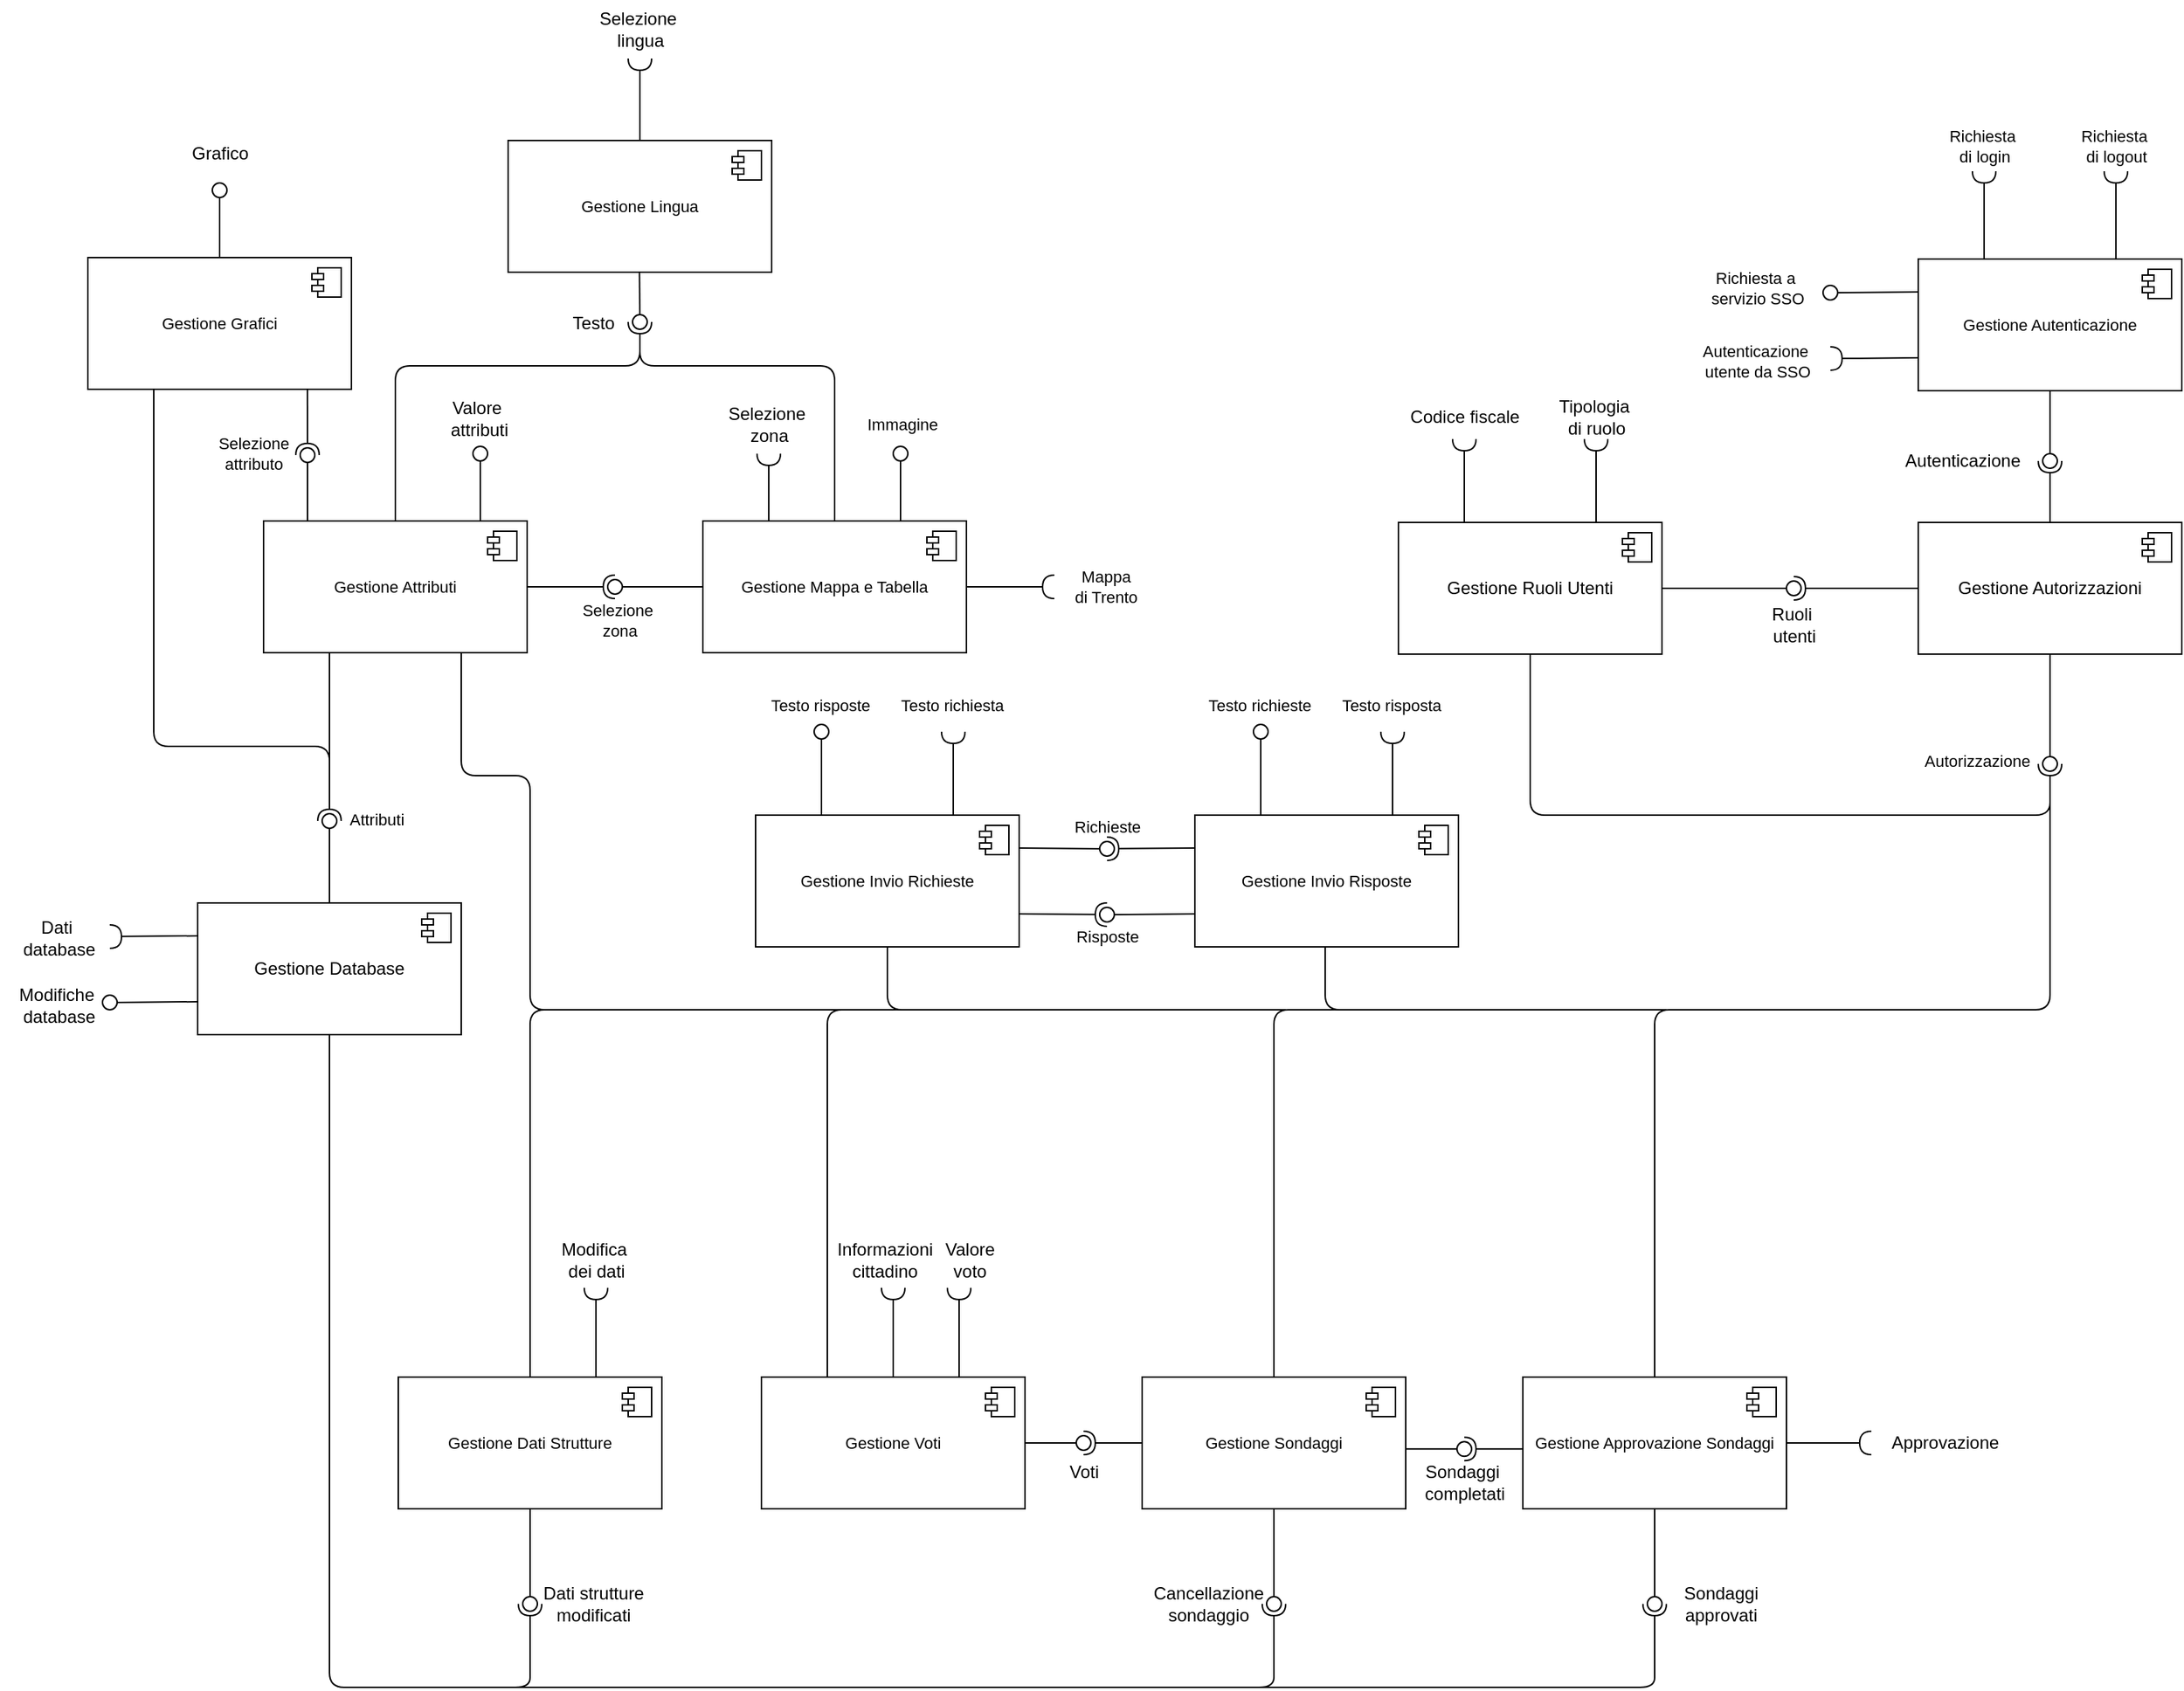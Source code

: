 <mxfile version="26.0.11" pages="4">
  <diagram id="gtQtqkhix3rFj24_8sua" name="Page-4">
    <mxGraphModel dx="1426" dy="781" grid="1" gridSize="10" guides="1" tooltips="1" connect="1" arrows="1" fold="1" page="1" pageScale="1" pageWidth="1654" pageHeight="2336" background="#ffffff" math="0" shadow="0">
      <root>
        <mxCell id="0" />
        <mxCell id="1" parent="0" />
        <mxCell id="uorXwHA8_wSMCr3rkJTH-4" style="edgeStyle=orthogonalEdgeStyle;rounded=1;orthogonalLoop=1;jettySize=auto;html=1;curved=0;endArrow=none;startFill=0;exitX=0.5;exitY=1;exitDx=0;exitDy=0;" parent="1" source="OGZ5FhJUlUCf12EY2wJi-1" edge="1">
          <mxGeometry relative="1" as="geometry">
            <mxPoint x="444" y="1140" as="targetPoint" />
            <mxPoint x="309" y="690" as="sourcePoint" />
            <Array as="points">
              <mxPoint x="307" y="1153" />
              <mxPoint x="444" y="1153" />
            </Array>
          </mxGeometry>
        </mxCell>
        <mxCell id="OGZ5FhJUlUCf12EY2wJi-1" value="Gestione Database" style="html=1;dropTarget=0;whiteSpace=wrap;" parent="1" vertex="1">
          <mxGeometry x="217" y="617" width="180" height="90" as="geometry" />
        </mxCell>
        <mxCell id="OGZ5FhJUlUCf12EY2wJi-2" value="" style="shape=module;jettyWidth=8;jettyHeight=4;" parent="OGZ5FhJUlUCf12EY2wJi-1" vertex="1">
          <mxGeometry x="1" width="20" height="20" relative="1" as="geometry">
            <mxPoint x="-27" y="7" as="offset" />
          </mxGeometry>
        </mxCell>
        <mxCell id="OGZ5FhJUlUCf12EY2wJi-5" value="Ruoli&amp;nbsp;&lt;div&gt;utenti&lt;/div&gt;" style="text;html=1;align=center;verticalAlign=middle;resizable=0;points=[];autosize=1;strokeColor=none;fillColor=none;" parent="1" vertex="1">
          <mxGeometry x="1282" y="407" width="50" height="40" as="geometry" />
        </mxCell>
        <mxCell id="OGZ5FhJUlUCf12EY2wJi-8" value="Dati&amp;nbsp;&lt;div&gt;database&lt;/div&gt;" style="text;html=1;align=center;verticalAlign=middle;resizable=0;points=[];autosize=1;strokeColor=none;fillColor=none;" parent="1" vertex="1">
          <mxGeometry x="87" y="621" width="70" height="40" as="geometry" />
        </mxCell>
        <mxCell id="OGZ5FhJUlUCf12EY2wJi-9" value="Modifiche&amp;nbsp;&lt;div&gt;database&lt;/div&gt;" style="text;html=1;align=center;verticalAlign=middle;resizable=0;points=[];autosize=1;strokeColor=none;fillColor=none;" parent="1" vertex="1">
          <mxGeometry x="82" y="667" width="80" height="40" as="geometry" />
        </mxCell>
        <mxCell id="OGZ5FhJUlUCf12EY2wJi-11" value="Gestione Mappa e Tabella" style="html=1;dropTarget=0;whiteSpace=wrap;fontFamily=Helvetica;fontSize=11;fontColor=default;labelBackgroundColor=default;" parent="1" vertex="1">
          <mxGeometry x="562" y="356" width="180" height="90" as="geometry" />
        </mxCell>
        <mxCell id="OGZ5FhJUlUCf12EY2wJi-12" value="" style="shape=module;jettyWidth=8;jettyHeight=4;fontFamily=Helvetica;fontSize=11;fontColor=default;labelBackgroundColor=default;" parent="OGZ5FhJUlUCf12EY2wJi-11" vertex="1">
          <mxGeometry x="1" width="20" height="20" relative="1" as="geometry">
            <mxPoint x="-27" y="7" as="offset" />
          </mxGeometry>
        </mxCell>
        <mxCell id="OGZ5FhJUlUCf12EY2wJi-14" value="" style="ellipse;whiteSpace=wrap;html=1;align=center;aspect=fixed;fillColor=none;strokeColor=none;resizable=0;perimeter=centerPerimeter;rotatable=0;allowArrows=0;points=[];outlineConnect=1;fontFamily=Helvetica;fontSize=11;fontColor=default;labelBackgroundColor=default;" parent="1" vertex="1">
          <mxGeometry x="207" y="404" width="10" height="10" as="geometry" />
        </mxCell>
        <mxCell id="OGZ5FhJUlUCf12EY2wJi-15" value="Selezione&amp;nbsp;&lt;div&gt;zona&lt;/div&gt;" style="text;html=1;align=center;verticalAlign=middle;resizable=0;points=[];autosize=1;strokeColor=none;fillColor=none;fontFamily=Helvetica;fontSize=11;fontColor=default;labelBackgroundColor=default;" parent="1" vertex="1">
          <mxGeometry x="470" y="404" width="70" height="40" as="geometry" />
        </mxCell>
        <mxCell id="OGZ5FhJUlUCf12EY2wJi-16" value="" style="rounded=0;orthogonalLoop=1;jettySize=auto;html=1;endArrow=halfCircle;endFill=0;endSize=6;strokeWidth=1;fontSize=12;curved=1;strokeColor=default;align=center;verticalAlign=middle;fontFamily=Helvetica;fontColor=default;labelBackgroundColor=default;edgeStyle=none;sourcePerimeterSpacing=0;targetPerimeterSpacing=0;exitX=1;exitY=0.5;exitDx=0;exitDy=0;" parent="1" source="OGZ5FhJUlUCf12EY2wJi-11" edge="1">
          <mxGeometry relative="1" as="geometry">
            <mxPoint x="352.18" y="614.07" as="sourcePoint" />
            <mxPoint x="802" y="401" as="targetPoint" />
            <Array as="points" />
          </mxGeometry>
        </mxCell>
        <mxCell id="OGZ5FhJUlUCf12EY2wJi-17" value="Mappa&lt;div&gt;di Trento&lt;/div&gt;" style="text;html=1;align=center;verticalAlign=middle;resizable=0;points=[];autosize=1;strokeColor=none;fillColor=none;fontFamily=Helvetica;fontSize=11;fontColor=default;labelBackgroundColor=default;" parent="1" vertex="1">
          <mxGeometry x="802" y="381" width="70" height="40" as="geometry" />
        </mxCell>
        <mxCell id="OGZ5FhJUlUCf12EY2wJi-18" value="Attributi" style="text;html=1;align=center;verticalAlign=middle;resizable=0;points=[];autosize=1;strokeColor=none;fillColor=none;fontFamily=Helvetica;fontSize=11;fontColor=default;labelBackgroundColor=default;" parent="1" vertex="1">
          <mxGeometry x="309" y="545" width="60" height="30" as="geometry" />
        </mxCell>
        <mxCell id="nEQZJhuOgRg0e_hWNfzh-39" style="edgeStyle=orthogonalEdgeStyle;rounded=1;orthogonalLoop=1;jettySize=auto;html=1;exitX=0.75;exitY=1;exitDx=0;exitDy=0;endArrow=none;endFill=0;curved=0;" parent="1" source="OGZ5FhJUlUCf12EY2wJi-19" edge="1">
          <mxGeometry relative="1" as="geometry">
            <mxPoint x="660" y="690" as="targetPoint" />
            <Array as="points">
              <mxPoint x="397" y="530" />
              <mxPoint x="444" y="530" />
            </Array>
          </mxGeometry>
        </mxCell>
        <mxCell id="v7iFQTeJNF5pz_aaBquB-19" style="edgeStyle=orthogonalEdgeStyle;rounded=1;orthogonalLoop=1;jettySize=auto;html=1;endArrow=halfCircle;endFill=0;curved=0;exitX=0.5;exitY=0;exitDx=0;exitDy=0;" parent="1" source="OGZ5FhJUlUCf12EY2wJi-19" edge="1">
          <mxGeometry relative="1" as="geometry">
            <mxPoint x="519" y="220" as="targetPoint" />
            <Array as="points">
              <mxPoint x="352" y="250" />
              <mxPoint x="519" y="250" />
            </Array>
          </mxGeometry>
        </mxCell>
        <mxCell id="OGZ5FhJUlUCf12EY2wJi-19" value="Gestione Attributi" style="html=1;dropTarget=0;whiteSpace=wrap;fontFamily=Helvetica;fontSize=11;fontColor=default;labelBackgroundColor=default;" parent="1" vertex="1">
          <mxGeometry x="262" y="356" width="180" height="90" as="geometry" />
        </mxCell>
        <mxCell id="OGZ5FhJUlUCf12EY2wJi-20" value="" style="shape=module;jettyWidth=8;jettyHeight=4;fontFamily=Helvetica;fontSize=11;fontColor=default;labelBackgroundColor=default;" parent="OGZ5FhJUlUCf12EY2wJi-19" vertex="1">
          <mxGeometry x="1" width="20" height="20" relative="1" as="geometry">
            <mxPoint x="-27" y="7" as="offset" />
          </mxGeometry>
        </mxCell>
        <mxCell id="OGZ5FhJUlUCf12EY2wJi-23" value="Immagine" style="text;html=1;align=center;verticalAlign=middle;resizable=0;points=[];autosize=1;strokeColor=none;fillColor=none;fontFamily=Helvetica;fontSize=11;fontColor=default;labelBackgroundColor=default;" parent="1" vertex="1">
          <mxGeometry x="663" y="275" width="70" height="30" as="geometry" />
        </mxCell>
        <mxCell id="OGZ5FhJUlUCf12EY2wJi-32" value="Gestione Lingua" style="html=1;dropTarget=0;whiteSpace=wrap;fontFamily=Helvetica;fontSize=11;fontColor=default;labelBackgroundColor=default;" parent="1" vertex="1">
          <mxGeometry x="429" y="96" width="180" height="90" as="geometry" />
        </mxCell>
        <mxCell id="OGZ5FhJUlUCf12EY2wJi-33" value="" style="shape=module;jettyWidth=8;jettyHeight=4;fontFamily=Helvetica;fontSize=11;fontColor=default;labelBackgroundColor=default;" parent="OGZ5FhJUlUCf12EY2wJi-32" vertex="1">
          <mxGeometry x="1" width="20" height="20" relative="1" as="geometry">
            <mxPoint x="-27" y="7" as="offset" />
          </mxGeometry>
        </mxCell>
        <mxCell id="OGZ5FhJUlUCf12EY2wJi-34" value="Selezione&lt;div&gt;attributo&lt;/div&gt;" style="text;html=1;align=center;verticalAlign=middle;resizable=0;points=[];autosize=1;strokeColor=none;fillColor=none;fontFamily=Helvetica;fontSize=11;fontColor=default;labelBackgroundColor=default;" parent="1" vertex="1">
          <mxGeometry x="220" y="290" width="70" height="40" as="geometry" />
        </mxCell>
        <mxCell id="nEQZJhuOgRg0e_hWNfzh-30" style="edgeStyle=orthogonalEdgeStyle;rounded=1;orthogonalLoop=1;jettySize=auto;html=1;exitX=0.25;exitY=1;exitDx=0;exitDy=0;endArrow=none;endFill=0;curved=0;" parent="1" source="OGZ5FhJUlUCf12EY2wJi-37" edge="1">
          <mxGeometry relative="1" as="geometry">
            <mxPoint x="307" y="530" as="targetPoint" />
            <Array as="points">
              <mxPoint x="187" y="510" />
            </Array>
          </mxGeometry>
        </mxCell>
        <mxCell id="OGZ5FhJUlUCf12EY2wJi-37" value="Gestione Grafici" style="html=1;dropTarget=0;whiteSpace=wrap;fontFamily=Helvetica;fontSize=11;fontColor=default;labelBackgroundColor=default;" parent="1" vertex="1">
          <mxGeometry x="142" y="176" width="180" height="90" as="geometry" />
        </mxCell>
        <mxCell id="OGZ5FhJUlUCf12EY2wJi-38" value="" style="shape=module;jettyWidth=8;jettyHeight=4;fontFamily=Helvetica;fontSize=11;fontColor=default;labelBackgroundColor=default;" parent="OGZ5FhJUlUCf12EY2wJi-37" vertex="1">
          <mxGeometry x="1" width="20" height="20" relative="1" as="geometry">
            <mxPoint x="-27" y="7" as="offset" />
          </mxGeometry>
        </mxCell>
        <mxCell id="OGZ5FhJUlUCf12EY2wJi-42" value="" style="rounded=0;orthogonalLoop=1;jettySize=auto;html=1;endArrow=halfCircle;endFill=0;endSize=6;strokeWidth=1;sketch=0;fontSize=12;curved=1;exitX=0.5;exitY=0;exitDx=0;exitDy=0;" parent="1" source="OGZ5FhJUlUCf12EY2wJi-32" edge="1">
          <mxGeometry relative="1" as="geometry">
            <mxPoint x="347" y="26" as="sourcePoint" />
            <mxPoint x="519" y="40" as="targetPoint" />
            <Array as="points" />
          </mxGeometry>
        </mxCell>
        <mxCell id="OGZ5FhJUlUCf12EY2wJi-43" value="Selezione&amp;nbsp;&lt;div&gt;lingua&lt;/div&gt;" style="text;html=1;align=center;verticalAlign=middle;resizable=0;points=[];autosize=1;strokeColor=none;fillColor=none;" parent="1" vertex="1">
          <mxGeometry x="479" width="80" height="40" as="geometry" />
        </mxCell>
        <mxCell id="5Vsjuj8g3ZvZGCiYTO5R-1" value="Gestione Autorizzazioni" style="html=1;dropTarget=0;whiteSpace=wrap;" parent="1" vertex="1">
          <mxGeometry x="1392" y="357" width="180" height="90" as="geometry" />
        </mxCell>
        <mxCell id="5Vsjuj8g3ZvZGCiYTO5R-2" value="" style="shape=module;jettyWidth=8;jettyHeight=4;" parent="5Vsjuj8g3ZvZGCiYTO5R-1" vertex="1">
          <mxGeometry x="1" width="20" height="20" relative="1" as="geometry">
            <mxPoint x="-27" y="7" as="offset" />
          </mxGeometry>
        </mxCell>
        <mxCell id="5Vsjuj8g3ZvZGCiYTO5R-4" value="Richiesta&amp;nbsp;&lt;div&gt;di login&lt;/div&gt;" style="text;html=1;align=center;verticalAlign=middle;resizable=0;points=[];autosize=1;strokeColor=none;fillColor=none;fontFamily=Helvetica;fontSize=11;fontColor=default;labelBackgroundColor=default;" parent="1" vertex="1">
          <mxGeometry x="1402" y="80" width="70" height="40" as="geometry" />
        </mxCell>
        <mxCell id="5Vsjuj8g3ZvZGCiYTO5R-6" value="" style="ellipse;whiteSpace=wrap;html=1;align=center;aspect=fixed;fillColor=none;strokeColor=none;resizable=0;perimeter=centerPerimeter;rotatable=0;allowArrows=0;points=[];outlineConnect=1;fontFamily=Helvetica;fontSize=11;fontColor=default;labelBackgroundColor=default;" parent="1" vertex="1">
          <mxGeometry x="1177" y="397" width="10" height="10" as="geometry" />
        </mxCell>
        <mxCell id="5Vsjuj8g3ZvZGCiYTO5R-7" value="Autenticazione&amp;nbsp;&lt;div&gt;utente da SSO&lt;/div&gt;" style="text;html=1;align=center;verticalAlign=middle;resizable=0;points=[];autosize=1;strokeColor=none;fillColor=none;fontFamily=Helvetica;fontSize=11;fontColor=default;labelBackgroundColor=default;" parent="1" vertex="1">
          <mxGeometry x="1232" y="227" width="100" height="40" as="geometry" />
        </mxCell>
        <mxCell id="5Vsjuj8g3ZvZGCiYTO5R-8" value="Richiesta a&amp;nbsp;&lt;div&gt;servizio SSO&lt;/div&gt;" style="text;html=1;align=center;verticalAlign=middle;resizable=0;points=[];autosize=1;strokeColor=none;fillColor=none;fontFamily=Helvetica;fontSize=11;fontColor=default;labelBackgroundColor=default;" parent="1" vertex="1">
          <mxGeometry x="1237" y="177" width="90" height="40" as="geometry" />
        </mxCell>
        <mxCell id="5Vsjuj8g3ZvZGCiYTO5R-9" value="Gestione Autenticazione" style="html=1;dropTarget=0;whiteSpace=wrap;fontFamily=Helvetica;fontSize=11;fontColor=default;labelBackgroundColor=default;" parent="1" vertex="1">
          <mxGeometry x="1392" y="177" width="180" height="90" as="geometry" />
        </mxCell>
        <mxCell id="5Vsjuj8g3ZvZGCiYTO5R-10" value="" style="shape=module;jettyWidth=8;jettyHeight=4;fontFamily=Helvetica;fontSize=11;fontColor=default;labelBackgroundColor=default;" parent="5Vsjuj8g3ZvZGCiYTO5R-9" vertex="1">
          <mxGeometry x="1" width="20" height="20" relative="1" as="geometry">
            <mxPoint x="-27" y="7" as="offset" />
          </mxGeometry>
        </mxCell>
        <mxCell id="5Vsjuj8g3ZvZGCiYTO5R-11" value="" style="rounded=0;orthogonalLoop=1;jettySize=auto;html=1;endArrow=halfCircle;endFill=0;endSize=6;strokeWidth=1;sketch=0;" parent="1" source="5Vsjuj8g3ZvZGCiYTO5R-1" target="5Vsjuj8g3ZvZGCiYTO5R-13" edge="1">
          <mxGeometry relative="1" as="geometry">
            <mxPoint x="1327" y="402" as="sourcePoint" />
          </mxGeometry>
        </mxCell>
        <mxCell id="5Vsjuj8g3ZvZGCiYTO5R-12" value="" style="rounded=0;orthogonalLoop=1;jettySize=auto;html=1;endArrow=oval;endFill=0;sketch=0;sourcePerimeterSpacing=0;targetPerimeterSpacing=0;endSize=10;exitX=0.5;exitY=1;exitDx=0;exitDy=0;" parent="1" source="5Vsjuj8g3ZvZGCiYTO5R-9" target="5Vsjuj8g3ZvZGCiYTO5R-13" edge="1">
          <mxGeometry relative="1" as="geometry">
            <mxPoint x="1287" y="402" as="sourcePoint" />
          </mxGeometry>
        </mxCell>
        <mxCell id="5Vsjuj8g3ZvZGCiYTO5R-13" value="" style="ellipse;whiteSpace=wrap;html=1;align=center;aspect=fixed;fillColor=none;strokeColor=none;resizable=0;perimeter=centerPerimeter;rotatable=0;allowArrows=0;points=[];outlineConnect=1;" parent="1" vertex="1">
          <mxGeometry x="1477" y="310" width="10" height="10" as="geometry" />
        </mxCell>
        <mxCell id="5Vsjuj8g3ZvZGCiYTO5R-14" value="Autenticazione" style="text;html=1;align=center;verticalAlign=middle;resizable=0;points=[];autosize=1;strokeColor=none;fillColor=none;" parent="1" vertex="1">
          <mxGeometry x="1372" y="300" width="100" height="30" as="geometry" />
        </mxCell>
        <mxCell id="5Vsjuj8g3ZvZGCiYTO5R-15" value="" style="rounded=0;orthogonalLoop=1;jettySize=auto;html=1;endArrow=oval;endFill=0;sketch=0;sourcePerimeterSpacing=0;targetPerimeterSpacing=0;endSize=10;strokeColor=default;align=center;verticalAlign=middle;fontFamily=Helvetica;fontSize=11;fontColor=default;labelBackgroundColor=default;edgeStyle=orthogonalEdgeStyle;curved=0;exitX=0.5;exitY=1;exitDx=0;exitDy=0;" parent="1" source="5Vsjuj8g3ZvZGCiYTO5R-1" target="5Vsjuj8g3ZvZGCiYTO5R-16" edge="1">
          <mxGeometry relative="1" as="geometry">
            <mxPoint x="1462" y="522" as="sourcePoint" />
          </mxGeometry>
        </mxCell>
        <mxCell id="5Vsjuj8g3ZvZGCiYTO5R-16" value="" style="ellipse;whiteSpace=wrap;html=1;align=center;aspect=fixed;fillColor=none;strokeColor=none;resizable=0;perimeter=centerPerimeter;rotatable=0;allowArrows=0;points=[];outlineConnect=1;fontFamily=Helvetica;fontSize=11;fontColor=default;labelBackgroundColor=default;" parent="1" vertex="1">
          <mxGeometry x="1477" y="517" width="10" height="10" as="geometry" />
        </mxCell>
        <mxCell id="5Vsjuj8g3ZvZGCiYTO5R-17" value="Autorizzazione" style="text;html=1;align=center;verticalAlign=middle;resizable=0;points=[];autosize=1;strokeColor=none;fillColor=none;fontFamily=Helvetica;fontSize=11;fontColor=default;labelBackgroundColor=default;" parent="1" vertex="1">
          <mxGeometry x="1382" y="505" width="100" height="30" as="geometry" />
        </mxCell>
        <mxCell id="5Vsjuj8g3ZvZGCiYTO5R-19" value="" style="rounded=0;orthogonalLoop=1;jettySize=auto;html=1;endArrow=halfCircle;endFill=0;endSize=6;strokeWidth=1;sketch=0;fontSize=12;curved=1;strokeColor=default;align=center;verticalAlign=middle;fontFamily=Helvetica;fontColor=default;labelBackgroundColor=default;edgeStyle=none;sourcePerimeterSpacing=0;targetPerimeterSpacing=0;exitX=0.25;exitY=0;exitDx=0;exitDy=0;" parent="1" source="5Vsjuj8g3ZvZGCiYTO5R-9" edge="1">
          <mxGeometry relative="1" as="geometry">
            <mxPoint x="1392" y="150" as="sourcePoint" />
            <mxPoint x="1437" y="117" as="targetPoint" />
          </mxGeometry>
        </mxCell>
        <mxCell id="5Vsjuj8g3ZvZGCiYTO5R-20" value="Richiesta&amp;nbsp;&lt;div&gt;di logout&lt;/div&gt;" style="text;html=1;align=center;verticalAlign=middle;resizable=0;points=[];autosize=1;strokeColor=none;fillColor=none;fontFamily=Helvetica;fontSize=11;fontColor=default;labelBackgroundColor=default;" parent="1" vertex="1">
          <mxGeometry x="1492" y="80" width="70" height="40" as="geometry" />
        </mxCell>
        <mxCell id="vrjhyEkpI3tLiUET5t_z-11" style="edgeStyle=orthogonalEdgeStyle;rounded=1;orthogonalLoop=1;jettySize=auto;html=1;curved=0;endArrow=none;endFill=0;exitX=0.5;exitY=1;exitDx=0;exitDy=0;" parent="1" source="vrjhyEkpI3tLiUET5t_z-1" edge="1">
          <mxGeometry relative="1" as="geometry">
            <mxPoint x="1482" y="540" as="targetPoint" />
            <Array as="points">
              <mxPoint x="1127" y="557" />
            </Array>
            <mxPoint x="1247" y="430" as="sourcePoint" />
          </mxGeometry>
        </mxCell>
        <mxCell id="vrjhyEkpI3tLiUET5t_z-1" value="Gestione Ruoli Utenti" style="html=1;dropTarget=0;whiteSpace=wrap;" parent="1" vertex="1">
          <mxGeometry x="1037" y="357" width="180" height="90" as="geometry" />
        </mxCell>
        <mxCell id="vrjhyEkpI3tLiUET5t_z-2" value="" style="shape=module;jettyWidth=8;jettyHeight=4;" parent="vrjhyEkpI3tLiUET5t_z-1" vertex="1">
          <mxGeometry x="1" width="20" height="20" relative="1" as="geometry">
            <mxPoint x="-27" y="7" as="offset" />
          </mxGeometry>
        </mxCell>
        <mxCell id="vrjhyEkpI3tLiUET5t_z-8" value="" style="rounded=0;orthogonalLoop=1;jettySize=auto;html=1;endArrow=halfCircle;endFill=0;endSize=6;strokeWidth=1;sketch=0;exitX=0;exitY=0.5;exitDx=0;exitDy=0;" parent="1" source="5Vsjuj8g3ZvZGCiYTO5R-1" edge="1">
          <mxGeometry relative="1" as="geometry">
            <mxPoint x="1742" y="402" as="sourcePoint" />
            <mxPoint x="1307" y="402" as="targetPoint" />
          </mxGeometry>
        </mxCell>
        <mxCell id="vrjhyEkpI3tLiUET5t_z-9" value="" style="rounded=0;orthogonalLoop=1;jettySize=auto;html=1;endArrow=oval;endFill=0;sketch=0;sourcePerimeterSpacing=0;targetPerimeterSpacing=0;endSize=10;" parent="1" source="vrjhyEkpI3tLiUET5t_z-1" edge="1">
          <mxGeometry relative="1" as="geometry">
            <mxPoint x="1732" y="477" as="sourcePoint" />
            <mxPoint x="1307" y="402" as="targetPoint" />
          </mxGeometry>
        </mxCell>
        <mxCell id="vrjhyEkpI3tLiUET5t_z-12" value="" style="rounded=0;orthogonalLoop=1;jettySize=auto;html=1;endArrow=none;endFill=0;endSize=6;strokeWidth=1;sketch=0;startArrow=halfCircle;startFill=0;entryX=0.75;entryY=0;entryDx=0;entryDy=0;" parent="1" target="vrjhyEkpI3tLiUET5t_z-1" edge="1">
          <mxGeometry relative="1" as="geometry">
            <mxPoint x="1172" y="300" as="sourcePoint" />
            <mxPoint x="1037" y="377" as="targetPoint" />
          </mxGeometry>
        </mxCell>
        <mxCell id="yas45u5ArtZ6tarBSxY5-1" value="" style="rounded=0;orthogonalLoop=1;jettySize=auto;html=1;endArrow=none;endFill=0;endSize=6;strokeWidth=1;sketch=0;startArrow=halfCircle;startFill=0;entryX=0.25;entryY=0;entryDx=0;entryDy=0;" parent="1" target="vrjhyEkpI3tLiUET5t_z-1" edge="1">
          <mxGeometry relative="1" as="geometry">
            <mxPoint x="1082" y="300" as="sourcePoint" />
            <mxPoint x="1037" y="427" as="targetPoint" />
          </mxGeometry>
        </mxCell>
        <mxCell id="yas45u5ArtZ6tarBSxY5-2" value="Codice fiscale" style="text;html=1;align=center;verticalAlign=middle;resizable=0;points=[];autosize=1;strokeColor=none;fillColor=none;" parent="1" vertex="1">
          <mxGeometry x="1032" y="270" width="100" height="30" as="geometry" />
        </mxCell>
        <mxCell id="yas45u5ArtZ6tarBSxY5-3" value="Tipologia&amp;nbsp;&lt;div&gt;&lt;span style=&quot;background-color: transparent; color: light-dark(rgb(0, 0, 0), rgb(255, 255, 255));&quot;&gt;di ruolo&lt;/span&gt;&lt;/div&gt;" style="text;html=1;align=center;verticalAlign=middle;resizable=0;points=[];autosize=1;strokeColor=none;fillColor=none;" parent="1" vertex="1">
          <mxGeometry x="1132" y="265" width="80" height="40" as="geometry" />
        </mxCell>
        <mxCell id="UVNsFdXPebQG7CgED0bt-19" style="edgeStyle=orthogonalEdgeStyle;rounded=1;orthogonalLoop=1;jettySize=auto;html=1;endArrow=none;endFill=0;curved=0;" parent="1" source="Bs7JFXF9MzImfd5bCZNj-1" edge="1">
          <mxGeometry relative="1" as="geometry">
            <mxPoint x="960" y="690" as="targetPoint" />
            <Array as="points">
              <mxPoint x="688" y="690" />
            </Array>
          </mxGeometry>
        </mxCell>
        <mxCell id="Bs7JFXF9MzImfd5bCZNj-1" value="Gestione Invio Richieste" style="html=1;dropTarget=0;whiteSpace=wrap;fontFamily=Helvetica;fontSize=11;fontColor=default;labelBackgroundColor=default;" parent="1" vertex="1">
          <mxGeometry x="598" y="557" width="180" height="90" as="geometry" />
        </mxCell>
        <mxCell id="Bs7JFXF9MzImfd5bCZNj-2" value="" style="shape=module;jettyWidth=8;jettyHeight=4;fontFamily=Helvetica;fontSize=11;fontColor=default;labelBackgroundColor=default;" parent="Bs7JFXF9MzImfd5bCZNj-1" vertex="1">
          <mxGeometry x="1" width="20" height="20" relative="1" as="geometry">
            <mxPoint x="-27" y="7" as="offset" />
          </mxGeometry>
        </mxCell>
        <mxCell id="Bs7JFXF9MzImfd5bCZNj-4" value="Testo richiesta" style="text;html=1;align=center;verticalAlign=middle;resizable=0;points=[];autosize=1;strokeColor=none;fillColor=none;fontFamily=Helvetica;fontSize=11;fontColor=default;labelBackgroundColor=default;" parent="1" vertex="1">
          <mxGeometry x="687" y="467" width="90" height="30" as="geometry" />
        </mxCell>
        <mxCell id="UVNsFdXPebQG7CgED0bt-18" style="edgeStyle=orthogonalEdgeStyle;rounded=1;orthogonalLoop=1;jettySize=auto;html=1;endArrow=none;endFill=0;curved=0;" parent="1" source="Bs7JFXF9MzImfd5bCZNj-6" edge="1">
          <mxGeometry relative="1" as="geometry">
            <mxPoint x="1220" y="690" as="targetPoint" />
            <Array as="points">
              <mxPoint x="987" y="690" />
            </Array>
          </mxGeometry>
        </mxCell>
        <mxCell id="Bs7JFXF9MzImfd5bCZNj-6" value="Gestione Invio Risposte" style="html=1;dropTarget=0;whiteSpace=wrap;fontFamily=Helvetica;fontSize=11;fontColor=default;labelBackgroundColor=default;" parent="1" vertex="1">
          <mxGeometry x="898" y="557" width="180" height="90" as="geometry" />
        </mxCell>
        <mxCell id="Bs7JFXF9MzImfd5bCZNj-7" value="" style="shape=module;jettyWidth=8;jettyHeight=4;fontFamily=Helvetica;fontSize=11;fontColor=default;labelBackgroundColor=default;" parent="Bs7JFXF9MzImfd5bCZNj-6" vertex="1">
          <mxGeometry x="1" width="20" height="20" relative="1" as="geometry">
            <mxPoint x="-27" y="7" as="offset" />
          </mxGeometry>
        </mxCell>
        <mxCell id="Bs7JFXF9MzImfd5bCZNj-8" value="Risposte" style="text;html=1;align=center;verticalAlign=middle;resizable=0;points=[];autosize=1;strokeColor=none;fillColor=none;fontFamily=Helvetica;fontSize=11;fontColor=default;labelBackgroundColor=default;" parent="1" vertex="1">
          <mxGeometry x="803" y="625" width="70" height="30" as="geometry" />
        </mxCell>
        <mxCell id="Bs7JFXF9MzImfd5bCZNj-9" value="Richieste" style="text;html=1;align=center;verticalAlign=middle;resizable=0;points=[];autosize=1;strokeColor=none;fillColor=none;fontFamily=Helvetica;fontSize=11;fontColor=default;labelBackgroundColor=default;" parent="1" vertex="1">
          <mxGeometry x="803" y="550" width="70" height="30" as="geometry" />
        </mxCell>
        <mxCell id="Bs7JFXF9MzImfd5bCZNj-10" value="Testo risposta" style="text;html=1;align=center;verticalAlign=middle;resizable=0;points=[];autosize=1;strokeColor=none;fillColor=none;fontFamily=Helvetica;fontSize=11;fontColor=default;labelBackgroundColor=default;" parent="1" vertex="1">
          <mxGeometry x="987" y="467" width="90" height="30" as="geometry" />
        </mxCell>
        <mxCell id="Bs7JFXF9MzImfd5bCZNj-16" value="Testo richieste" style="text;html=1;align=center;verticalAlign=middle;resizable=0;points=[];autosize=1;strokeColor=none;fillColor=none;fontFamily=Helvetica;fontSize=11;fontColor=default;labelBackgroundColor=default;" parent="1" vertex="1">
          <mxGeometry x="897" y="467" width="90" height="30" as="geometry" />
        </mxCell>
        <mxCell id="Bs7JFXF9MzImfd5bCZNj-19" value="Testo risposte" style="text;html=1;align=center;verticalAlign=middle;resizable=0;points=[];autosize=1;strokeColor=none;fillColor=none;fontFamily=Helvetica;fontSize=11;fontColor=default;labelBackgroundColor=default;" parent="1" vertex="1">
          <mxGeometry x="597" y="467" width="90" height="30" as="geometry" />
        </mxCell>
        <mxCell id="O3Lgr_cgXKIUAr7CkRvU-4" value="Gestione Sondaggi" style="html=1;dropTarget=0;whiteSpace=wrap;fontFamily=Helvetica;fontSize=11;fontColor=default;labelBackgroundColor=default;" parent="1" vertex="1">
          <mxGeometry x="862" y="941" width="180" height="90" as="geometry" />
        </mxCell>
        <mxCell id="O3Lgr_cgXKIUAr7CkRvU-5" value="" style="shape=module;jettyWidth=8;jettyHeight=4;fontFamily=Helvetica;fontSize=11;fontColor=default;labelBackgroundColor=default;" parent="O3Lgr_cgXKIUAr7CkRvU-4" vertex="1">
          <mxGeometry x="1" width="20" height="20" relative="1" as="geometry">
            <mxPoint x="-27" y="7" as="offset" />
          </mxGeometry>
        </mxCell>
        <mxCell id="guv9_GFNPytDtIliiHaQ-2" value="" style="rounded=0;orthogonalLoop=1;jettySize=auto;html=1;endArrow=oval;endFill=0;sourcePerimeterSpacing=0;targetPerimeterSpacing=0;endSize=10;" parent="1" edge="1">
          <mxGeometry relative="1" as="geometry">
            <mxPoint x="518.71" y="186" as="sourcePoint" />
            <mxPoint x="519" y="220" as="targetPoint" />
          </mxGeometry>
        </mxCell>
        <mxCell id="guv9_GFNPytDtIliiHaQ-3" value="" style="rounded=0;orthogonalLoop=1;jettySize=auto;html=1;endArrow=halfCircle;endFill=0;endSize=6;strokeWidth=1;entryX=0.52;entryY=0.923;entryDx=0;entryDy=0;entryPerimeter=0;exitX=0.833;exitY=1.004;exitDx=0;exitDy=0;exitPerimeter=0;" parent="1" source="OGZ5FhJUlUCf12EY2wJi-37" edge="1">
          <mxGeometry relative="1" as="geometry">
            <mxPoint x="292" y="270" as="sourcePoint" />
            <mxPoint x="292" y="311" as="targetPoint" />
          </mxGeometry>
        </mxCell>
        <mxCell id="guv9_GFNPytDtIliiHaQ-4" value="" style="rounded=0;orthogonalLoop=1;jettySize=auto;html=1;endArrow=oval;endFill=0;sourcePerimeterSpacing=0;targetPerimeterSpacing=0;endSize=10;" parent="1" edge="1">
          <mxGeometry relative="1" as="geometry">
            <mxPoint x="292" y="356" as="sourcePoint" />
            <mxPoint x="292" y="311" as="targetPoint" />
          </mxGeometry>
        </mxCell>
        <mxCell id="FZWkkODyjOf9WtIMBqW3-3" value="Gestione Voti" style="html=1;dropTarget=0;whiteSpace=wrap;fontFamily=Helvetica;fontSize=11;fontColor=default;labelBackgroundColor=default;" parent="1" vertex="1">
          <mxGeometry x="602" y="941" width="180" height="90" as="geometry" />
        </mxCell>
        <mxCell id="FZWkkODyjOf9WtIMBqW3-4" value="" style="shape=module;jettyWidth=8;jettyHeight=4;fontFamily=Helvetica;fontSize=11;fontColor=default;labelBackgroundColor=default;" parent="FZWkkODyjOf9WtIMBqW3-3" vertex="1">
          <mxGeometry x="1" width="20" height="20" relative="1" as="geometry">
            <mxPoint x="-27" y="7" as="offset" />
          </mxGeometry>
        </mxCell>
        <mxCell id="uorXwHA8_wSMCr3rkJTH-3" style="edgeStyle=orthogonalEdgeStyle;rounded=1;orthogonalLoop=1;jettySize=auto;html=1;endArrow=none;startFill=0;curved=0;" parent="1" source="FZWkkODyjOf9WtIMBqW3-7" edge="1">
          <mxGeometry relative="1" as="geometry">
            <mxPoint x="467" y="690" as="targetPoint" />
            <Array as="points">
              <mxPoint x="444" y="690" />
            </Array>
          </mxGeometry>
        </mxCell>
        <mxCell id="FZWkkODyjOf9WtIMBqW3-7" value="Gestione Dati Strutture" style="html=1;dropTarget=0;whiteSpace=wrap;fontFamily=Helvetica;fontSize=11;fontColor=default;labelBackgroundColor=default;" parent="1" vertex="1">
          <mxGeometry x="354" y="941" width="180" height="90" as="geometry" />
        </mxCell>
        <mxCell id="FZWkkODyjOf9WtIMBqW3-8" value="" style="shape=module;jettyWidth=8;jettyHeight=4;fontFamily=Helvetica;fontSize=11;fontColor=default;labelBackgroundColor=default;" parent="FZWkkODyjOf9WtIMBqW3-7" vertex="1">
          <mxGeometry x="1" width="20" height="20" relative="1" as="geometry">
            <mxPoint x="-27" y="7" as="offset" />
          </mxGeometry>
        </mxCell>
        <mxCell id="FZWkkODyjOf9WtIMBqW3-19" value="" style="rounded=0;orthogonalLoop=1;jettySize=auto;html=1;endArrow=halfCircle;endFill=0;endSize=6;strokeWidth=1;sketch=0;" parent="1" edge="1">
          <mxGeometry relative="1" as="geometry">
            <mxPoint x="1212" y="1140" as="sourcePoint" />
            <mxPoint x="1212" y="1096" as="targetPoint" />
            <Array as="points">
              <mxPoint x="1212" y="1120" />
            </Array>
          </mxGeometry>
        </mxCell>
        <mxCell id="FZWkkODyjOf9WtIMBqW3-20" value="" style="rounded=0;orthogonalLoop=1;jettySize=auto;html=1;endArrow=oval;endFill=0;sketch=0;sourcePerimeterSpacing=0;targetPerimeterSpacing=0;endSize=10;exitX=0.25;exitY=1;exitDx=0;exitDy=0;" parent="1" edge="1">
          <mxGeometry relative="1" as="geometry">
            <mxPoint x="1212" y="1031" as="sourcePoint" />
            <mxPoint x="1212" y="1096" as="targetPoint" />
          </mxGeometry>
        </mxCell>
        <mxCell id="FZWkkODyjOf9WtIMBqW3-21" value="" style="ellipse;whiteSpace=wrap;html=1;align=center;aspect=fixed;fillColor=none;strokeColor=none;resizable=0;perimeter=centerPerimeter;rotatable=0;allowArrows=0;points=[];outlineConnect=1;" parent="1" vertex="1">
          <mxGeometry x="902" y="1091" width="10" height="10" as="geometry" />
        </mxCell>
        <mxCell id="FZWkkODyjOf9WtIMBqW3-22" value="" style="rounded=0;orthogonalLoop=1;jettySize=auto;html=1;endArrow=halfCircle;endFill=0;endSize=6;strokeWidth=1;sketch=0;" parent="1" target="FZWkkODyjOf9WtIMBqW3-24" edge="1">
          <mxGeometry relative="1" as="geometry">
            <mxPoint x="952" y="1139" as="sourcePoint" />
          </mxGeometry>
        </mxCell>
        <mxCell id="FZWkkODyjOf9WtIMBqW3-23" value="" style="rounded=0;orthogonalLoop=1;jettySize=auto;html=1;endArrow=oval;endFill=0;sketch=0;sourcePerimeterSpacing=0;targetPerimeterSpacing=0;endSize=10;exitX=0.5;exitY=1;exitDx=0;exitDy=0;" parent="1" source="O3Lgr_cgXKIUAr7CkRvU-4" target="FZWkkODyjOf9WtIMBqW3-24" edge="1">
          <mxGeometry relative="1" as="geometry">
            <mxPoint x="957" y="1031" as="sourcePoint" />
          </mxGeometry>
        </mxCell>
        <mxCell id="FZWkkODyjOf9WtIMBqW3-24" value="" style="ellipse;whiteSpace=wrap;html=1;align=center;aspect=fixed;fillColor=none;strokeColor=none;resizable=0;perimeter=centerPerimeter;rotatable=0;allowArrows=0;points=[];outlineConnect=1;" parent="1" vertex="1">
          <mxGeometry x="947" y="1091" width="10" height="10" as="geometry" />
        </mxCell>
        <mxCell id="FZWkkODyjOf9WtIMBqW3-26" value="Cancellazione&lt;div&gt;sondaggio&lt;/div&gt;" style="text;html=1;align=center;verticalAlign=middle;resizable=0;points=[];autosize=1;strokeColor=none;fillColor=none;" parent="1" vertex="1">
          <mxGeometry x="857" y="1076" width="100" height="40" as="geometry" />
        </mxCell>
        <mxCell id="FZWkkODyjOf9WtIMBqW3-28" value="" style="rounded=0;orthogonalLoop=1;jettySize=auto;html=1;endArrow=halfCircle;endFill=0;endSize=6;strokeWidth=1;sketch=0;exitX=0;exitY=0.5;exitDx=0;exitDy=0;" parent="1" source="O3Lgr_cgXKIUAr7CkRvU-4" target="FZWkkODyjOf9WtIMBqW3-30" edge="1">
          <mxGeometry relative="1" as="geometry">
            <mxPoint x="847" y="926" as="sourcePoint" />
          </mxGeometry>
        </mxCell>
        <mxCell id="FZWkkODyjOf9WtIMBqW3-29" value="" style="rounded=0;orthogonalLoop=1;jettySize=auto;html=1;endArrow=oval;endFill=0;sketch=0;sourcePerimeterSpacing=0;targetPerimeterSpacing=0;endSize=10;exitX=1;exitY=0.5;exitDx=0;exitDy=0;" parent="1" source="FZWkkODyjOf9WtIMBqW3-3" target="FZWkkODyjOf9WtIMBqW3-30" edge="1">
          <mxGeometry relative="1" as="geometry">
            <mxPoint x="807" y="926" as="sourcePoint" />
          </mxGeometry>
        </mxCell>
        <mxCell id="FZWkkODyjOf9WtIMBqW3-30" value="" style="ellipse;whiteSpace=wrap;html=1;align=center;aspect=fixed;fillColor=none;strokeColor=none;resizable=0;perimeter=centerPerimeter;rotatable=0;allowArrows=0;points=[];outlineConnect=1;" parent="1" vertex="1">
          <mxGeometry x="817" y="981" width="10" height="10" as="geometry" />
        </mxCell>
        <mxCell id="FZWkkODyjOf9WtIMBqW3-31" value="Voti" style="text;html=1;align=center;verticalAlign=middle;resizable=0;points=[];autosize=1;strokeColor=none;fillColor=none;" parent="1" vertex="1">
          <mxGeometry x="802" y="991" width="40" height="30" as="geometry" />
        </mxCell>
        <mxCell id="FZWkkODyjOf9WtIMBqW3-34" value="" style="ellipse;whiteSpace=wrap;html=1;align=center;aspect=fixed;fillColor=none;strokeColor=none;resizable=0;perimeter=centerPerimeter;rotatable=0;allowArrows=0;points=[];outlineConnect=1;" parent="1" vertex="1">
          <mxGeometry x="687" y="1091" width="10" height="10" as="geometry" />
        </mxCell>
        <mxCell id="FZWkkODyjOf9WtIMBqW3-40" value="" style="rounded=0;orthogonalLoop=1;jettySize=auto;html=1;endArrow=halfCircle;endFill=0;endSize=6;strokeWidth=1;sketch=0;" parent="1" target="FZWkkODyjOf9WtIMBqW3-42" edge="1">
          <mxGeometry relative="1" as="geometry">
            <mxPoint x="444" y="1140" as="sourcePoint" />
          </mxGeometry>
        </mxCell>
        <mxCell id="FZWkkODyjOf9WtIMBqW3-41" value="" style="rounded=0;orthogonalLoop=1;jettySize=auto;html=1;endArrow=oval;endFill=0;sketch=0;sourcePerimeterSpacing=0;targetPerimeterSpacing=0;endSize=10;exitX=0.5;exitY=1;exitDx=0;exitDy=0;" parent="1" source="FZWkkODyjOf9WtIMBqW3-7" target="FZWkkODyjOf9WtIMBqW3-42" edge="1">
          <mxGeometry relative="1" as="geometry">
            <mxPoint x="494" y="1106" as="sourcePoint" />
          </mxGeometry>
        </mxCell>
        <mxCell id="FZWkkODyjOf9WtIMBqW3-42" value="" style="ellipse;whiteSpace=wrap;html=1;align=center;aspect=fixed;fillColor=none;strokeColor=none;resizable=0;perimeter=centerPerimeter;rotatable=0;allowArrows=0;points=[];outlineConnect=1;" parent="1" vertex="1">
          <mxGeometry x="439" y="1091" width="10" height="10" as="geometry" />
        </mxCell>
        <mxCell id="FZWkkODyjOf9WtIMBqW3-43" value="Dati&amp;nbsp;&lt;span style=&quot;background-color: initial;&quot;&gt;strutture&lt;/span&gt;&lt;div&gt;&lt;span style=&quot;background-color: initial;&quot;&gt;modificati&lt;/span&gt;&lt;/div&gt;" style="text;html=1;align=center;verticalAlign=middle;resizable=0;points=[];autosize=1;strokeColor=none;fillColor=none;" parent="1" vertex="1">
          <mxGeometry x="442" y="1076" width="90" height="40" as="geometry" />
        </mxCell>
        <mxCell id="FZWkkODyjOf9WtIMBqW3-51" value="Gestione Approvazione Sondaggi" style="html=1;dropTarget=0;whiteSpace=wrap;fontFamily=Helvetica;fontSize=11;fontColor=default;labelBackgroundColor=default;" parent="1" vertex="1">
          <mxGeometry x="1122" y="941" width="180" height="90" as="geometry" />
        </mxCell>
        <mxCell id="FZWkkODyjOf9WtIMBqW3-52" value="" style="shape=module;jettyWidth=8;jettyHeight=4;fontFamily=Helvetica;fontSize=11;fontColor=default;labelBackgroundColor=default;" parent="FZWkkODyjOf9WtIMBqW3-51" vertex="1">
          <mxGeometry x="1" width="20" height="20" relative="1" as="geometry">
            <mxPoint x="-27" y="7" as="offset" />
          </mxGeometry>
        </mxCell>
        <mxCell id="FZWkkODyjOf9WtIMBqW3-53" style="edgeStyle=orthogonalEdgeStyle;rounded=1;orthogonalLoop=1;jettySize=auto;html=1;endArrow=none;endFill=0;exitX=0.5;exitY=0;exitDx=0;exitDy=0;curved=0;" parent="1" source="O3Lgr_cgXKIUAr7CkRvU-4" edge="1">
          <mxGeometry relative="1" as="geometry">
            <mxPoint x="1000" y="690" as="targetPoint" />
            <mxPoint x="1167" y="941" as="sourcePoint" />
            <Array as="points">
              <mxPoint x="952" y="690" />
            </Array>
          </mxGeometry>
        </mxCell>
        <mxCell id="FZWkkODyjOf9WtIMBqW3-55" style="edgeStyle=orthogonalEdgeStyle;rounded=1;orthogonalLoop=1;jettySize=auto;html=1;endArrow=none;endFill=0;exitX=0.25;exitY=0;exitDx=0;exitDy=0;curved=0;" parent="1" source="FZWkkODyjOf9WtIMBqW3-3" edge="1">
          <mxGeometry relative="1" as="geometry">
            <mxPoint x="700" y="690" as="targetPoint" />
            <mxPoint x="962" y="940" as="sourcePoint" />
            <Array as="points">
              <mxPoint x="647" y="690" />
            </Array>
          </mxGeometry>
        </mxCell>
        <mxCell id="UVNsFdXPebQG7CgED0bt-1" value="" style="rounded=0;orthogonalLoop=1;jettySize=auto;html=1;endArrow=halfCircle;endFill=0;endSize=6;strokeWidth=1;sketch=0;fontSize=12;curved=1;strokeColor=default;align=center;verticalAlign=middle;fontFamily=Helvetica;fontColor=default;labelBackgroundColor=default;edgeStyle=none;sourcePerimeterSpacing=0;targetPerimeterSpacing=0;exitX=0.75;exitY=0;exitDx=0;exitDy=0;" parent="1" source="5Vsjuj8g3ZvZGCiYTO5R-9" edge="1">
          <mxGeometry relative="1" as="geometry">
            <mxPoint x="1447" y="187" as="sourcePoint" />
            <mxPoint x="1527" y="117" as="targetPoint" />
          </mxGeometry>
        </mxCell>
        <mxCell id="UVNsFdXPebQG7CgED0bt-4" value="" style="rounded=0;orthogonalLoop=1;jettySize=auto;html=1;endArrow=halfCircle;endFill=0;endSize=6;strokeWidth=1;sketch=0;exitX=0;exitY=0.75;exitDx=0;exitDy=0;" parent="1" source="5Vsjuj8g3ZvZGCiYTO5R-9" edge="1">
          <mxGeometry relative="1" as="geometry">
            <mxPoint x="1317" y="245" as="sourcePoint" />
            <mxPoint x="1332" y="245" as="targetPoint" />
          </mxGeometry>
        </mxCell>
        <mxCell id="UVNsFdXPebQG7CgED0bt-5" value="" style="rounded=0;orthogonalLoop=1;jettySize=auto;html=1;endArrow=oval;endFill=0;sketch=0;sourcePerimeterSpacing=0;targetPerimeterSpacing=0;endSize=10;exitX=0;exitY=0.25;exitDx=0;exitDy=0;" parent="1" source="5Vsjuj8g3ZvZGCiYTO5R-9" edge="1">
          <mxGeometry relative="1" as="geometry">
            <mxPoint x="1277" y="245" as="sourcePoint" />
            <mxPoint x="1332" y="200" as="targetPoint" />
          </mxGeometry>
        </mxCell>
        <mxCell id="UVNsFdXPebQG7CgED0bt-7" value="" style="rounded=0;orthogonalLoop=1;jettySize=auto;html=1;endArrow=halfCircle;endFill=0;endSize=6;strokeWidth=1;sketch=0;exitX=0;exitY=0.25;exitDx=0;exitDy=0;" parent="1" source="Bs7JFXF9MzImfd5bCZNj-6" target="UVNsFdXPebQG7CgED0bt-9" edge="1">
          <mxGeometry relative="1" as="geometry">
            <mxPoint x="863" y="552" as="sourcePoint" />
          </mxGeometry>
        </mxCell>
        <mxCell id="UVNsFdXPebQG7CgED0bt-8" value="" style="rounded=0;orthogonalLoop=1;jettySize=auto;html=1;endArrow=oval;endFill=0;sketch=0;sourcePerimeterSpacing=0;targetPerimeterSpacing=0;endSize=10;exitX=1;exitY=0.25;exitDx=0;exitDy=0;" parent="1" source="Bs7JFXF9MzImfd5bCZNj-1" target="UVNsFdXPebQG7CgED0bt-9" edge="1">
          <mxGeometry relative="1" as="geometry">
            <mxPoint x="823" y="552" as="sourcePoint" />
          </mxGeometry>
        </mxCell>
        <mxCell id="UVNsFdXPebQG7CgED0bt-9" value="" style="ellipse;whiteSpace=wrap;html=1;align=center;aspect=fixed;fillColor=none;strokeColor=none;resizable=0;perimeter=centerPerimeter;rotatable=0;allowArrows=0;points=[];outlineConnect=1;" parent="1" vertex="1">
          <mxGeometry x="833" y="575" width="10" height="10" as="geometry" />
        </mxCell>
        <mxCell id="UVNsFdXPebQG7CgED0bt-10" value="" style="rounded=0;orthogonalLoop=1;jettySize=auto;html=1;endArrow=halfCircle;endFill=0;endSize=6;strokeWidth=1;sketch=0;exitX=1;exitY=0.75;exitDx=0;exitDy=0;" parent="1" source="Bs7JFXF9MzImfd5bCZNj-1" target="UVNsFdXPebQG7CgED0bt-12" edge="1">
          <mxGeometry relative="1" as="geometry">
            <mxPoint x="863" y="540" as="sourcePoint" />
          </mxGeometry>
        </mxCell>
        <mxCell id="UVNsFdXPebQG7CgED0bt-11" value="" style="rounded=0;orthogonalLoop=1;jettySize=auto;html=1;endArrow=oval;endFill=0;sketch=0;sourcePerimeterSpacing=0;targetPerimeterSpacing=0;endSize=10;exitX=0;exitY=0.75;exitDx=0;exitDy=0;" parent="1" source="Bs7JFXF9MzImfd5bCZNj-6" target="UVNsFdXPebQG7CgED0bt-12" edge="1">
          <mxGeometry relative="1" as="geometry">
            <mxPoint x="823" y="540" as="sourcePoint" />
          </mxGeometry>
        </mxCell>
        <mxCell id="UVNsFdXPebQG7CgED0bt-12" value="" style="ellipse;whiteSpace=wrap;html=1;align=center;aspect=fixed;fillColor=none;strokeColor=none;resizable=0;perimeter=centerPerimeter;rotatable=0;allowArrows=0;points=[];outlineConnect=1;" parent="1" vertex="1">
          <mxGeometry x="833" y="620" width="10" height="10" as="geometry" />
        </mxCell>
        <mxCell id="UVNsFdXPebQG7CgED0bt-13" value="" style="rounded=0;orthogonalLoop=1;jettySize=auto;html=1;endArrow=halfCircle;endFill=0;endSize=6;strokeWidth=1;sketch=0;exitX=0.75;exitY=0;exitDx=0;exitDy=0;" parent="1" source="Bs7JFXF9MzImfd5bCZNj-1" edge="1">
          <mxGeometry relative="1" as="geometry">
            <mxPoint x="743" y="552.5" as="sourcePoint" />
            <mxPoint x="733" y="500" as="targetPoint" />
          </mxGeometry>
        </mxCell>
        <mxCell id="UVNsFdXPebQG7CgED0bt-14" value="" style="rounded=0;orthogonalLoop=1;jettySize=auto;html=1;endArrow=oval;endFill=0;sketch=0;sourcePerimeterSpacing=0;targetPerimeterSpacing=0;endSize=10;exitX=0.25;exitY=0;exitDx=0;exitDy=0;" parent="1" source="Bs7JFXF9MzImfd5bCZNj-1" edge="1">
          <mxGeometry relative="1" as="geometry">
            <mxPoint x="658" y="492" as="sourcePoint" />
            <mxPoint x="643" y="500" as="targetPoint" />
          </mxGeometry>
        </mxCell>
        <mxCell id="UVNsFdXPebQG7CgED0bt-16" value="" style="rounded=0;orthogonalLoop=1;jettySize=auto;html=1;endArrow=halfCircle;endFill=0;endSize=6;strokeWidth=1;sketch=0;exitX=0.75;exitY=0;exitDx=0;exitDy=0;" parent="1" source="Bs7JFXF9MzImfd5bCZNj-6" edge="1">
          <mxGeometry relative="1" as="geometry">
            <mxPoint x="1033" y="557" as="sourcePoint" />
            <mxPoint x="1033" y="500" as="targetPoint" />
          </mxGeometry>
        </mxCell>
        <mxCell id="UVNsFdXPebQG7CgED0bt-17" value="" style="rounded=0;orthogonalLoop=1;jettySize=auto;html=1;endArrow=oval;endFill=0;sketch=0;sourcePerimeterSpacing=0;targetPerimeterSpacing=0;endSize=10;exitX=0.25;exitY=0;exitDx=0;exitDy=0;" parent="1" source="Bs7JFXF9MzImfd5bCZNj-6" edge="1">
          <mxGeometry relative="1" as="geometry">
            <mxPoint x="943" y="557" as="sourcePoint" />
            <mxPoint x="943" y="500" as="targetPoint" />
          </mxGeometry>
        </mxCell>
        <mxCell id="nEQZJhuOgRg0e_hWNfzh-2" value="" style="rounded=0;orthogonalLoop=1;jettySize=auto;html=1;endArrow=halfCircle;endFill=0;endSize=6;strokeWidth=1;sketch=0;exitX=0.5;exitY=0;exitDx=0;exitDy=0;" parent="1" source="FZWkkODyjOf9WtIMBqW3-3" edge="1">
          <mxGeometry relative="1" as="geometry">
            <mxPoint x="712" y="856" as="sourcePoint" />
            <mxPoint x="692" y="880" as="targetPoint" />
          </mxGeometry>
        </mxCell>
        <mxCell id="nEQZJhuOgRg0e_hWNfzh-8" value="" style="rounded=0;orthogonalLoop=1;jettySize=auto;html=1;endArrow=halfCircle;endFill=0;endSize=6;strokeWidth=1;sketch=0;exitX=0.75;exitY=0;exitDx=0;exitDy=0;" parent="1" source="FZWkkODyjOf9WtIMBqW3-3" edge="1">
          <mxGeometry relative="1" as="geometry">
            <mxPoint x="807" y="812" as="sourcePoint" />
            <mxPoint x="737" y="880" as="targetPoint" />
          </mxGeometry>
        </mxCell>
        <mxCell id="nEQZJhuOgRg0e_hWNfzh-11" value="Informazioni&lt;div&gt;cittadino&lt;/div&gt;" style="text;html=1;align=center;verticalAlign=middle;resizable=0;points=[];autosize=1;strokeColor=none;fillColor=none;" parent="1" vertex="1">
          <mxGeometry x="641" y="841" width="90" height="40" as="geometry" />
        </mxCell>
        <mxCell id="nEQZJhuOgRg0e_hWNfzh-12" value="Valore&lt;div&gt;voto&lt;/div&gt;" style="text;html=1;align=center;verticalAlign=middle;resizable=0;points=[];autosize=1;strokeColor=none;fillColor=none;" parent="1" vertex="1">
          <mxGeometry x="714" y="841" width="60" height="40" as="geometry" />
        </mxCell>
        <mxCell id="nEQZJhuOgRg0e_hWNfzh-17" value="" style="rounded=0;orthogonalLoop=1;jettySize=auto;html=1;endArrow=halfCircle;endFill=0;endSize=6;strokeWidth=1;sketch=0;fontSize=12;curved=1;exitX=0.75;exitY=0;exitDx=0;exitDy=0;" parent="1" source="FZWkkODyjOf9WtIMBqW3-7" edge="1">
          <mxGeometry relative="1" as="geometry">
            <mxPoint x="542" y="881" as="sourcePoint" />
            <mxPoint x="489" y="880" as="targetPoint" />
          </mxGeometry>
        </mxCell>
        <mxCell id="nEQZJhuOgRg0e_hWNfzh-18" value="" style="ellipse;whiteSpace=wrap;html=1;align=center;aspect=fixed;fillColor=none;strokeColor=none;resizable=0;perimeter=centerPerimeter;rotatable=0;allowArrows=0;points=[];outlineConnect=1;" parent="1" vertex="1">
          <mxGeometry x="517" y="876" width="10" height="10" as="geometry" />
        </mxCell>
        <mxCell id="nEQZJhuOgRg0e_hWNfzh-19" value="Modifica&amp;nbsp;&lt;div&gt;dei dati&lt;/div&gt;" style="text;html=1;align=center;verticalAlign=middle;resizable=0;points=[];autosize=1;strokeColor=none;fillColor=none;" parent="1" vertex="1">
          <mxGeometry x="454" y="841" width="70" height="40" as="geometry" />
        </mxCell>
        <mxCell id="nEQZJhuOgRg0e_hWNfzh-23" value="" style="rounded=0;orthogonalLoop=1;jettySize=auto;html=1;endArrow=oval;endFill=0;sketch=0;sourcePerimeterSpacing=0;targetPerimeterSpacing=0;endSize=10;exitX=0;exitY=0.5;exitDx=0;exitDy=0;" parent="1" source="OGZ5FhJUlUCf12EY2wJi-11" edge="1">
          <mxGeometry relative="1" as="geometry">
            <mxPoint x="479" y="365" as="sourcePoint" />
            <mxPoint x="502" y="401" as="targetPoint" />
          </mxGeometry>
        </mxCell>
        <mxCell id="nEQZJhuOgRg0e_hWNfzh-27" value="" style="rounded=0;orthogonalLoop=1;jettySize=auto;html=1;endArrow=halfCircle;endFill=0;endSize=6;strokeWidth=1;sketch=0;exitX=0.25;exitY=1;exitDx=0;exitDy=0;" parent="1" source="OGZ5FhJUlUCf12EY2wJi-19" target="nEQZJhuOgRg0e_hWNfzh-29" edge="1">
          <mxGeometry relative="1" as="geometry">
            <mxPoint x="357" y="457" as="sourcePoint" />
          </mxGeometry>
        </mxCell>
        <mxCell id="nEQZJhuOgRg0e_hWNfzh-28" value="" style="rounded=0;orthogonalLoop=1;jettySize=auto;html=1;endArrow=oval;endFill=0;sketch=0;sourcePerimeterSpacing=0;targetPerimeterSpacing=0;endSize=10;exitX=0.5;exitY=0;exitDx=0;exitDy=0;" parent="1" source="OGZ5FhJUlUCf12EY2wJi-1" target="nEQZJhuOgRg0e_hWNfzh-29" edge="1">
          <mxGeometry relative="1" as="geometry">
            <mxPoint x="317" y="457" as="sourcePoint" />
          </mxGeometry>
        </mxCell>
        <mxCell id="nEQZJhuOgRg0e_hWNfzh-29" value="" style="ellipse;whiteSpace=wrap;html=1;align=center;aspect=fixed;fillColor=none;strokeColor=none;resizable=0;perimeter=centerPerimeter;rotatable=0;allowArrows=0;points=[];outlineConnect=1;" parent="1" vertex="1">
          <mxGeometry x="302" y="556" width="10" height="10" as="geometry" />
        </mxCell>
        <mxCell id="nEQZJhuOgRg0e_hWNfzh-34" value="" style="rounded=0;orthogonalLoop=1;jettySize=auto;html=1;endArrow=halfCircle;endFill=0;endSize=6;strokeWidth=1;sketch=0;exitX=0;exitY=0.25;exitDx=0;exitDy=0;" parent="1" source="OGZ5FhJUlUCf12EY2wJi-1" edge="1">
          <mxGeometry relative="1" as="geometry">
            <mxPoint x="187" y="685" as="sourcePoint" />
            <mxPoint x="157" y="640" as="targetPoint" />
          </mxGeometry>
        </mxCell>
        <mxCell id="nEQZJhuOgRg0e_hWNfzh-35" value="" style="rounded=0;orthogonalLoop=1;jettySize=auto;html=1;endArrow=oval;endFill=0;sketch=0;sourcePerimeterSpacing=0;targetPerimeterSpacing=0;endSize=10;exitX=0;exitY=0.75;exitDx=0;exitDy=0;" parent="1" source="OGZ5FhJUlUCf12EY2wJi-1" edge="1">
          <mxGeometry relative="1" as="geometry">
            <mxPoint x="147" y="685" as="sourcePoint" />
            <mxPoint x="157" y="685" as="targetPoint" />
          </mxGeometry>
        </mxCell>
        <mxCell id="uorXwHA8_wSMCr3rkJTH-7" style="edgeStyle=orthogonalEdgeStyle;rounded=1;orthogonalLoop=1;jettySize=auto;html=1;curved=0;endArrow=none;startFill=0;" parent="1" edge="1">
          <mxGeometry relative="1" as="geometry">
            <mxPoint x="1212" y="1140" as="targetPoint" />
            <mxPoint x="430" y="1153" as="sourcePoint" />
            <Array as="points">
              <mxPoint x="1212" y="1153" />
            </Array>
          </mxGeometry>
        </mxCell>
        <mxCell id="uorXwHA8_wSMCr3rkJTH-10" style="edgeStyle=orthogonalEdgeStyle;rounded=1;orthogonalLoop=1;jettySize=auto;html=1;curved=0;endArrow=none;startFill=0;" parent="1" edge="1">
          <mxGeometry relative="1" as="geometry">
            <mxPoint x="952" y="1139" as="targetPoint" />
            <mxPoint x="895" y="1153" as="sourcePoint" />
            <Array as="points">
              <mxPoint x="952" y="1153" />
            </Array>
          </mxGeometry>
        </mxCell>
        <mxCell id="uorXwHA8_wSMCr3rkJTH-12" style="edgeStyle=orthogonalEdgeStyle;rounded=1;orthogonalLoop=1;jettySize=auto;html=1;endArrow=halfCircle;endFill=0;exitX=0.5;exitY=0;exitDx=0;exitDy=0;curved=0;startArrow=none;startFill=0;entryX=0.987;entryY=0.613;entryDx=0;entryDy=0;entryPerimeter=0;" parent="1" source="FZWkkODyjOf9WtIMBqW3-51" target="5Vsjuj8g3ZvZGCiYTO5R-16" edge="1">
          <mxGeometry relative="1" as="geometry">
            <mxPoint x="1482" y="670" as="targetPoint" />
            <mxPoint x="1577" y="845.5" as="sourcePoint" />
            <Array as="points">
              <mxPoint x="1212" y="690" />
              <mxPoint x="1482" y="690" />
            </Array>
          </mxGeometry>
        </mxCell>
        <mxCell id="bamOyVXy2V6luYisWb3M-1" value="" style="rounded=0;orthogonalLoop=1;jettySize=auto;html=1;endArrow=halfCircle;endFill=0;endSize=6;strokeWidth=1;fontSize=12;curved=1;strokeColor=default;align=center;verticalAlign=middle;fontFamily=Helvetica;fontColor=default;labelBackgroundColor=default;edgeStyle=none;sourcePerimeterSpacing=0;targetPerimeterSpacing=0;exitX=0.25;exitY=0;exitDx=0;exitDy=0;" parent="1" source="OGZ5FhJUlUCf12EY2wJi-11" edge="1">
          <mxGeometry relative="1" as="geometry">
            <mxPoint x="752" y="411" as="sourcePoint" />
            <mxPoint x="607" y="310" as="targetPoint" />
            <Array as="points" />
          </mxGeometry>
        </mxCell>
        <mxCell id="bamOyVXy2V6luYisWb3M-2" value="" style="rounded=0;orthogonalLoop=1;jettySize=auto;html=1;endArrow=oval;endFill=0;sourcePerimeterSpacing=0;targetPerimeterSpacing=0;endSize=10;exitX=0.75;exitY=0;exitDx=0;exitDy=0;" parent="1" source="OGZ5FhJUlUCf12EY2wJi-11" edge="1">
          <mxGeometry relative="1" as="geometry">
            <mxPoint x="422" y="276" as="sourcePoint" />
            <mxPoint x="697" y="310" as="targetPoint" />
          </mxGeometry>
        </mxCell>
        <mxCell id="bamOyVXy2V6luYisWb3M-3" value="Selezione&amp;nbsp;&lt;div&gt;zona&lt;/div&gt;" style="text;html=1;align=center;verticalAlign=middle;resizable=0;points=[];autosize=1;strokeColor=none;fillColor=none;" parent="1" vertex="1">
          <mxGeometry x="567" y="270" width="80" height="40" as="geometry" />
        </mxCell>
        <mxCell id="VqLtOhngwW2FPnO84yTG-2" value="Grafico" style="text;html=1;align=center;verticalAlign=middle;resizable=0;points=[];autosize=1;strokeColor=none;fillColor=none;" parent="1" vertex="1">
          <mxGeometry x="202" y="90" width="60" height="30" as="geometry" />
        </mxCell>
        <mxCell id="v7iFQTeJNF5pz_aaBquB-1" value="" style="rounded=0;orthogonalLoop=1;jettySize=auto;html=1;endArrow=oval;endFill=0;sourcePerimeterSpacing=0;targetPerimeterSpacing=0;endSize=10;exitX=0.75;exitY=0;exitDx=0;exitDy=0;" parent="1" edge="1">
          <mxGeometry relative="1" as="geometry">
            <mxPoint x="410" y="356" as="sourcePoint" />
            <mxPoint x="410" y="310" as="targetPoint" />
          </mxGeometry>
        </mxCell>
        <mxCell id="v7iFQTeJNF5pz_aaBquB-2" value="Valore&amp;nbsp;&lt;div&gt;attributi&lt;/div&gt;" style="text;html=1;align=center;verticalAlign=middle;resizable=0;points=[];autosize=1;strokeColor=none;fillColor=none;" parent="1" vertex="1">
          <mxGeometry x="379" y="266" width="60" height="40" as="geometry" />
        </mxCell>
        <mxCell id="v7iFQTeJNF5pz_aaBquB-4" value="" style="rounded=0;orthogonalLoop=1;jettySize=auto;html=1;endArrow=oval;endFill=0;sourcePerimeterSpacing=0;targetPerimeterSpacing=0;endSize=10;exitX=0.5;exitY=0;exitDx=0;exitDy=0;" parent="1" source="OGZ5FhJUlUCf12EY2wJi-37" edge="1">
          <mxGeometry relative="1" as="geometry">
            <mxPoint x="362" y="366" as="sourcePoint" />
            <mxPoint x="232" y="130" as="targetPoint" />
          </mxGeometry>
        </mxCell>
        <mxCell id="v7iFQTeJNF5pz_aaBquB-6" value="" style="rounded=0;orthogonalLoop=1;jettySize=auto;html=1;endArrow=halfCircle;endFill=0;endSize=6;strokeWidth=1;fontSize=12;curved=1;strokeColor=default;align=center;verticalAlign=middle;fontFamily=Helvetica;fontColor=default;labelBackgroundColor=default;edgeStyle=none;sourcePerimeterSpacing=0;targetPerimeterSpacing=0;exitX=1;exitY=0.5;exitDx=0;exitDy=0;" parent="1" source="OGZ5FhJUlUCf12EY2wJi-19" edge="1">
          <mxGeometry relative="1" as="geometry">
            <mxPoint x="637" y="366" as="sourcePoint" />
            <mxPoint x="502" y="401" as="targetPoint" />
            <Array as="points" />
          </mxGeometry>
        </mxCell>
        <mxCell id="v7iFQTeJNF5pz_aaBquB-10" value="Sondaggi&amp;nbsp;&lt;div&gt;completati&lt;/div&gt;" style="text;html=1;align=center;verticalAlign=middle;resizable=0;points=[];autosize=1;strokeColor=none;fillColor=none;" parent="1" vertex="1">
          <mxGeometry x="1042" y="993" width="80" height="40" as="geometry" />
        </mxCell>
        <mxCell id="v7iFQTeJNF5pz_aaBquB-11" value="" style="rounded=0;orthogonalLoop=1;jettySize=auto;html=1;endArrow=halfCircle;endFill=0;endSize=6;strokeWidth=1;sketch=0;exitX=1;exitY=0.5;exitDx=0;exitDy=0;" parent="1" source="FZWkkODyjOf9WtIMBqW3-51" edge="1">
          <mxGeometry relative="1" as="geometry">
            <mxPoint x="862" y="996" as="sourcePoint" />
            <mxPoint x="1360" y="986" as="targetPoint" />
          </mxGeometry>
        </mxCell>
        <mxCell id="v7iFQTeJNF5pz_aaBquB-12" value="Approvazione" style="text;html=1;align=center;verticalAlign=middle;resizable=0;points=[];autosize=1;strokeColor=none;fillColor=none;" parent="1" vertex="1">
          <mxGeometry x="1360" y="971" width="100" height="30" as="geometry" />
        </mxCell>
        <mxCell id="v7iFQTeJNF5pz_aaBquB-14" value="Sondaggi&lt;div&gt;approvati&lt;/div&gt;" style="text;html=1;align=center;verticalAlign=middle;resizable=0;points=[];autosize=1;strokeColor=none;fillColor=none;" parent="1" vertex="1">
          <mxGeometry x="1222" y="1076" width="70" height="40" as="geometry" />
        </mxCell>
        <mxCell id="v7iFQTeJNF5pz_aaBquB-16" value="" style="rounded=0;orthogonalLoop=1;jettySize=auto;html=1;endArrow=halfCircle;endFill=0;endSize=6;strokeWidth=1;sketch=0;exitX=0;exitY=0.5;exitDx=0;exitDy=0;" parent="1" edge="1">
          <mxGeometry relative="1" as="geometry">
            <mxPoint x="1122" y="990.17" as="sourcePoint" />
            <mxPoint x="1082" y="990.17" as="targetPoint" />
          </mxGeometry>
        </mxCell>
        <mxCell id="v7iFQTeJNF5pz_aaBquB-17" value="" style="rounded=0;orthogonalLoop=1;jettySize=auto;html=1;endArrow=oval;endFill=0;sketch=0;sourcePerimeterSpacing=0;targetPerimeterSpacing=0;endSize=10;exitX=1;exitY=0.5;exitDx=0;exitDy=0;" parent="1" edge="1">
          <mxGeometry relative="1" as="geometry">
            <mxPoint x="1042" y="990.17" as="sourcePoint" />
            <mxPoint x="1082" y="990.17" as="targetPoint" />
          </mxGeometry>
        </mxCell>
        <mxCell id="v7iFQTeJNF5pz_aaBquB-22" style="edgeStyle=orthogonalEdgeStyle;rounded=1;orthogonalLoop=1;jettySize=auto;html=1;endArrow=none;endFill=0;curved=0;exitX=0.5;exitY=0;exitDx=0;exitDy=0;startFill=0;" parent="1" source="OGZ5FhJUlUCf12EY2wJi-11" edge="1">
          <mxGeometry relative="1" as="geometry">
            <mxPoint x="519" y="231" as="targetPoint" />
            <mxPoint x="429" y="397" as="sourcePoint" />
            <Array as="points">
              <mxPoint x="652" y="250" />
              <mxPoint x="519" y="250" />
            </Array>
          </mxGeometry>
        </mxCell>
        <mxCell id="v7iFQTeJNF5pz_aaBquB-23" value="Testo" style="text;html=1;align=center;verticalAlign=middle;resizable=0;points=[];autosize=1;strokeColor=none;fillColor=none;" parent="1" vertex="1">
          <mxGeometry x="462" y="206" width="50" height="30" as="geometry" />
        </mxCell>
      </root>
    </mxGraphModel>
  </diagram>
  <diagram name="Page-1" id="3OjyvtWVO479518ez5wH">
    <mxGraphModel dx="5809" dy="1883" grid="1" gridSize="10" guides="1" tooltips="1" connect="1" arrows="1" fold="1" page="1" pageScale="1" pageWidth="2336" pageHeight="1654" background="#FFFFFF" math="0" shadow="0">
      <root>
        <mxCell id="0" />
        <mxCell id="1" parent="0" />
        <mxCell id="RAE1uICUCIzIA2Ka8J2D-3" value="Gestione Autorizzazione" style="html=1;dropTarget=0;whiteSpace=wrap;" parent="1" vertex="1">
          <mxGeometry x="700" y="490" width="180" height="90" as="geometry" />
        </mxCell>
        <mxCell id="RAE1uICUCIzIA2Ka8J2D-4" value="" style="shape=module;jettyWidth=8;jettyHeight=4;" parent="RAE1uICUCIzIA2Ka8J2D-3" vertex="1">
          <mxGeometry x="1" width="20" height="20" relative="1" as="geometry">
            <mxPoint x="-27" y="7" as="offset" />
          </mxGeometry>
        </mxCell>
        <mxCell id="_6yThjrp1BtvVzR48VfW-2" style="edgeStyle=none;shape=connector;rounded=0;sketch=0;orthogonalLoop=1;jettySize=auto;html=1;strokeColor=default;align=center;verticalAlign=middle;fontFamily=Helvetica;fontSize=11;fontColor=default;labelBackgroundColor=default;endArrow=oval;endFill=0;endSize=10;sourcePerimeterSpacing=0;targetPerimeterSpacing=0;exitX=0.25;exitY=1;exitDx=0;exitDy=0;" parent="1" source="_6yThjrp1BtvVzR48VfW-10" edge="1">
          <mxGeometry relative="1" as="geometry">
            <mxPoint x="1015" y="640" as="targetPoint" />
            <mxPoint x="545" y="509.65" as="sourcePoint" />
          </mxGeometry>
        </mxCell>
        <mxCell id="_6yThjrp1BtvVzR48VfW-4" value="Richiesta&amp;nbsp;&lt;div&gt;di login&lt;/div&gt;" style="text;html=1;align=center;verticalAlign=middle;resizable=0;points=[];autosize=1;strokeColor=none;fillColor=none;fontFamily=Helvetica;fontSize=11;fontColor=default;labelBackgroundColor=default;" parent="1" vertex="1">
          <mxGeometry x="980" y="390" width="70" height="40" as="geometry" />
        </mxCell>
        <mxCell id="_6yThjrp1BtvVzR48VfW-6" value="" style="rounded=0;orthogonalLoop=1;jettySize=auto;html=1;endArrow=halfCircle;endFill=0;endSize=6;strokeWidth=1;sketch=0;fontSize=12;curved=1;strokeColor=default;align=center;verticalAlign=middle;fontFamily=Helvetica;fontColor=default;labelBackgroundColor=default;edgeStyle=none;sourcePerimeterSpacing=0;targetPerimeterSpacing=0;exitX=0.75;exitY=1;exitDx=0;exitDy=0;" parent="1" source="_6yThjrp1BtvVzR48VfW-10" edge="1">
          <mxGeometry relative="1" as="geometry">
            <mxPoint x="545" y="559.72" as="sourcePoint" />
            <mxPoint x="1105" y="640" as="targetPoint" />
          </mxGeometry>
        </mxCell>
        <mxCell id="_6yThjrp1BtvVzR48VfW-7" value="" style="ellipse;whiteSpace=wrap;html=1;align=center;aspect=fixed;fillColor=none;strokeColor=none;resizable=0;perimeter=centerPerimeter;rotatable=0;allowArrows=0;points=[];outlineConnect=1;fontFamily=Helvetica;fontSize=11;fontColor=default;labelBackgroundColor=default;" parent="1" vertex="1">
          <mxGeometry x="485" y="530" width="10" height="10" as="geometry" />
        </mxCell>
        <mxCell id="_6yThjrp1BtvVzR48VfW-8" value="Autenticazione&amp;nbsp;&lt;div&gt;utente da SSO&lt;/div&gt;" style="text;html=1;align=center;verticalAlign=middle;resizable=0;points=[];autosize=1;strokeColor=none;fillColor=none;fontFamily=Helvetica;fontSize=11;fontColor=default;labelBackgroundColor=default;" parent="1" vertex="1">
          <mxGeometry x="960" y="640" width="100" height="40" as="geometry" />
        </mxCell>
        <mxCell id="_6yThjrp1BtvVzR48VfW-9" value="Richiesta a&amp;nbsp;&lt;div&gt;servizio SSO&lt;/div&gt;" style="text;html=1;align=center;verticalAlign=middle;resizable=0;points=[];autosize=1;strokeColor=none;fillColor=none;fontFamily=Helvetica;fontSize=11;fontColor=default;labelBackgroundColor=default;" parent="1" vertex="1">
          <mxGeometry x="1060" y="640" width="90" height="40" as="geometry" />
        </mxCell>
        <mxCell id="_6yThjrp1BtvVzR48VfW-10" value="Gestione Autenticazione" style="html=1;dropTarget=0;whiteSpace=wrap;fontFamily=Helvetica;fontSize=11;fontColor=default;labelBackgroundColor=default;" parent="1" vertex="1">
          <mxGeometry x="970" y="490" width="180" height="90" as="geometry" />
        </mxCell>
        <mxCell id="_6yThjrp1BtvVzR48VfW-11" value="" style="shape=module;jettyWidth=8;jettyHeight=4;fontFamily=Helvetica;fontSize=11;fontColor=default;labelBackgroundColor=default;" parent="_6yThjrp1BtvVzR48VfW-10" vertex="1">
          <mxGeometry x="1" width="20" height="20" relative="1" as="geometry">
            <mxPoint x="-27" y="7" as="offset" />
          </mxGeometry>
        </mxCell>
        <mxCell id="_6yThjrp1BtvVzR48VfW-12" value="" style="rounded=0;orthogonalLoop=1;jettySize=auto;html=1;endArrow=halfCircle;endFill=0;endSize=6;strokeWidth=1;sketch=0;" parent="1" source="RAE1uICUCIzIA2Ka8J2D-3" target="_6yThjrp1BtvVzR48VfW-14" edge="1">
          <mxGeometry relative="1" as="geometry">
            <mxPoint x="635" y="535" as="sourcePoint" />
          </mxGeometry>
        </mxCell>
        <mxCell id="_6yThjrp1BtvVzR48VfW-13" value="" style="rounded=0;orthogonalLoop=1;jettySize=auto;html=1;endArrow=oval;endFill=0;sketch=0;sourcePerimeterSpacing=0;targetPerimeterSpacing=0;endSize=10;exitX=0;exitY=0.5;exitDx=0;exitDy=0;" parent="1" source="_6yThjrp1BtvVzR48VfW-10" target="_6yThjrp1BtvVzR48VfW-14" edge="1">
          <mxGeometry relative="1" as="geometry">
            <mxPoint x="595" y="535" as="sourcePoint" />
          </mxGeometry>
        </mxCell>
        <mxCell id="_6yThjrp1BtvVzR48VfW-14" value="" style="ellipse;whiteSpace=wrap;html=1;align=center;aspect=fixed;fillColor=none;strokeColor=none;resizable=0;perimeter=centerPerimeter;rotatable=0;allowArrows=0;points=[];outlineConnect=1;" parent="1" vertex="1">
          <mxGeometry x="920" y="530" width="10" height="10" as="geometry" />
        </mxCell>
        <mxCell id="_6yThjrp1BtvVzR48VfW-16" value="Autenticazione" style="text;html=1;align=center;verticalAlign=middle;resizable=0;points=[];autosize=1;strokeColor=none;fillColor=none;" parent="1" vertex="1">
          <mxGeometry x="875" y="545" width="100" height="30" as="geometry" />
        </mxCell>
        <mxCell id="eG1rye7eKrCQm6x09clh-52" style="edgeStyle=orthogonalEdgeStyle;shape=connector;curved=0;rounded=1;orthogonalLoop=1;jettySize=auto;html=1;strokeColor=default;align=center;verticalAlign=middle;fontFamily=Helvetica;fontSize=11;fontColor=default;labelBackgroundColor=default;endArrow=none;endFill=0;" parent="1" source="_6yThjrp1BtvVzR48VfW-17" edge="1">
          <mxGeometry relative="1" as="geometry">
            <mxPoint x="2140" y="1585" as="targetPoint" />
            <Array as="points">
              <mxPoint x="2170" y="295" />
              <mxPoint x="2170" y="1585" />
            </Array>
          </mxGeometry>
        </mxCell>
        <mxCell id="eG1rye7eKrCQm6x09clh-88" style="edgeStyle=orthogonalEdgeStyle;shape=connector;curved=0;rounded=1;orthogonalLoop=1;jettySize=auto;html=1;strokeColor=default;align=center;verticalAlign=middle;fontFamily=Helvetica;fontSize=11;fontColor=default;labelBackgroundColor=default;endArrow=none;endFill=0;" parent="1" edge="1">
          <mxGeometry relative="1" as="geometry">
            <mxPoint x="1140" y="1355.0" as="targetPoint" />
            <mxPoint x="1170" y="295" as="sourcePoint" />
            <Array as="points">
              <mxPoint x="1170" y="1355" />
            </Array>
          </mxGeometry>
        </mxCell>
        <mxCell id="_6yThjrp1BtvVzR48VfW-17" value="Gestione Database" style="html=1;dropTarget=0;whiteSpace=wrap;" parent="1" vertex="1">
          <mxGeometry x="700" y="250" width="180" height="90" as="geometry" />
        </mxCell>
        <mxCell id="_6yThjrp1BtvVzR48VfW-18" value="" style="shape=module;jettyWidth=8;jettyHeight=4;" parent="_6yThjrp1BtvVzR48VfW-17" vertex="1">
          <mxGeometry x="1" width="20" height="20" relative="1" as="geometry">
            <mxPoint x="-27" y="7" as="offset" />
          </mxGeometry>
        </mxCell>
        <mxCell id="_6yThjrp1BtvVzR48VfW-19" value="" style="rounded=0;orthogonalLoop=1;jettySize=auto;html=1;endArrow=halfCircle;endFill=0;endSize=6;strokeWidth=1;sketch=0;" parent="1" source="RAE1uICUCIzIA2Ka8J2D-3" target="_6yThjrp1BtvVzR48VfW-21" edge="1">
          <mxGeometry relative="1" as="geometry">
            <mxPoint x="810" y="412" as="sourcePoint" />
          </mxGeometry>
        </mxCell>
        <mxCell id="_6yThjrp1BtvVzR48VfW-20" value="" style="rounded=0;orthogonalLoop=1;jettySize=auto;html=1;endArrow=oval;endFill=0;sketch=0;sourcePerimeterSpacing=0;targetPerimeterSpacing=0;endSize=10;exitX=0.5;exitY=1;exitDx=0;exitDy=0;" parent="1" source="_6yThjrp1BtvVzR48VfW-17" target="_6yThjrp1BtvVzR48VfW-21" edge="1">
          <mxGeometry relative="1" as="geometry">
            <mxPoint x="770" y="410" as="sourcePoint" />
          </mxGeometry>
        </mxCell>
        <mxCell id="_6yThjrp1BtvVzR48VfW-21" value="" style="ellipse;whiteSpace=wrap;html=1;align=center;aspect=fixed;fillColor=none;strokeColor=none;resizable=0;perimeter=centerPerimeter;rotatable=0;allowArrows=0;points=[];outlineConnect=1;" parent="1" vertex="1">
          <mxGeometry x="785" y="407" width="10" height="10" as="geometry" />
        </mxCell>
        <mxCell id="_6yThjrp1BtvVzR48VfW-22" value="Ruoli&amp;nbsp;" style="text;html=1;align=center;verticalAlign=middle;resizable=0;points=[];autosize=1;strokeColor=none;fillColor=none;" parent="1" vertex="1">
          <mxGeometry x="730" y="397" width="50" height="30" as="geometry" />
        </mxCell>
        <mxCell id="_6yThjrp1BtvVzR48VfW-23" value="" style="rounded=0;orthogonalLoop=1;jettySize=auto;html=1;endArrow=halfCircle;endFill=0;endSize=6;strokeWidth=1;sketch=0;exitX=0.75;exitY=0;exitDx=0;exitDy=0;" parent="1" source="_6yThjrp1BtvVzR48VfW-17" edge="1">
          <mxGeometry relative="1" as="geometry">
            <mxPoint x="840" y="345" as="sourcePoint" />
            <mxPoint x="835" y="180" as="targetPoint" />
          </mxGeometry>
        </mxCell>
        <mxCell id="_6yThjrp1BtvVzR48VfW-24" value="" style="rounded=0;orthogonalLoop=1;jettySize=auto;html=1;endArrow=oval;endFill=0;sketch=0;sourcePerimeterSpacing=0;targetPerimeterSpacing=0;endSize=10;exitX=0.25;exitY=0;exitDx=0;exitDy=0;" parent="1" source="_6yThjrp1BtvVzR48VfW-17" edge="1">
          <mxGeometry relative="1" as="geometry">
            <mxPoint x="800" y="345" as="sourcePoint" />
            <mxPoint x="745" y="180" as="targetPoint" />
          </mxGeometry>
        </mxCell>
        <mxCell id="_6yThjrp1BtvVzR48VfW-26" value="Dati&amp;nbsp;&lt;div&gt;database&lt;/div&gt;" style="text;html=1;align=center;verticalAlign=middle;resizable=0;points=[];autosize=1;strokeColor=none;fillColor=none;" parent="1" vertex="1">
          <mxGeometry x="799" y="133" width="70" height="40" as="geometry" />
        </mxCell>
        <mxCell id="_6yThjrp1BtvVzR48VfW-27" value="Modifiche&amp;nbsp;&lt;div&gt;database&lt;/div&gt;" style="text;html=1;align=center;verticalAlign=middle;resizable=0;points=[];autosize=1;strokeColor=none;fillColor=none;" parent="1" vertex="1">
          <mxGeometry x="705" y="133" width="80" height="40" as="geometry" />
        </mxCell>
        <mxCell id="31W3EJu3ZCUwCccPjlfA-1" style="edgeStyle=none;shape=connector;rounded=0;sketch=0;orthogonalLoop=1;jettySize=auto;html=1;strokeColor=default;align=center;verticalAlign=middle;fontFamily=Helvetica;fontSize=11;fontColor=default;labelBackgroundColor=default;endArrow=oval;endFill=0;endSize=10;sourcePerimeterSpacing=0;targetPerimeterSpacing=0;exitX=0.5;exitY=0;exitDx=0;exitDy=0;" parent="1" source="31W3EJu3ZCUwCccPjlfA-2" edge="1">
          <mxGeometry relative="1" as="geometry">
            <mxPoint x="960" y="790" as="targetPoint" />
            <mxPoint x="870" y="870" as="sourcePoint" />
          </mxGeometry>
        </mxCell>
        <mxCell id="eG1rye7eKrCQm6x09clh-47" style="edgeStyle=orthogonalEdgeStyle;shape=connector;curved=0;rounded=1;orthogonalLoop=1;jettySize=auto;html=1;strokeColor=default;align=center;verticalAlign=middle;fontFamily=Helvetica;fontSize=11;fontColor=default;labelBackgroundColor=default;endArrow=none;endFill=0;" parent="1" source="31W3EJu3ZCUwCccPjlfA-2" edge="1">
          <mxGeometry relative="1" as="geometry">
            <mxPoint x="790" y="895" as="targetPoint" />
          </mxGeometry>
        </mxCell>
        <mxCell id="31W3EJu3ZCUwCccPjlfA-2" value="Visualizzazione Sondaggi" style="html=1;dropTarget=0;whiteSpace=wrap;fontFamily=Helvetica;fontSize=11;fontColor=default;labelBackgroundColor=default;" parent="1" vertex="1">
          <mxGeometry x="870" y="850" width="180" height="90" as="geometry" />
        </mxCell>
        <mxCell id="31W3EJu3ZCUwCccPjlfA-3" value="" style="shape=module;jettyWidth=8;jettyHeight=4;fontFamily=Helvetica;fontSize=11;fontColor=default;labelBackgroundColor=default;" parent="31W3EJu3ZCUwCccPjlfA-2" vertex="1">
          <mxGeometry x="1" width="20" height="20" relative="1" as="geometry">
            <mxPoint x="-27" y="7" as="offset" />
          </mxGeometry>
        </mxCell>
        <mxCell id="31W3EJu3ZCUwCccPjlfA-4" value="Dati dei&amp;nbsp;&lt;div&gt;Sondaggi&lt;/div&gt;" style="text;html=1;align=center;verticalAlign=middle;resizable=0;points=[];autosize=1;strokeColor=none;fillColor=none;fontFamily=Helvetica;fontSize=11;fontColor=default;labelBackgroundColor=default;" parent="1" vertex="1">
          <mxGeometry x="925" y="730" width="70" height="40" as="geometry" />
        </mxCell>
        <mxCell id="eG1rye7eKrCQm6x09clh-46" style="edgeStyle=orthogonalEdgeStyle;shape=connector;curved=0;rounded=1;orthogonalLoop=1;jettySize=auto;html=1;strokeColor=default;align=center;verticalAlign=middle;fontFamily=Helvetica;fontSize=11;fontColor=default;labelBackgroundColor=default;endArrow=none;endFill=0;" parent="1" source="31W3EJu3ZCUwCccPjlfA-6" edge="1">
          <mxGeometry relative="1" as="geometry">
            <mxPoint x="790.0" y="1125.0" as="targetPoint" />
          </mxGeometry>
        </mxCell>
        <mxCell id="31W3EJu3ZCUwCccPjlfA-6" value="Creazione Sondaggi" style="html=1;dropTarget=0;whiteSpace=wrap;fontFamily=Helvetica;fontSize=11;fontColor=default;labelBackgroundColor=default;" parent="1" vertex="1">
          <mxGeometry x="869" y="1080" width="180" height="90" as="geometry" />
        </mxCell>
        <mxCell id="31W3EJu3ZCUwCccPjlfA-7" value="" style="shape=module;jettyWidth=8;jettyHeight=4;fontFamily=Helvetica;fontSize=11;fontColor=default;labelBackgroundColor=default;" parent="31W3EJu3ZCUwCccPjlfA-6" vertex="1">
          <mxGeometry x="1" width="20" height="20" relative="1" as="geometry">
            <mxPoint x="-27" y="7" as="offset" />
          </mxGeometry>
        </mxCell>
        <mxCell id="31W3EJu3ZCUwCccPjlfA-9" value="Lista dei&amp;nbsp;&lt;div&gt;Sondaggi&lt;/div&gt;" style="text;html=1;align=center;verticalAlign=middle;resizable=0;points=[];autosize=1;strokeColor=none;fillColor=none;fontFamily=Helvetica;fontSize=11;fontColor=default;labelBackgroundColor=default;" parent="1" vertex="1">
          <mxGeometry x="1075" y="910" width="70" height="40" as="geometry" />
        </mxCell>
        <mxCell id="31W3EJu3ZCUwCccPjlfA-10" value="" style="rounded=0;orthogonalLoop=1;jettySize=auto;html=1;endArrow=halfCircle;endFill=0;endSize=6;strokeWidth=1;sketch=0;fontSize=12;curved=1;strokeColor=default;align=center;verticalAlign=middle;fontFamily=Helvetica;fontColor=default;labelBackgroundColor=default;edgeStyle=none;sourcePerimeterSpacing=0;targetPerimeterSpacing=0;exitX=0.25;exitY=0;exitDx=0;exitDy=0;" parent="1" source="31W3EJu3ZCUwCccPjlfA-6" edge="1">
          <mxGeometry relative="1" as="geometry">
            <mxPoint x="870" y="1110" as="sourcePoint" />
            <mxPoint x="914" y="1020" as="targetPoint" />
          </mxGeometry>
        </mxCell>
        <mxCell id="31W3EJu3ZCUwCccPjlfA-11" value="Dati del&amp;nbsp;&lt;div&gt;Sondaggio&lt;/div&gt;" style="text;html=1;align=center;verticalAlign=middle;resizable=0;points=[];autosize=1;strokeColor=none;fillColor=none;fontFamily=Helvetica;fontSize=11;fontColor=default;labelBackgroundColor=default;" parent="1" vertex="1">
          <mxGeometry x="880" y="980" width="80" height="40" as="geometry" />
        </mxCell>
        <mxCell id="31W3EJu3ZCUwCccPjlfA-13" value="Nuovo&amp;nbsp;&lt;div&gt;Sondaggio&lt;/div&gt;" style="text;html=1;align=center;verticalAlign=middle;resizable=0;points=[];autosize=1;strokeColor=none;fillColor=none;fontFamily=Helvetica;fontSize=11;fontColor=default;labelBackgroundColor=default;" parent="1" vertex="1">
          <mxGeometry x="1070" y="1145" width="80" height="40" as="geometry" />
        </mxCell>
        <mxCell id="31W3EJu3ZCUwCccPjlfA-18" value="" style="rounded=0;orthogonalLoop=1;jettySize=auto;html=1;endArrow=halfCircle;endFill=0;endSize=6;strokeWidth=1;sketch=0;fontSize=12;curved=1;strokeColor=default;align=center;verticalAlign=middle;fontFamily=Helvetica;fontColor=default;labelBackgroundColor=default;edgeStyle=none;sourcePerimeterSpacing=0;targetPerimeterSpacing=0;exitX=0.75;exitY=0;exitDx=0;exitDy=0;entryX=0.54;entryY=1;entryDx=0;entryDy=0;entryPerimeter=0;" parent="1" source="31W3EJu3ZCUwCccPjlfA-6" target="31W3EJu3ZCUwCccPjlfA-20" edge="1">
          <mxGeometry relative="1" as="geometry">
            <mxPoint x="965" y="1050" as="sourcePoint" />
            <mxPoint x="1004" y="1030" as="targetPoint" />
          </mxGeometry>
        </mxCell>
        <mxCell id="31W3EJu3ZCUwCccPjlfA-19" value="" style="ellipse;whiteSpace=wrap;html=1;align=center;aspect=fixed;fillColor=none;strokeColor=none;resizable=0;perimeter=centerPerimeter;rotatable=0;allowArrows=0;points=[];outlineConnect=1;fontFamily=Helvetica;fontSize=11;fontColor=default;labelBackgroundColor=default;" parent="1" vertex="1">
          <mxGeometry x="890" y="1020" width="10" height="10" as="geometry" />
        </mxCell>
        <mxCell id="31W3EJu3ZCUwCccPjlfA-20" value="File sondaggio&lt;div&gt;in corso&lt;/div&gt;" style="text;html=1;align=center;verticalAlign=middle;resizable=0;points=[];autosize=1;strokeColor=none;fillColor=none;fontFamily=Helvetica;fontSize=11;fontColor=default;labelBackgroundColor=default;" parent="1" vertex="1">
          <mxGeometry x="950" y="980" width="100" height="40" as="geometry" />
        </mxCell>
        <mxCell id="31W3EJu3ZCUwCccPjlfA-21" value="Cancellazione Sondaggi" style="html=1;dropTarget=0;whiteSpace=wrap;fontFamily=Helvetica;fontSize=11;fontColor=default;labelBackgroundColor=default;" parent="1" vertex="1">
          <mxGeometry x="870" y="1310" width="180" height="90" as="geometry" />
        </mxCell>
        <mxCell id="31W3EJu3ZCUwCccPjlfA-22" value="" style="shape=module;jettyWidth=8;jettyHeight=4;fontFamily=Helvetica;fontSize=11;fontColor=default;labelBackgroundColor=default;" parent="31W3EJu3ZCUwCccPjlfA-21" vertex="1">
          <mxGeometry x="1" width="20" height="20" relative="1" as="geometry">
            <mxPoint x="-27" y="7" as="offset" />
          </mxGeometry>
        </mxCell>
        <mxCell id="31W3EJu3ZCUwCccPjlfA-26" value="Cancellazione&lt;div&gt;Sondaggio&lt;/div&gt;" style="text;html=1;align=center;verticalAlign=middle;resizable=0;points=[];autosize=1;strokeColor=none;fillColor=none;fontFamily=Helvetica;fontSize=11;fontColor=default;labelBackgroundColor=default;" parent="1" vertex="1">
          <mxGeometry x="1065" y="1360" width="90" height="40" as="geometry" />
        </mxCell>
        <mxCell id="31W3EJu3ZCUwCccPjlfA-27" value="" style="rounded=0;orthogonalLoop=1;jettySize=auto;html=1;endArrow=halfCircle;endFill=0;endSize=6;strokeWidth=1;sketch=0;fontSize=12;curved=1;strokeColor=default;align=center;verticalAlign=middle;fontFamily=Helvetica;fontColor=default;labelBackgroundColor=default;edgeStyle=none;sourcePerimeterSpacing=0;targetPerimeterSpacing=0;exitX=0.5;exitY=0;exitDx=0;exitDy=0;" parent="1" source="31W3EJu3ZCUwCccPjlfA-21" edge="1">
          <mxGeometry relative="1" as="geometry">
            <mxPoint x="955" y="1285" as="sourcePoint" />
            <mxPoint x="960" y="1250" as="targetPoint" />
            <Array as="points">
              <mxPoint x="960" y="1250" />
            </Array>
          </mxGeometry>
        </mxCell>
        <mxCell id="31W3EJu3ZCUwCccPjlfA-28" value="" style="ellipse;whiteSpace=wrap;html=1;align=center;aspect=fixed;fillColor=none;strokeColor=none;resizable=0;perimeter=centerPerimeter;rotatable=0;allowArrows=0;points=[];outlineConnect=1;fontFamily=Helvetica;fontSize=11;fontColor=default;labelBackgroundColor=default;" parent="1" vertex="1">
          <mxGeometry x="940" y="1235" width="10" height="10" as="geometry" />
        </mxCell>
        <mxCell id="31W3EJu3ZCUwCccPjlfA-29" value="Selezione&lt;div&gt;sondaggio&lt;div&gt;da cancellare&lt;/div&gt;&lt;/div&gt;" style="text;html=1;align=center;verticalAlign=middle;resizable=0;points=[];autosize=1;strokeColor=none;fillColor=none;fontFamily=Helvetica;fontSize=11;fontColor=default;labelBackgroundColor=default;" parent="1" vertex="1">
          <mxGeometry x="914" y="1198" width="90" height="50" as="geometry" />
        </mxCell>
        <mxCell id="eG1rye7eKrCQm6x09clh-1" value="Aggiunta Voti" style="html=1;dropTarget=0;whiteSpace=wrap;fontFamily=Helvetica;fontSize=11;fontColor=default;labelBackgroundColor=default;" parent="1" vertex="1">
          <mxGeometry x="1340" y="850" width="180" height="90" as="geometry" />
        </mxCell>
        <mxCell id="eG1rye7eKrCQm6x09clh-2" value="" style="shape=module;jettyWidth=8;jettyHeight=4;fontFamily=Helvetica;fontSize=11;fontColor=default;labelBackgroundColor=default;" parent="eG1rye7eKrCQm6x09clh-1" vertex="1">
          <mxGeometry x="1" width="20" height="20" relative="1" as="geometry">
            <mxPoint x="-27" y="7" as="offset" />
          </mxGeometry>
        </mxCell>
        <mxCell id="eG1rye7eKrCQm6x09clh-4" value="Nuovo&amp;nbsp;&lt;div&gt;Voto&lt;/div&gt;" style="text;html=1;align=center;verticalAlign=middle;resizable=0;points=[];autosize=1;strokeColor=none;fillColor=none;fontFamily=Helvetica;fontSize=11;fontColor=default;labelBackgroundColor=default;" parent="1" vertex="1">
          <mxGeometry x="1550" y="900" width="60" height="40" as="geometry" />
        </mxCell>
        <mxCell id="eG1rye7eKrCQm6x09clh-7" value="" style="ellipse;whiteSpace=wrap;html=1;align=center;aspect=fixed;fillColor=none;strokeColor=none;resizable=0;perimeter=centerPerimeter;rotatable=0;allowArrows=0;points=[];outlineConnect=1;fontFamily=Helvetica;fontSize=11;fontColor=default;labelBackgroundColor=default;" parent="1" vertex="1">
          <mxGeometry x="1355" y="800" width="10" height="10" as="geometry" />
        </mxCell>
        <mxCell id="eG1rye7eKrCQm6x09clh-8" value="Selezione&amp;nbsp;&lt;div&gt;sondaggio&lt;/div&gt;" style="text;html=1;align=center;verticalAlign=middle;resizable=0;points=[];autosize=1;strokeColor=none;fillColor=none;fontFamily=Helvetica;fontSize=11;fontColor=default;labelBackgroundColor=default;" parent="1" vertex="1">
          <mxGeometry x="1325" y="730" width="70" height="40" as="geometry" />
        </mxCell>
        <mxCell id="eG1rye7eKrCQm6x09clh-9" value="Informazioni&lt;div&gt;cittadino&lt;/div&gt;" style="text;html=1;align=center;verticalAlign=middle;resizable=0;points=[];autosize=1;strokeColor=none;fillColor=none;fontFamily=Helvetica;fontSize=11;fontColor=default;labelBackgroundColor=default;" parent="1" vertex="1">
          <mxGeometry x="1465" y="730" width="80" height="40" as="geometry" />
        </mxCell>
        <mxCell id="eG1rye7eKrCQm6x09clh-10" value="Valore&lt;div&gt;voto&lt;/div&gt;" style="text;html=1;align=center;verticalAlign=middle;resizable=0;points=[];autosize=1;strokeColor=none;fillColor=none;fontFamily=Helvetica;fontSize=11;fontColor=default;labelBackgroundColor=default;" parent="1" vertex="1">
          <mxGeometry x="1405" y="730" width="50" height="40" as="geometry" />
        </mxCell>
        <mxCell id="eG1rye7eKrCQm6x09clh-48" style="edgeStyle=orthogonalEdgeStyle;shape=connector;curved=0;rounded=1;orthogonalLoop=1;jettySize=auto;html=1;strokeColor=default;align=center;verticalAlign=middle;fontFamily=Helvetica;fontSize=11;fontColor=default;labelBackgroundColor=default;endArrow=none;endFill=0;" parent="1" source="eG1rye7eKrCQm6x09clh-11" edge="1">
          <mxGeometry relative="1" as="geometry">
            <mxPoint x="1260" y="1125" as="targetPoint" />
          </mxGeometry>
        </mxCell>
        <mxCell id="eG1rye7eKrCQm6x09clh-11" value="Cancellazione Voti" style="html=1;dropTarget=0;whiteSpace=wrap;fontFamily=Helvetica;fontSize=11;fontColor=default;labelBackgroundColor=default;" parent="1" vertex="1">
          <mxGeometry x="1340" y="1080" width="180" height="90" as="geometry" />
        </mxCell>
        <mxCell id="eG1rye7eKrCQm6x09clh-12" value="" style="shape=module;jettyWidth=8;jettyHeight=4;fontFamily=Helvetica;fontSize=11;fontColor=default;labelBackgroundColor=default;" parent="eG1rye7eKrCQm6x09clh-11" vertex="1">
          <mxGeometry x="1" width="20" height="20" relative="1" as="geometry">
            <mxPoint x="-27" y="7" as="offset" />
          </mxGeometry>
        </mxCell>
        <mxCell id="eG1rye7eKrCQm6x09clh-16" value="Cancellazione&amp;nbsp;&lt;div&gt;voto&lt;/div&gt;" style="text;html=1;align=center;verticalAlign=middle;resizable=0;points=[];autosize=1;strokeColor=none;fillColor=none;fontFamily=Helvetica;fontSize=11;fontColor=default;labelBackgroundColor=default;" parent="1" vertex="1">
          <mxGeometry x="1530" y="1130" width="100" height="40" as="geometry" />
        </mxCell>
        <mxCell id="udPTim1nWxHiEMAKJjPm-25" style="edgeStyle=orthogonalEdgeStyle;rounded=1;orthogonalLoop=1;jettySize=auto;html=1;endArrow=none;endFill=0;curved=0;" parent="1" source="eG1rye7eKrCQm6x09clh-17" edge="1">
          <mxGeometry relative="1" as="geometry">
            <mxPoint x="1260" y="700" as="targetPoint" />
          </mxGeometry>
        </mxCell>
        <mxCell id="eG1rye7eKrCQm6x09clh-17" value="Aggiunta Sondaggi" style="html=1;dropTarget=0;whiteSpace=wrap;fontFamily=Helvetica;fontSize=11;fontColor=default;labelBackgroundColor=default;" parent="1" vertex="1">
          <mxGeometry x="1340" y="1310" width="180" height="90" as="geometry" />
        </mxCell>
        <mxCell id="eG1rye7eKrCQm6x09clh-18" value="" style="shape=module;jettyWidth=8;jettyHeight=4;fontFamily=Helvetica;fontSize=11;fontColor=default;labelBackgroundColor=default;" parent="eG1rye7eKrCQm6x09clh-17" vertex="1">
          <mxGeometry x="1" width="20" height="20" relative="1" as="geometry">
            <mxPoint x="-27" y="7" as="offset" />
          </mxGeometry>
        </mxCell>
        <mxCell id="eG1rye7eKrCQm6x09clh-21" value="" style="rounded=0;orthogonalLoop=1;jettySize=auto;html=1;endArrow=halfCircle;endFill=0;endSize=6;strokeWidth=1;sketch=0;fontSize=12;curved=1;strokeColor=default;align=center;verticalAlign=middle;fontFamily=Helvetica;fontColor=default;labelBackgroundColor=default;edgeStyle=none;sourcePerimeterSpacing=0;targetPerimeterSpacing=0;exitX=0.25;exitY=0;exitDx=0;exitDy=0;" parent="1" source="eG1rye7eKrCQm6x09clh-17" edge="1">
          <mxGeometry relative="1" as="geometry">
            <mxPoint x="1380" y="1285" as="sourcePoint" />
            <mxPoint x="1385" y="1250" as="targetPoint" />
          </mxGeometry>
        </mxCell>
        <mxCell id="eG1rye7eKrCQm6x09clh-22" value="" style="ellipse;whiteSpace=wrap;html=1;align=center;aspect=fixed;fillColor=none;strokeColor=none;resizable=0;perimeter=centerPerimeter;rotatable=0;allowArrows=0;points=[];outlineConnect=1;fontFamily=Helvetica;fontSize=11;fontColor=default;labelBackgroundColor=default;" parent="1" vertex="1">
          <mxGeometry x="1370" y="1245" width="10" height="10" as="geometry" />
        </mxCell>
        <mxCell id="eG1rye7eKrCQm6x09clh-23" value="" style="rounded=0;orthogonalLoop=1;jettySize=auto;html=1;endArrow=halfCircle;endFill=0;endSize=6;strokeWidth=1;sketch=0;fontSize=12;curved=1;strokeColor=default;align=center;verticalAlign=middle;fontFamily=Helvetica;fontColor=default;labelBackgroundColor=default;edgeStyle=none;sourcePerimeterSpacing=0;targetPerimeterSpacing=0;exitX=0.75;exitY=0;exitDx=0;exitDy=0;" parent="1" source="eG1rye7eKrCQm6x09clh-17" edge="1">
          <mxGeometry relative="1" as="geometry">
            <mxPoint x="1480" y="1285" as="sourcePoint" />
            <mxPoint x="1475" y="1250" as="targetPoint" />
          </mxGeometry>
        </mxCell>
        <mxCell id="eG1rye7eKrCQm6x09clh-24" value="Approvazione" style="text;html=1;align=center;verticalAlign=middle;resizable=0;points=[];autosize=1;strokeColor=none;fillColor=none;fontFamily=Helvetica;fontSize=11;fontColor=default;labelBackgroundColor=default;" parent="1" vertex="1">
          <mxGeometry x="1430" y="1208" width="90" height="30" as="geometry" />
        </mxCell>
        <mxCell id="eG1rye7eKrCQm6x09clh-25" value="Sondaggio&lt;div&gt;da aggiungere&lt;/div&gt;" style="text;html=1;align=center;verticalAlign=middle;resizable=0;points=[];autosize=1;strokeColor=none;fillColor=none;fontFamily=Helvetica;fontSize=11;fontColor=default;labelBackgroundColor=default;" parent="1" vertex="1">
          <mxGeometry x="1340" y="1203" width="90" height="40" as="geometry" />
        </mxCell>
        <mxCell id="eG1rye7eKrCQm6x09clh-27" value="Modifica&amp;nbsp;&lt;div&gt;dati&lt;/div&gt;" style="text;html=1;align=center;verticalAlign=middle;resizable=0;points=[];autosize=1;strokeColor=none;fillColor=none;fontFamily=Helvetica;fontSize=11;fontColor=default;labelBackgroundColor=default;" parent="1" vertex="1">
          <mxGeometry x="1545" y="1360" width="70" height="40" as="geometry" />
        </mxCell>
        <mxCell id="eG1rye7eKrCQm6x09clh-28" value="" style="rounded=0;orthogonalLoop=1;jettySize=auto;html=1;endArrow=halfCircle;endFill=0;endSize=6;strokeWidth=1;sketch=0;fontSize=12;curved=1;strokeColor=default;align=center;verticalAlign=middle;fontFamily=Helvetica;fontColor=default;labelBackgroundColor=default;edgeStyle=none;sourcePerimeterSpacing=0;targetPerimeterSpacing=0;exitX=0.25;exitY=0;exitDx=0;exitDy=0;" parent="1" source="eG1rye7eKrCQm6x09clh-1" edge="1">
          <mxGeometry relative="1" as="geometry">
            <mxPoint x="1355" y="900" as="sourcePoint" />
            <mxPoint x="1385" y="790" as="targetPoint" />
          </mxGeometry>
        </mxCell>
        <mxCell id="eG1rye7eKrCQm6x09clh-29" value="" style="rounded=0;orthogonalLoop=1;jettySize=auto;html=1;endArrow=halfCircle;endFill=0;endSize=6;strokeWidth=1;sketch=0;fontSize=12;curved=1;strokeColor=default;align=center;verticalAlign=middle;fontFamily=Helvetica;fontColor=default;labelBackgroundColor=default;edgeStyle=none;sourcePerimeterSpacing=0;targetPerimeterSpacing=0;exitX=0.5;exitY=0;exitDx=0;exitDy=0;" parent="1" source="eG1rye7eKrCQm6x09clh-1" edge="1">
          <mxGeometry relative="1" as="geometry">
            <mxPoint x="1400" y="860" as="sourcePoint" />
            <mxPoint x="1430" y="790" as="targetPoint" />
          </mxGeometry>
        </mxCell>
        <mxCell id="eG1rye7eKrCQm6x09clh-30" value="" style="rounded=0;orthogonalLoop=1;jettySize=auto;html=1;endArrow=halfCircle;endFill=0;endSize=6;strokeWidth=1;sketch=0;fontSize=12;curved=1;strokeColor=default;align=center;verticalAlign=middle;fontFamily=Helvetica;fontColor=default;labelBackgroundColor=default;edgeStyle=none;sourcePerimeterSpacing=0;targetPerimeterSpacing=0;exitX=0.75;exitY=0;exitDx=0;exitDy=0;" parent="1" source="eG1rye7eKrCQm6x09clh-1" edge="1">
          <mxGeometry relative="1" as="geometry">
            <mxPoint x="1410" y="870" as="sourcePoint" />
            <mxPoint x="1475" y="790" as="targetPoint" />
          </mxGeometry>
        </mxCell>
        <mxCell id="eG1rye7eKrCQm6x09clh-31" value="" style="rounded=0;orthogonalLoop=1;jettySize=auto;html=1;endArrow=halfCircle;endFill=0;endSize=6;strokeWidth=1;sketch=0;fontSize=12;curved=1;strokeColor=default;align=center;verticalAlign=middle;fontFamily=Helvetica;fontColor=default;labelBackgroundColor=default;edgeStyle=none;sourcePerimeterSpacing=0;targetPerimeterSpacing=0;exitX=0.5;exitY=0;exitDx=0;exitDy=0;" parent="1" source="eG1rye7eKrCQm6x09clh-11" edge="1">
          <mxGeometry relative="1" as="geometry">
            <mxPoint x="1440" y="895" as="sourcePoint" />
            <mxPoint x="1430" y="1020" as="targetPoint" />
          </mxGeometry>
        </mxCell>
        <mxCell id="eG1rye7eKrCQm6x09clh-32" value="Voto" style="text;html=1;align=center;verticalAlign=middle;resizable=0;points=[];autosize=1;strokeColor=none;fillColor=none;" parent="1" vertex="1">
          <mxGeometry x="1405" y="985" width="50" height="30" as="geometry" />
        </mxCell>
        <mxCell id="eG1rye7eKrCQm6x09clh-33" value="" style="rounded=1;orthogonalLoop=1;jettySize=auto;html=1;endArrow=halfCircle;endFill=0;endSize=6;strokeWidth=1;sketch=0;strokeColor=default;align=center;verticalAlign=middle;fontFamily=Helvetica;fontSize=11;fontColor=default;labelBackgroundColor=default;edgeStyle=orthogonalEdgeStyle;curved=0;exitX=0;exitY=0.5;exitDx=0;exitDy=0;" parent="1" source="31W3EJu3ZCUwCccPjlfA-21" target="eG1rye7eKrCQm6x09clh-35" edge="1">
          <mxGeometry relative="1" as="geometry">
            <mxPoint x="790" y="1120" as="sourcePoint" />
            <Array as="points">
              <mxPoint x="790" y="1355" />
            </Array>
          </mxGeometry>
        </mxCell>
        <mxCell id="eG1rye7eKrCQm6x09clh-34" value="" style="rounded=0;orthogonalLoop=1;jettySize=auto;html=1;endArrow=oval;endFill=0;sketch=0;sourcePerimeterSpacing=0;targetPerimeterSpacing=0;endSize=10;strokeColor=default;align=center;verticalAlign=middle;fontFamily=Helvetica;fontSize=11;fontColor=default;labelBackgroundColor=default;edgeStyle=orthogonalEdgeStyle;curved=0;exitX=0.5;exitY=1;exitDx=0;exitDy=0;" parent="1" source="RAE1uICUCIzIA2Ka8J2D-3" target="eG1rye7eKrCQm6x09clh-35" edge="1">
          <mxGeometry relative="1" as="geometry">
            <mxPoint x="770" y="655" as="sourcePoint" />
          </mxGeometry>
        </mxCell>
        <mxCell id="eG1rye7eKrCQm6x09clh-35" value="" style="ellipse;whiteSpace=wrap;html=1;align=center;aspect=fixed;fillColor=none;strokeColor=none;resizable=0;perimeter=centerPerimeter;rotatable=0;allowArrows=0;points=[];outlineConnect=1;fontFamily=Helvetica;fontSize=11;fontColor=default;labelBackgroundColor=default;" parent="1" vertex="1">
          <mxGeometry x="785" y="650" width="10" height="10" as="geometry" />
        </mxCell>
        <mxCell id="eG1rye7eKrCQm6x09clh-45" value="Autorizzazione" style="text;html=1;align=center;verticalAlign=middle;resizable=0;points=[];autosize=1;strokeColor=none;fillColor=none;fontFamily=Helvetica;fontSize=11;fontColor=default;labelBackgroundColor=default;" parent="1" vertex="1">
          <mxGeometry x="690" y="638" width="100" height="30" as="geometry" />
        </mxCell>
        <mxCell id="eG1rye7eKrCQm6x09clh-58" value="" style="rounded=0;orthogonalLoop=1;jettySize=auto;html=1;endArrow=halfCircle;endFill=0;endSize=6;strokeWidth=1;sketch=0;strokeColor=default;align=center;verticalAlign=middle;fontFamily=Helvetica;fontSize=11;fontColor=default;labelBackgroundColor=default;edgeStyle=orthogonalEdgeStyle;curved=0;" parent="1" target="eG1rye7eKrCQm6x09clh-60" edge="1">
          <mxGeometry relative="1" as="geometry">
            <mxPoint x="1160" y="1355" as="sourcePoint" />
            <Array as="points">
              <mxPoint x="1160" y="1355" />
              <mxPoint x="1160" y="1355" />
            </Array>
          </mxGeometry>
        </mxCell>
        <mxCell id="eG1rye7eKrCQm6x09clh-59" value="" style="rounded=0;orthogonalLoop=1;jettySize=auto;html=1;endArrow=oval;endFill=0;sketch=0;sourcePerimeterSpacing=0;targetPerimeterSpacing=0;endSize=10;strokeColor=default;align=center;verticalAlign=middle;fontFamily=Helvetica;fontSize=11;fontColor=default;labelBackgroundColor=default;edgeStyle=orthogonalEdgeStyle;curved=0;exitX=1;exitY=0.5;exitDx=0;exitDy=0;" parent="1" source="31W3EJu3ZCUwCccPjlfA-21" target="eG1rye7eKrCQm6x09clh-60" edge="1">
          <mxGeometry relative="1" as="geometry">
            <mxPoint x="1090" y="1330" as="sourcePoint" />
          </mxGeometry>
        </mxCell>
        <mxCell id="eG1rye7eKrCQm6x09clh-60" value="" style="ellipse;whiteSpace=wrap;html=1;align=center;aspect=fixed;fillColor=none;strokeColor=none;resizable=0;perimeter=centerPerimeter;rotatable=0;allowArrows=0;points=[];outlineConnect=1;fontFamily=Helvetica;fontSize=11;fontColor=default;labelBackgroundColor=default;" parent="1" vertex="1">
          <mxGeometry x="1105" y="1350" width="10" height="10" as="geometry" />
        </mxCell>
        <mxCell id="eG1rye7eKrCQm6x09clh-65" value="" style="rounded=0;orthogonalLoop=1;jettySize=auto;html=1;endArrow=halfCircle;endFill=0;endSize=6;strokeWidth=1;sketch=0;strokeColor=default;align=center;verticalAlign=middle;fontFamily=Helvetica;fontSize=11;fontColor=default;labelBackgroundColor=default;edgeStyle=orthogonalEdgeStyle;curved=0;" parent="1" target="eG1rye7eKrCQm6x09clh-67" edge="1">
          <mxGeometry relative="1" as="geometry">
            <mxPoint x="1170" y="1125" as="sourcePoint" />
            <Array as="points">
              <mxPoint x="1160" y="1125" />
              <mxPoint x="1160" y="1125" />
            </Array>
          </mxGeometry>
        </mxCell>
        <mxCell id="eG1rye7eKrCQm6x09clh-66" value="" style="rounded=0;orthogonalLoop=1;jettySize=auto;html=1;endArrow=oval;endFill=0;sketch=0;sourcePerimeterSpacing=0;targetPerimeterSpacing=0;endSize=10;strokeColor=default;align=center;verticalAlign=middle;fontFamily=Helvetica;fontSize=11;fontColor=default;labelBackgroundColor=default;edgeStyle=orthogonalEdgeStyle;curved=0;exitX=1;exitY=0.5;exitDx=0;exitDy=0;" parent="1" source="31W3EJu3ZCUwCccPjlfA-6" target="eG1rye7eKrCQm6x09clh-67" edge="1">
          <mxGeometry relative="1" as="geometry">
            <mxPoint x="1050" y="1125" as="sourcePoint" />
          </mxGeometry>
        </mxCell>
        <mxCell id="eG1rye7eKrCQm6x09clh-67" value="" style="ellipse;whiteSpace=wrap;html=1;align=center;aspect=fixed;fillColor=none;strokeColor=none;resizable=0;perimeter=centerPerimeter;rotatable=0;allowArrows=0;points=[];outlineConnect=1;fontFamily=Helvetica;fontSize=11;fontColor=default;labelBackgroundColor=default;" parent="1" vertex="1">
          <mxGeometry x="1105" y="1120" width="10" height="10" as="geometry" />
        </mxCell>
        <mxCell id="eG1rye7eKrCQm6x09clh-70" value="" style="rounded=0;orthogonalLoop=1;jettySize=auto;html=1;endArrow=halfCircle;endFill=0;endSize=6;strokeWidth=1;sketch=0;strokeColor=default;align=center;verticalAlign=middle;fontFamily=Helvetica;fontSize=11;fontColor=default;labelBackgroundColor=default;edgeStyle=orthogonalEdgeStyle;curved=0;exitX=1;exitY=0.5;exitDx=0;exitDy=0;" parent="1" source="31W3EJu3ZCUwCccPjlfA-2" target="eG1rye7eKrCQm6x09clh-72" edge="1">
          <mxGeometry relative="1" as="geometry">
            <mxPoint x="1130" y="895" as="sourcePoint" />
          </mxGeometry>
        </mxCell>
        <mxCell id="eG1rye7eKrCQm6x09clh-71" value="" style="rounded=0;orthogonalLoop=1;jettySize=auto;html=1;endArrow=oval;endFill=0;sketch=0;sourcePerimeterSpacing=0;targetPerimeterSpacing=0;endSize=10;strokeColor=default;align=center;verticalAlign=middle;fontFamily=Helvetica;fontSize=11;fontColor=default;labelBackgroundColor=default;edgeStyle=orthogonalEdgeStyle;curved=0;" parent="1" target="eG1rye7eKrCQm6x09clh-72" edge="1">
          <mxGeometry relative="1" as="geometry">
            <mxPoint x="1170" y="895" as="sourcePoint" />
            <Array as="points">
              <mxPoint x="1140" y="895" />
              <mxPoint x="1140" y="895" />
            </Array>
          </mxGeometry>
        </mxCell>
        <mxCell id="eG1rye7eKrCQm6x09clh-72" value="" style="ellipse;whiteSpace=wrap;html=1;align=center;aspect=fixed;fillColor=none;strokeColor=none;resizable=0;perimeter=centerPerimeter;rotatable=0;allowArrows=0;points=[];outlineConnect=1;fontFamily=Helvetica;fontSize=11;fontColor=default;labelBackgroundColor=default;" parent="1" vertex="1">
          <mxGeometry x="1105" y="890" width="10" height="10" as="geometry" />
        </mxCell>
        <mxCell id="eG1rye7eKrCQm6x09clh-73" value="" style="rounded=1;orthogonalLoop=1;jettySize=auto;html=1;endArrow=halfCircle;endFill=0;endSize=6;strokeWidth=1;sketch=0;strokeColor=default;align=center;verticalAlign=middle;fontFamily=Helvetica;fontSize=11;fontColor=default;labelBackgroundColor=default;edgeStyle=orthogonalEdgeStyle;curved=0;" parent="1" edge="1">
          <mxGeometry relative="1" as="geometry">
            <mxPoint x="1640" y="295" as="sourcePoint" />
            <mxPoint x="1580" y="1355" as="targetPoint" />
            <Array as="points">
              <mxPoint x="1590" y="1355" />
              <mxPoint x="1590" y="1355" />
            </Array>
          </mxGeometry>
        </mxCell>
        <mxCell id="eG1rye7eKrCQm6x09clh-74" value="" style="rounded=0;orthogonalLoop=1;jettySize=auto;html=1;endArrow=oval;endFill=0;sketch=0;sourcePerimeterSpacing=0;targetPerimeterSpacing=0;endSize=10;strokeColor=default;align=center;verticalAlign=middle;fontFamily=Helvetica;fontSize=11;fontColor=default;labelBackgroundColor=default;edgeStyle=orthogonalEdgeStyle;curved=0;exitX=1;exitY=0.5;exitDx=0;exitDy=0;" parent="1" source="eG1rye7eKrCQm6x09clh-17" edge="1">
          <mxGeometry relative="1" as="geometry">
            <mxPoint x="1560" y="1330" as="sourcePoint" />
            <mxPoint x="1580" y="1355" as="targetPoint" />
            <Array as="points">
              <mxPoint x="1580" y="1355" />
            </Array>
          </mxGeometry>
        </mxCell>
        <mxCell id="eG1rye7eKrCQm6x09clh-75" value="" style="ellipse;whiteSpace=wrap;html=1;align=center;aspect=fixed;fillColor=none;strokeColor=none;resizable=0;perimeter=centerPerimeter;rotatable=0;allowArrows=0;points=[];outlineConnect=1;fontFamily=Helvetica;fontSize=11;fontColor=default;labelBackgroundColor=default;" parent="1" vertex="1">
          <mxGeometry x="1575" y="1325" width="10" height="10" as="geometry" />
        </mxCell>
        <mxCell id="eG1rye7eKrCQm6x09clh-77" value="" style="rounded=0;orthogonalLoop=1;jettySize=auto;html=1;endArrow=oval;endFill=0;sketch=0;sourcePerimeterSpacing=0;targetPerimeterSpacing=0;endSize=10;strokeColor=default;align=center;verticalAlign=middle;fontFamily=Helvetica;fontSize=11;fontColor=default;labelBackgroundColor=default;edgeStyle=orthogonalEdgeStyle;curved=0;exitX=1;exitY=0.5;exitDx=0;exitDy=0;" parent="1" source="eG1rye7eKrCQm6x09clh-11" target="eG1rye7eKrCQm6x09clh-78" edge="1">
          <mxGeometry relative="1" as="geometry">
            <mxPoint x="1560" y="1125" as="sourcePoint" />
          </mxGeometry>
        </mxCell>
        <mxCell id="eG1rye7eKrCQm6x09clh-78" value="" style="ellipse;whiteSpace=wrap;html=1;align=center;aspect=fixed;fillColor=none;strokeColor=none;resizable=0;perimeter=centerPerimeter;rotatable=0;allowArrows=0;points=[];outlineConnect=1;fontFamily=Helvetica;fontSize=11;fontColor=default;labelBackgroundColor=default;" parent="1" vertex="1">
          <mxGeometry x="1575" y="1120" width="10" height="10" as="geometry" />
        </mxCell>
        <mxCell id="eG1rye7eKrCQm6x09clh-81" value="" style="rounded=0;orthogonalLoop=1;jettySize=auto;html=1;endArrow=halfCircle;endFill=0;endSize=6;strokeWidth=1;sketch=0;strokeColor=default;align=center;verticalAlign=middle;fontFamily=Helvetica;fontSize=11;fontColor=default;labelBackgroundColor=default;edgeStyle=orthogonalEdgeStyle;curved=0;" parent="1" target="eG1rye7eKrCQm6x09clh-78" edge="1">
          <mxGeometry relative="1" as="geometry">
            <mxPoint x="1640" y="1125" as="sourcePoint" />
            <mxPoint x="1580" y="1125" as="targetPoint" />
            <Array as="points">
              <mxPoint x="1630" y="1125" />
              <mxPoint x="1630" y="1125" />
            </Array>
          </mxGeometry>
        </mxCell>
        <mxCell id="eG1rye7eKrCQm6x09clh-82" value="" style="rounded=0;orthogonalLoop=1;jettySize=auto;html=1;endArrow=oval;endFill=0;sketch=0;sourcePerimeterSpacing=0;targetPerimeterSpacing=0;endSize=10;strokeColor=default;align=center;verticalAlign=middle;fontFamily=Helvetica;fontSize=11;fontColor=default;labelBackgroundColor=default;edgeStyle=orthogonalEdgeStyle;curved=0;exitX=1;exitY=0.5;exitDx=0;exitDy=0;" parent="1" edge="1">
          <mxGeometry relative="1" as="geometry">
            <mxPoint x="1520" y="1125" as="sourcePoint" />
            <mxPoint x="1580" y="1125" as="targetPoint" />
          </mxGeometry>
        </mxCell>
        <mxCell id="eG1rye7eKrCQm6x09clh-83" value="" style="rounded=0;orthogonalLoop=1;jettySize=auto;html=1;endArrow=halfCircle;endFill=0;endSize=6;strokeWidth=1;sketch=0;strokeColor=default;align=center;verticalAlign=middle;fontFamily=Helvetica;fontSize=11;fontColor=default;labelBackgroundColor=default;edgeStyle=orthogonalEdgeStyle;curved=0;" parent="1" edge="1">
          <mxGeometry relative="1" as="geometry">
            <mxPoint x="1640" y="1125" as="sourcePoint" />
            <mxPoint x="1580" y="1125" as="targetPoint" />
            <Array as="points">
              <mxPoint x="1630" y="1125" />
              <mxPoint x="1630" y="1125" />
            </Array>
          </mxGeometry>
        </mxCell>
        <mxCell id="eG1rye7eKrCQm6x09clh-84" value="" style="rounded=0;orthogonalLoop=1;jettySize=auto;html=1;endArrow=oval;endFill=0;sketch=0;sourcePerimeterSpacing=0;targetPerimeterSpacing=0;endSize=10;strokeColor=default;align=center;verticalAlign=middle;fontFamily=Helvetica;fontSize=11;fontColor=default;labelBackgroundColor=default;edgeStyle=orthogonalEdgeStyle;curved=0;exitX=1;exitY=0.5;exitDx=0;exitDy=0;" parent="1" edge="1">
          <mxGeometry relative="1" as="geometry">
            <mxPoint x="1520" y="894.76" as="sourcePoint" />
            <mxPoint x="1580" y="894.76" as="targetPoint" />
          </mxGeometry>
        </mxCell>
        <mxCell id="eG1rye7eKrCQm6x09clh-85" value="" style="rounded=0;orthogonalLoop=1;jettySize=auto;html=1;endArrow=halfCircle;endFill=0;endSize=6;strokeWidth=1;sketch=0;strokeColor=default;align=center;verticalAlign=middle;fontFamily=Helvetica;fontSize=11;fontColor=default;labelBackgroundColor=default;edgeStyle=orthogonalEdgeStyle;curved=0;" parent="1" edge="1">
          <mxGeometry relative="1" as="geometry">
            <mxPoint x="1640" y="894.76" as="sourcePoint" />
            <mxPoint x="1580" y="894.76" as="targetPoint" />
            <Array as="points">
              <mxPoint x="1630" y="894.76" />
              <mxPoint x="1630" y="894.76" />
            </Array>
          </mxGeometry>
        </mxCell>
        <mxCell id="k2S-ATCppcCSRHI9jSXr-1" style="edgeStyle=orthogonalEdgeStyle;shape=connector;curved=0;rounded=1;orthogonalLoop=1;jettySize=auto;html=1;strokeColor=default;align=center;verticalAlign=middle;fontFamily=Helvetica;fontSize=11;fontColor=default;labelBackgroundColor=default;endArrow=none;endFill=0;" parent="1" edge="1">
          <mxGeometry relative="1" as="geometry">
            <mxPoint x="1260" y="895" as="targetPoint" />
            <mxPoint x="1340" y="895" as="sourcePoint" />
          </mxGeometry>
        </mxCell>
        <mxCell id="k2S-ATCppcCSRHI9jSXr-2" value="" style="verticalLabelPosition=bottom;verticalAlign=top;html=1;shape=mxgraph.basic.arc;startAngle=0.502;endAngle=0;rotation=90;" parent="1" vertex="1">
          <mxGeometry x="1161.25" y="690" width="17.5" height="20" as="geometry" />
        </mxCell>
        <mxCell id="k2S-ATCppcCSRHI9jSXr-3" value="" style="edgeStyle=none;orthogonalLoop=1;jettySize=auto;html=1;rounded=0;endArrow=none;endFill=0;entryX=0.5;entryY=1;entryDx=0;entryDy=0;entryPerimeter=0;" parent="1" target="k2S-ATCppcCSRHI9jSXr-2" edge="1">
          <mxGeometry width="100" relative="1" as="geometry">
            <mxPoint x="790" y="700" as="sourcePoint" />
            <mxPoint x="1010" y="700" as="targetPoint" />
            <Array as="points" />
          </mxGeometry>
        </mxCell>
        <mxCell id="udPTim1nWxHiEMAKJjPm-19" style="edgeStyle=orthogonalEdgeStyle;rounded=0;orthogonalLoop=1;jettySize=auto;html=1;endArrow=none;endFill=0;" parent="1" source="udPTim1nWxHiEMAKJjPm-1" edge="1">
          <mxGeometry relative="1" as="geometry">
            <mxPoint x="1790" y="895" as="targetPoint" />
          </mxGeometry>
        </mxCell>
        <mxCell id="udPTim1nWxHiEMAKJjPm-1" value="Analisi Storico&lt;div&gt;dei Dati&lt;/div&gt;" style="html=1;dropTarget=0;whiteSpace=wrap;fontFamily=Helvetica;fontSize=11;fontColor=default;labelBackgroundColor=default;" parent="1" vertex="1">
          <mxGeometry x="1870" y="850" width="180" height="90" as="geometry" />
        </mxCell>
        <mxCell id="udPTim1nWxHiEMAKJjPm-2" value="" style="shape=module;jettyWidth=8;jettyHeight=4;fontFamily=Helvetica;fontSize=11;fontColor=default;labelBackgroundColor=default;" parent="udPTim1nWxHiEMAKJjPm-1" vertex="1">
          <mxGeometry x="1" width="20" height="20" relative="1" as="geometry">
            <mxPoint x="-27" y="7" as="offset" />
          </mxGeometry>
        </mxCell>
        <mxCell id="udPTim1nWxHiEMAKJjPm-4" value="Dati" style="text;html=1;align=center;verticalAlign=middle;resizable=0;points=[];autosize=1;strokeColor=none;fillColor=none;fontFamily=Helvetica;fontSize=11;fontColor=default;labelBackgroundColor=default;" parent="1" vertex="1">
          <mxGeometry x="2090" y="907.5" width="40" height="30" as="geometry" />
        </mxCell>
        <mxCell id="udPTim1nWxHiEMAKJjPm-5" style="edgeStyle=none;shape=connector;rounded=0;sketch=0;orthogonalLoop=1;jettySize=auto;html=1;strokeColor=default;align=center;verticalAlign=middle;fontFamily=Helvetica;fontSize=11;fontColor=default;labelBackgroundColor=default;endArrow=oval;endFill=0;endSize=10;sourcePerimeterSpacing=0;targetPerimeterSpacing=0;exitX=0.5;exitY=0;exitDx=0;exitDy=0;" parent="1" source="udPTim1nWxHiEMAKJjPm-1" edge="1">
          <mxGeometry relative="1" as="geometry">
            <mxPoint x="1960" y="790" as="targetPoint" />
            <mxPoint x="1870" y="900" as="sourcePoint" />
          </mxGeometry>
        </mxCell>
        <mxCell id="udPTim1nWxHiEMAKJjPm-6" value="Grafico&lt;div&gt;storico&lt;/div&gt;&lt;div&gt;dei dati&lt;/div&gt;" style="text;html=1;align=center;verticalAlign=middle;resizable=0;points=[];autosize=1;strokeColor=none;fillColor=none;fontFamily=Helvetica;fontSize=11;fontColor=default;labelBackgroundColor=default;" parent="1" vertex="1">
          <mxGeometry x="1930" y="735" width="60" height="50" as="geometry" />
        </mxCell>
        <mxCell id="udPTim1nWxHiEMAKJjPm-7" value="Gestione Confronto&amp;nbsp;&lt;div&gt;dei Dati&lt;/div&gt;" style="html=1;dropTarget=0;whiteSpace=wrap;fontFamily=Helvetica;fontSize=11;fontColor=default;labelBackgroundColor=default;" parent="1" vertex="1">
          <mxGeometry x="1870" y="1080" width="180" height="90" as="geometry" />
        </mxCell>
        <mxCell id="udPTim1nWxHiEMAKJjPm-8" value="" style="shape=module;jettyWidth=8;jettyHeight=4;fontFamily=Helvetica;fontSize=11;fontColor=default;labelBackgroundColor=default;" parent="udPTim1nWxHiEMAKJjPm-7" vertex="1">
          <mxGeometry x="1" width="20" height="20" relative="1" as="geometry">
            <mxPoint x="-27" y="7" as="offset" />
          </mxGeometry>
        </mxCell>
        <mxCell id="udPTim1nWxHiEMAKJjPm-9" style="edgeStyle=none;shape=connector;rounded=0;sketch=0;orthogonalLoop=1;jettySize=auto;html=1;strokeColor=default;align=center;verticalAlign=middle;fontFamily=Helvetica;fontSize=11;fontColor=default;labelBackgroundColor=default;endArrow=oval;endFill=0;endSize=10;sourcePerimeterSpacing=0;targetPerimeterSpacing=0;exitX=0.25;exitY=0;exitDx=0;exitDy=0;" parent="1" source="udPTim1nWxHiEMAKJjPm-7" edge="1">
          <mxGeometry relative="1" as="geometry">
            <mxPoint x="1915" y="1020" as="targetPoint" />
            <mxPoint x="1870" y="1145" as="sourcePoint" />
          </mxGeometry>
        </mxCell>
        <mxCell id="udPTim1nWxHiEMAKJjPm-10" value="Grafico&amp;nbsp;&lt;div&gt;confronto&lt;/div&gt;&lt;div&gt;dei dati&lt;/div&gt;" style="text;html=1;align=center;verticalAlign=middle;resizable=0;points=[];autosize=1;strokeColor=none;fillColor=none;fontFamily=Helvetica;fontSize=11;fontColor=default;labelBackgroundColor=default;" parent="1" vertex="1">
          <mxGeometry x="1875" y="965" width="70" height="50" as="geometry" />
        </mxCell>
        <mxCell id="udPTim1nWxHiEMAKJjPm-12" value="Selezione dati&lt;div&gt;da confrontare&lt;/div&gt;" style="text;html=1;align=center;verticalAlign=middle;resizable=0;points=[];autosize=1;strokeColor=none;fillColor=none;fontFamily=Helvetica;fontSize=11;fontColor=default;labelBackgroundColor=default;" parent="1" vertex="1">
          <mxGeometry x="1960" y="975" width="90" height="40" as="geometry" />
        </mxCell>
        <mxCell id="udPTim1nWxHiEMAKJjPm-14" value="Dati" style="text;html=1;align=center;verticalAlign=middle;resizable=0;points=[];autosize=1;strokeColor=none;fillColor=none;fontFamily=Helvetica;fontSize=11;fontColor=default;labelBackgroundColor=default;" parent="1" vertex="1">
          <mxGeometry x="2090" y="1135" width="40" height="30" as="geometry" />
        </mxCell>
        <mxCell id="udPTim1nWxHiEMAKJjPm-17" value="" style="rounded=0;orthogonalLoop=1;jettySize=auto;html=1;endArrow=halfCircle;endFill=0;endSize=6;strokeWidth=1;sketch=0;fontSize=12;curved=1;strokeColor=default;align=center;verticalAlign=middle;fontFamily=Helvetica;fontColor=default;labelBackgroundColor=default;edgeStyle=none;sourcePerimeterSpacing=0;targetPerimeterSpacing=0;exitX=0.75;exitY=0;exitDx=0;exitDy=0;" parent="1" source="udPTim1nWxHiEMAKJjPm-7" edge="1">
          <mxGeometry relative="1" as="geometry">
            <mxPoint x="2015" y="1080" as="sourcePoint" />
            <mxPoint x="2005" y="1020" as="targetPoint" />
          </mxGeometry>
        </mxCell>
        <mxCell id="udPTim1nWxHiEMAKJjPm-23" style="edgeStyle=orthogonalEdgeStyle;rounded=1;orthogonalLoop=1;jettySize=auto;html=1;entryX=0;entryY=0.5;entryDx=0;entryDy=0;curved=0;endArrow=none;endFill=0;" parent="1" source="udPTim1nWxHiEMAKJjPm-21" target="ziWPL-ckxYNa2FhsZPM5-25" edge="1">
          <mxGeometry relative="1" as="geometry">
            <Array as="points">
              <mxPoint x="1790" y="700" />
              <mxPoint x="1790" y="1585" />
            </Array>
          </mxGeometry>
        </mxCell>
        <mxCell id="udPTim1nWxHiEMAKJjPm-21" value="" style="verticalLabelPosition=bottom;verticalAlign=top;html=1;shape=mxgraph.basic.arc;startAngle=0.502;endAngle=0;rotation=90;" parent="1" vertex="1">
          <mxGeometry x="1631.25" y="690" width="17.5" height="20" as="geometry" />
        </mxCell>
        <mxCell id="udPTim1nWxHiEMAKJjPm-22" style="edgeStyle=orthogonalEdgeStyle;rounded=0;orthogonalLoop=1;jettySize=auto;html=1;entryX=0.5;entryY=1;entryDx=0;entryDy=0;entryPerimeter=0;endArrow=none;endFill=0;" parent="1" source="k2S-ATCppcCSRHI9jSXr-2" target="udPTim1nWxHiEMAKJjPm-21" edge="1">
          <mxGeometry relative="1" as="geometry" />
        </mxCell>
        <mxCell id="udPTim1nWxHiEMAKJjPm-29" value="" style="rounded=0;orthogonalLoop=1;jettySize=auto;html=1;endArrow=halfCircle;endFill=0;endSize=6;strokeWidth=1;sketch=0;" parent="1" target="udPTim1nWxHiEMAKJjPm-31" edge="1">
          <mxGeometry relative="1" as="geometry">
            <mxPoint x="2050" y="1125" as="sourcePoint" />
          </mxGeometry>
        </mxCell>
        <mxCell id="udPTim1nWxHiEMAKJjPm-30" value="" style="rounded=0;orthogonalLoop=1;jettySize=auto;html=1;endArrow=oval;endFill=0;sketch=0;sourcePerimeterSpacing=0;targetPerimeterSpacing=0;endSize=10;" parent="1" target="udPTim1nWxHiEMAKJjPm-31" edge="1">
          <mxGeometry relative="1" as="geometry">
            <mxPoint x="2170" y="1125" as="sourcePoint" />
          </mxGeometry>
        </mxCell>
        <mxCell id="udPTim1nWxHiEMAKJjPm-31" value="" style="ellipse;whiteSpace=wrap;html=1;align=center;aspect=fixed;fillColor=none;strokeColor=none;resizable=0;perimeter=centerPerimeter;rotatable=0;allowArrows=0;points=[];outlineConnect=1;" parent="1" vertex="1">
          <mxGeometry x="2105" y="1120" width="10" height="10" as="geometry" />
        </mxCell>
        <mxCell id="udPTim1nWxHiEMAKJjPm-32" value="" style="rounded=0;orthogonalLoop=1;jettySize=auto;html=1;endArrow=halfCircle;endFill=0;endSize=6;strokeWidth=1;sketch=0;" parent="1" edge="1">
          <mxGeometry relative="1" as="geometry">
            <mxPoint x="2050" y="894.5" as="sourcePoint" />
            <mxPoint x="2110" y="894.5" as="targetPoint" />
          </mxGeometry>
        </mxCell>
        <mxCell id="udPTim1nWxHiEMAKJjPm-33" value="" style="rounded=0;orthogonalLoop=1;jettySize=auto;html=1;endArrow=oval;endFill=0;sketch=0;sourcePerimeterSpacing=0;targetPerimeterSpacing=0;endSize=10;" parent="1" edge="1">
          <mxGeometry relative="1" as="geometry">
            <mxPoint x="2170" y="894.5" as="sourcePoint" />
            <mxPoint x="2110" y="894.5" as="targetPoint" />
          </mxGeometry>
        </mxCell>
        <mxCell id="aV95oZjOSTijsAaDa_bp-44" style="edgeStyle=orthogonalEdgeStyle;rounded=0;orthogonalLoop=1;jettySize=auto;html=1;endArrow=none;endFill=0;" parent="1" source="aV95oZjOSTijsAaDa_bp-1" edge="1">
          <mxGeometry relative="1" as="geometry">
            <mxPoint x="790" y="1022.5" as="targetPoint" />
          </mxGeometry>
        </mxCell>
        <mxCell id="aV95oZjOSTijsAaDa_bp-1" value="Gestione Invio Richieste" style="html=1;dropTarget=0;whiteSpace=wrap;fontFamily=Helvetica;fontSize=11;fontColor=default;labelBackgroundColor=default;" parent="1" vertex="1">
          <mxGeometry x="357.5" y="977.5" width="180" height="90" as="geometry" />
        </mxCell>
        <mxCell id="aV95oZjOSTijsAaDa_bp-2" value="" style="shape=module;jettyWidth=8;jettyHeight=4;fontFamily=Helvetica;fontSize=11;fontColor=default;labelBackgroundColor=default;" parent="aV95oZjOSTijsAaDa_bp-1" vertex="1">
          <mxGeometry x="1" width="20" height="20" relative="1" as="geometry">
            <mxPoint x="-27" y="7" as="offset" />
          </mxGeometry>
        </mxCell>
        <mxCell id="aV95oZjOSTijsAaDa_bp-5" value="" style="rounded=0;orthogonalLoop=1;jettySize=auto;html=1;endArrow=halfCircle;endFill=0;endSize=6;strokeWidth=1;sketch=0;fontSize=12;curved=1;strokeColor=default;align=center;verticalAlign=middle;fontFamily=Helvetica;fontColor=default;labelBackgroundColor=default;edgeStyle=none;sourcePerimeterSpacing=0;targetPerimeterSpacing=0;exitX=0.25;exitY=1;exitDx=0;exitDy=0;" parent="1" source="aV95oZjOSTijsAaDa_bp-13" edge="1">
          <mxGeometry relative="1" as="geometry">
            <mxPoint x="347.5" y="887.5" as="sourcePoint" />
            <mxPoint x="402.5" y="1337.5" as="targetPoint" />
          </mxGeometry>
        </mxCell>
        <mxCell id="aV95oZjOSTijsAaDa_bp-6" value="Testo richiesta" style="text;html=1;align=center;verticalAlign=middle;resizable=0;points=[];autosize=1;strokeColor=none;fillColor=none;fontFamily=Helvetica;fontSize=11;fontColor=default;labelBackgroundColor=default;" parent="1" vertex="1">
          <mxGeometry x="357.5" y="877.5" width="90" height="30" as="geometry" />
        </mxCell>
        <mxCell id="aV95oZjOSTijsAaDa_bp-11" style="edgeStyle=none;shape=connector;rounded=0;sketch=0;orthogonalLoop=1;jettySize=auto;html=1;strokeColor=default;align=center;verticalAlign=middle;fontFamily=Helvetica;fontSize=11;fontColor=default;labelBackgroundColor=default;endArrow=oval;endFill=0;endSize=10;sourcePerimeterSpacing=0;targetPerimeterSpacing=0;exitX=0.75;exitY=1;exitDx=0;exitDy=0;" parent="1" source="aV95oZjOSTijsAaDa_bp-13" edge="1">
          <mxGeometry relative="1" as="geometry">
            <mxPoint x="492.5" y="1337.5" as="targetPoint" />
            <mxPoint x="267.5" y="917.15" as="sourcePoint" />
          </mxGeometry>
        </mxCell>
        <mxCell id="aV95oZjOSTijsAaDa_bp-45" style="edgeStyle=orthogonalEdgeStyle;rounded=0;orthogonalLoop=1;jettySize=auto;html=1;endArrow=none;endFill=0;" parent="1" source="aV95oZjOSTijsAaDa_bp-13" edge="1">
          <mxGeometry relative="1" as="geometry">
            <mxPoint x="790" y="1232.5" as="targetPoint" />
          </mxGeometry>
        </mxCell>
        <mxCell id="aV95oZjOSTijsAaDa_bp-13" value="Gestione Invio Risposte" style="html=1;dropTarget=0;whiteSpace=wrap;fontFamily=Helvetica;fontSize=11;fontColor=default;labelBackgroundColor=default;" parent="1" vertex="1">
          <mxGeometry x="357.5" y="1187.5" width="180" height="90" as="geometry" />
        </mxCell>
        <mxCell id="aV95oZjOSTijsAaDa_bp-14" value="" style="shape=module;jettyWidth=8;jettyHeight=4;fontFamily=Helvetica;fontSize=11;fontColor=default;labelBackgroundColor=default;" parent="aV95oZjOSTijsAaDa_bp-13" vertex="1">
          <mxGeometry x="1" width="20" height="20" relative="1" as="geometry">
            <mxPoint x="-27" y="7" as="offset" />
          </mxGeometry>
        </mxCell>
        <mxCell id="aV95oZjOSTijsAaDa_bp-17" value="Risposte" style="text;html=1;align=center;verticalAlign=middle;resizable=0;points=[];autosize=1;strokeColor=none;fillColor=none;fontFamily=Helvetica;fontSize=11;fontColor=default;labelBackgroundColor=default;" parent="1" vertex="1">
          <mxGeometry x="492.5" y="1112.5" width="70" height="30" as="geometry" />
        </mxCell>
        <mxCell id="aV95oZjOSTijsAaDa_bp-18" value="Richieste" style="text;html=1;align=center;verticalAlign=middle;resizable=0;points=[];autosize=1;strokeColor=none;fillColor=none;fontFamily=Helvetica;fontSize=11;fontColor=default;labelBackgroundColor=default;" parent="1" vertex="1">
          <mxGeometry x="327.5" y="1117.5" width="70" height="30" as="geometry" />
        </mxCell>
        <mxCell id="aV95oZjOSTijsAaDa_bp-22" value="Testo risposta" style="text;html=1;align=center;verticalAlign=middle;resizable=0;points=[];autosize=1;strokeColor=none;fillColor=none;fontFamily=Helvetica;fontSize=11;fontColor=default;labelBackgroundColor=default;" parent="1" vertex="1">
          <mxGeometry x="447.5" y="1342.5" width="90" height="30" as="geometry" />
        </mxCell>
        <mxCell id="aV95oZjOSTijsAaDa_bp-32" value="" style="rounded=0;orthogonalLoop=1;jettySize=auto;html=1;endArrow=halfCircle;endFill=0;endSize=6;strokeWidth=1;sketch=0;exitX=0.25;exitY=0;exitDx=0;exitDy=0;" parent="1" source="aV95oZjOSTijsAaDa_bp-13" target="aV95oZjOSTijsAaDa_bp-34" edge="1">
          <mxGeometry relative="1" as="geometry">
            <mxPoint x="402.5" y="1177.5" as="sourcePoint" />
          </mxGeometry>
        </mxCell>
        <mxCell id="aV95oZjOSTijsAaDa_bp-33" value="" style="rounded=0;orthogonalLoop=1;jettySize=auto;html=1;endArrow=oval;endFill=0;sketch=0;sourcePerimeterSpacing=0;targetPerimeterSpacing=0;endSize=10;exitX=0.25;exitY=1;exitDx=0;exitDy=0;" parent="1" source="aV95oZjOSTijsAaDa_bp-1" target="aV95oZjOSTijsAaDa_bp-34" edge="1">
          <mxGeometry relative="1" as="geometry">
            <mxPoint x="387.5" y="1137.5" as="sourcePoint" />
          </mxGeometry>
        </mxCell>
        <mxCell id="aV95oZjOSTijsAaDa_bp-34" value="" style="ellipse;whiteSpace=wrap;html=1;align=center;aspect=fixed;fillColor=none;strokeColor=none;resizable=0;perimeter=centerPerimeter;rotatable=0;allowArrows=0;points=[];outlineConnect=1;" parent="1" vertex="1">
          <mxGeometry x="397.5" y="1122.5" width="10" height="10" as="geometry" />
        </mxCell>
        <mxCell id="aV95oZjOSTijsAaDa_bp-35" value="" style="rounded=0;orthogonalLoop=1;jettySize=auto;html=1;endArrow=halfCircle;endFill=0;endSize=6;strokeWidth=1;sketch=0;exitX=0.75;exitY=1;exitDx=0;exitDy=0;" parent="1" source="aV95oZjOSTijsAaDa_bp-1" edge="1">
          <mxGeometry relative="1" as="geometry">
            <mxPoint x="532.5" y="1127.5" as="sourcePoint" />
            <mxPoint x="492.5" y="1127.5" as="targetPoint" />
          </mxGeometry>
        </mxCell>
        <mxCell id="aV95oZjOSTijsAaDa_bp-36" value="" style="rounded=0;orthogonalLoop=1;jettySize=auto;html=1;endArrow=oval;endFill=0;sketch=0;sourcePerimeterSpacing=0;targetPerimeterSpacing=0;endSize=10;exitX=0.75;exitY=0;exitDx=0;exitDy=0;" parent="1" source="aV95oZjOSTijsAaDa_bp-13" edge="1">
          <mxGeometry relative="1" as="geometry">
            <mxPoint x="492.5" y="1067.5" as="sourcePoint" />
            <mxPoint x="492.5" y="1127.5" as="targetPoint" />
          </mxGeometry>
        </mxCell>
        <mxCell id="aV95oZjOSTijsAaDa_bp-40" value="Testo richieste" style="text;html=1;align=center;verticalAlign=middle;resizable=0;points=[];autosize=1;strokeColor=none;fillColor=none;fontFamily=Helvetica;fontSize=11;fontColor=default;labelBackgroundColor=default;" parent="1" vertex="1">
          <mxGeometry x="357.5" y="1342.5" width="90" height="30" as="geometry" />
        </mxCell>
        <mxCell id="aV95oZjOSTijsAaDa_bp-41" style="edgeStyle=none;shape=connector;rounded=0;sketch=0;orthogonalLoop=1;jettySize=auto;html=1;strokeColor=default;align=center;verticalAlign=middle;fontFamily=Helvetica;fontSize=11;fontColor=default;labelBackgroundColor=default;endArrow=oval;endFill=0;endSize=10;sourcePerimeterSpacing=0;targetPerimeterSpacing=0;exitX=0.25;exitY=0;exitDx=0;exitDy=0;" parent="1" source="aV95oZjOSTijsAaDa_bp-1" edge="1">
          <mxGeometry relative="1" as="geometry">
            <mxPoint x="402.5" y="917.5" as="targetPoint" />
            <mxPoint x="502.5" y="1287.5" as="sourcePoint" />
          </mxGeometry>
        </mxCell>
        <mxCell id="aV95oZjOSTijsAaDa_bp-42" value="" style="rounded=0;orthogonalLoop=1;jettySize=auto;html=1;endArrow=halfCircle;endFill=0;endSize=6;strokeWidth=1;sketch=0;fontSize=12;curved=1;strokeColor=default;align=center;verticalAlign=middle;fontFamily=Helvetica;fontColor=default;labelBackgroundColor=default;edgeStyle=none;sourcePerimeterSpacing=0;targetPerimeterSpacing=0;exitX=0.75;exitY=0;exitDx=0;exitDy=0;" parent="1" source="aV95oZjOSTijsAaDa_bp-1" edge="1">
          <mxGeometry relative="1" as="geometry">
            <mxPoint x="412.5" y="1287.5" as="sourcePoint" />
            <mxPoint x="492.5" y="917.5" as="targetPoint" />
          </mxGeometry>
        </mxCell>
        <mxCell id="aV95oZjOSTijsAaDa_bp-43" value="Testo risposte" style="text;html=1;align=center;verticalAlign=middle;resizable=0;points=[];autosize=1;strokeColor=none;fillColor=none;fontFamily=Helvetica;fontSize=11;fontColor=default;labelBackgroundColor=default;" parent="1" vertex="1">
          <mxGeometry x="447.5" y="877.5" width="90" height="30" as="geometry" />
        </mxCell>
        <mxCell id="ziWPL-ckxYNa2FhsZPM5-20" value="" style="rounded=0;orthogonalLoop=1;jettySize=auto;html=1;endArrow=halfCircle;endFill=0;endSize=6;strokeWidth=1;sketch=0;fontSize=12;curved=1;strokeColor=default;align=center;verticalAlign=middle;fontFamily=Helvetica;fontColor=default;labelBackgroundColor=default;edgeStyle=none;sourcePerimeterSpacing=0;targetPerimeterSpacing=0;exitX=0.25;exitY=0;exitDx=0;exitDy=0;" parent="1" edge="1" source="_6yThjrp1BtvVzR48VfW-10">
          <mxGeometry relative="1" as="geometry">
            <mxPoint x="350" y="512" as="sourcePoint" />
            <mxPoint x="1015" y="430" as="targetPoint" />
          </mxGeometry>
        </mxCell>
        <mxCell id="ziWPL-ckxYNa2FhsZPM5-21" value="" style="rounded=0;orthogonalLoop=1;jettySize=auto;html=1;endArrow=halfCircle;endFill=0;endSize=6;strokeWidth=1;sketch=0;fontSize=12;curved=1;strokeColor=default;align=center;verticalAlign=middle;fontFamily=Helvetica;fontColor=default;labelBackgroundColor=default;edgeStyle=none;sourcePerimeterSpacing=0;targetPerimeterSpacing=0;exitX=0.75;exitY=0;exitDx=0;exitDy=0;" parent="1" edge="1" source="_6yThjrp1BtvVzR48VfW-10">
          <mxGeometry relative="1" as="geometry">
            <mxPoint x="350" y="558" as="sourcePoint" />
            <mxPoint x="1105" y="430" as="targetPoint" />
          </mxGeometry>
        </mxCell>
        <mxCell id="ziWPL-ckxYNa2FhsZPM5-22" value="Richiesta&amp;nbsp;&lt;div&gt;di logout&lt;/div&gt;" style="text;html=1;align=center;verticalAlign=middle;resizable=0;points=[];autosize=1;strokeColor=none;fillColor=none;fontFamily=Helvetica;fontSize=11;fontColor=default;labelBackgroundColor=default;" parent="1" vertex="1">
          <mxGeometry x="1070" y="390" width="70" height="40" as="geometry" />
        </mxCell>
        <mxCell id="ziWPL-ckxYNa2FhsZPM5-29" style="edgeStyle=orthogonalEdgeStyle;rounded=0;orthogonalLoop=1;jettySize=auto;html=1;endArrow=halfCircle;endFill=0;" parent="1" source="ziWPL-ckxYNa2FhsZPM5-23" edge="1">
          <mxGeometry relative="1" as="geometry">
            <mxPoint x="1960" y="1250" as="targetPoint" />
          </mxGeometry>
        </mxCell>
        <mxCell id="ziWPL-ckxYNa2FhsZPM5-23" value="Gestione Dati Statici&amp;nbsp;" style="html=1;dropTarget=0;whiteSpace=wrap;fontFamily=Helvetica;fontSize=11;fontColor=default;labelBackgroundColor=default;" parent="1" vertex="1">
          <mxGeometry x="1870" y="1310" width="180" height="90" as="geometry" />
        </mxCell>
        <mxCell id="ziWPL-ckxYNa2FhsZPM5-24" value="" style="shape=module;jettyWidth=8;jettyHeight=4;fontFamily=Helvetica;fontSize=11;fontColor=default;labelBackgroundColor=default;" parent="ziWPL-ckxYNa2FhsZPM5-23" vertex="1">
          <mxGeometry x="1" width="20" height="20" relative="1" as="geometry">
            <mxPoint x="-27" y="7" as="offset" />
          </mxGeometry>
        </mxCell>
        <mxCell id="ziWPL-ckxYNa2FhsZPM5-32" style="edgeStyle=orthogonalEdgeStyle;rounded=0;orthogonalLoop=1;jettySize=auto;html=1;endArrow=halfCircle;endFill=0;" parent="1" source="ziWPL-ckxYNa2FhsZPM5-25" edge="1">
          <mxGeometry relative="1" as="geometry">
            <mxPoint x="1960" y="1481" as="targetPoint" />
          </mxGeometry>
        </mxCell>
        <mxCell id="ziWPL-ckxYNa2FhsZPM5-25" value="Gestione Ruoli Utenti" style="html=1;dropTarget=0;whiteSpace=wrap;fontFamily=Helvetica;fontSize=11;fontColor=default;labelBackgroundColor=default;" parent="1" vertex="1">
          <mxGeometry x="1870" y="1540" width="180" height="90" as="geometry" />
        </mxCell>
        <mxCell id="ziWPL-ckxYNa2FhsZPM5-26" value="" style="shape=module;jettyWidth=8;jettyHeight=4;fontFamily=Helvetica;fontSize=11;fontColor=default;labelBackgroundColor=default;" parent="ziWPL-ckxYNa2FhsZPM5-25" vertex="1">
          <mxGeometry x="1" width="20" height="20" relative="1" as="geometry">
            <mxPoint x="-27" y="7" as="offset" />
          </mxGeometry>
        </mxCell>
        <mxCell id="ziWPL-ckxYNa2FhsZPM5-27" style="edgeStyle=orthogonalEdgeStyle;rounded=0;orthogonalLoop=1;jettySize=auto;html=1;endArrow=none;endFill=0;" parent="1" edge="1">
          <mxGeometry relative="1" as="geometry">
            <mxPoint x="1790" y="1355" as="targetPoint" />
            <mxPoint x="1870" y="1355" as="sourcePoint" />
          </mxGeometry>
        </mxCell>
        <mxCell id="ziWPL-ckxYNa2FhsZPM5-28" style="edgeStyle=orthogonalEdgeStyle;rounded=0;orthogonalLoop=1;jettySize=auto;html=1;endArrow=none;endFill=0;" parent="1" edge="1">
          <mxGeometry relative="1" as="geometry">
            <mxPoint x="1790" y="1125" as="targetPoint" />
            <mxPoint x="1870" y="1125" as="sourcePoint" />
          </mxGeometry>
        </mxCell>
        <mxCell id="ziWPL-ckxYNa2FhsZPM5-31" value="Modifiche&amp;nbsp;&lt;div&gt;dati statici&lt;/div&gt;" style="text;html=1;align=center;verticalAlign=middle;resizable=0;points=[];autosize=1;strokeColor=none;fillColor=none;" parent="1" vertex="1">
          <mxGeometry x="1920" y="1213" width="80" height="40" as="geometry" />
        </mxCell>
        <mxCell id="ziWPL-ckxYNa2FhsZPM5-33" value="Permessi" style="text;html=1;align=center;verticalAlign=middle;resizable=0;points=[];autosize=1;strokeColor=none;fillColor=none;" parent="1" vertex="1">
          <mxGeometry x="1925" y="1448" width="70" height="30" as="geometry" />
        </mxCell>
        <mxCell id="ziWPL-ckxYNa2FhsZPM5-36" value="" style="rounded=0;orthogonalLoop=1;jettySize=auto;html=1;endArrow=oval;endFill=0;sketch=0;sourcePerimeterSpacing=0;targetPerimeterSpacing=0;endSize=10;strokeColor=default;align=center;verticalAlign=middle;fontFamily=Helvetica;fontSize=11;fontColor=default;labelBackgroundColor=default;edgeStyle=orthogonalEdgeStyle;curved=0;exitX=1;exitY=0.5;exitDx=0;exitDy=0;" parent="1" edge="1">
          <mxGeometry relative="1" as="geometry">
            <mxPoint x="2050" y="1355" as="sourcePoint" />
            <mxPoint x="2110" y="1355" as="targetPoint" />
          </mxGeometry>
        </mxCell>
        <mxCell id="ziWPL-ckxYNa2FhsZPM5-37" value="" style="rounded=0;orthogonalLoop=1;jettySize=auto;html=1;endArrow=halfCircle;endFill=0;endSize=6;strokeWidth=1;sketch=0;strokeColor=default;align=center;verticalAlign=middle;fontFamily=Helvetica;fontSize=11;fontColor=default;labelBackgroundColor=default;edgeStyle=orthogonalEdgeStyle;curved=0;" parent="1" edge="1">
          <mxGeometry relative="1" as="geometry">
            <mxPoint x="2170" y="1355" as="sourcePoint" />
            <mxPoint x="2110" y="1355" as="targetPoint" />
            <Array as="points">
              <mxPoint x="2160" y="1355" />
              <mxPoint x="2160" y="1355" />
            </Array>
          </mxGeometry>
        </mxCell>
        <mxCell id="ziWPL-ckxYNa2FhsZPM5-38" value="" style="rounded=0;orthogonalLoop=1;jettySize=auto;html=1;endArrow=oval;endFill=0;sketch=0;sourcePerimeterSpacing=0;targetPerimeterSpacing=0;endSize=10;strokeColor=default;align=center;verticalAlign=middle;fontFamily=Helvetica;fontSize=11;fontColor=default;labelBackgroundColor=default;edgeStyle=orthogonalEdgeStyle;curved=0;exitX=1;exitY=0.5;exitDx=0;exitDy=0;" parent="1" edge="1">
          <mxGeometry relative="1" as="geometry">
            <mxPoint x="2050" y="1585" as="sourcePoint" />
            <mxPoint x="2110" y="1585" as="targetPoint" />
          </mxGeometry>
        </mxCell>
        <mxCell id="ziWPL-ckxYNa2FhsZPM5-39" value="" style="rounded=0;orthogonalLoop=1;jettySize=auto;html=1;endArrow=halfCircle;endFill=0;endSize=6;strokeWidth=1;sketch=0;strokeColor=default;align=center;verticalAlign=middle;fontFamily=Helvetica;fontSize=11;fontColor=default;labelBackgroundColor=default;edgeStyle=orthogonalEdgeStyle;curved=0;" parent="1" edge="1">
          <mxGeometry relative="1" as="geometry">
            <mxPoint x="2140" y="1585" as="sourcePoint" />
            <mxPoint x="2110" y="1585" as="targetPoint" />
            <Array as="points">
              <mxPoint x="2140" y="1585" />
              <mxPoint x="2140" y="1585" />
            </Array>
          </mxGeometry>
        </mxCell>
        <mxCell id="ziWPL-ckxYNa2FhsZPM5-40" value="Dati statici" style="text;html=1;align=center;verticalAlign=middle;resizable=0;points=[];autosize=1;strokeColor=none;fillColor=none;fontFamily=Helvetica;fontSize=11;fontColor=default;labelBackgroundColor=default;" parent="1" vertex="1">
          <mxGeometry x="2075" y="1365" width="70" height="30" as="geometry" />
        </mxCell>
        <mxCell id="ziWPL-ckxYNa2FhsZPM5-41" value="Ruoli utenti" style="text;html=1;align=center;verticalAlign=middle;resizable=0;points=[];autosize=1;strokeColor=none;fillColor=none;fontFamily=Helvetica;fontSize=11;fontColor=default;labelBackgroundColor=default;" parent="1" vertex="1">
          <mxGeometry x="2070" y="1590" width="80" height="30" as="geometry" />
        </mxCell>
        <mxCell id="UmNWifTJ7VreYTwI_9Wt-35" style="edgeStyle=none;shape=connector;rounded=0;orthogonalLoop=1;jettySize=auto;html=1;strokeColor=default;align=center;verticalAlign=middle;fontFamily=Helvetica;fontSize=11;fontColor=default;labelBackgroundColor=default;endArrow=oval;endFill=0;endSize=10;sourcePerimeterSpacing=0;targetPerimeterSpacing=0;exitX=0;exitY=0.5;exitDx=0;exitDy=0;" edge="1" parent="1" source="UmNWifTJ7VreYTwI_9Wt-44">
          <mxGeometry relative="1" as="geometry">
            <mxPoint x="130" y="295" as="targetPoint" />
            <mxPoint x="190" y="300" as="sourcePoint" />
          </mxGeometry>
        </mxCell>
        <mxCell id="UmNWifTJ7VreYTwI_9Wt-36" value="Mappa" style="html=1;dropTarget=0;whiteSpace=wrap;fontFamily=Helvetica;fontSize=11;fontColor=default;labelBackgroundColor=default;" vertex="1" parent="1">
          <mxGeometry x="190" y="40" width="180" height="90" as="geometry" />
        </mxCell>
        <mxCell id="UmNWifTJ7VreYTwI_9Wt-37" value="" style="shape=module;jettyWidth=8;jettyHeight=4;fontFamily=Helvetica;fontSize=11;fontColor=default;labelBackgroundColor=default;" vertex="1" parent="UmNWifTJ7VreYTwI_9Wt-36">
          <mxGeometry x="1" width="20" height="20" relative="1" as="geometry">
            <mxPoint x="-27" y="7" as="offset" />
          </mxGeometry>
        </mxCell>
        <mxCell id="UmNWifTJ7VreYTwI_9Wt-38" value="" style="rounded=0;orthogonalLoop=1;jettySize=auto;html=1;endArrow=halfCircle;endFill=0;endSize=6;strokeWidth=1;fontSize=12;curved=1;strokeColor=default;align=center;verticalAlign=middle;fontFamily=Helvetica;fontColor=default;labelBackgroundColor=default;edgeStyle=none;sourcePerimeterSpacing=0;targetPerimeterSpacing=0;exitX=0;exitY=0.25;exitDx=0;exitDy=0;" edge="1" parent="1" source="UmNWifTJ7VreYTwI_9Wt-36">
          <mxGeometry relative="1" as="geometry">
            <mxPoint x="190" y="60" as="sourcePoint" />
            <mxPoint x="130" y="63" as="targetPoint" />
          </mxGeometry>
        </mxCell>
        <mxCell id="UmNWifTJ7VreYTwI_9Wt-39" value="" style="ellipse;whiteSpace=wrap;html=1;align=center;aspect=fixed;fillColor=none;strokeColor=none;resizable=0;perimeter=centerPerimeter;rotatable=0;allowArrows=0;points=[];outlineConnect=1;fontFamily=Helvetica;fontSize=11;fontColor=default;labelBackgroundColor=default;" vertex="1" parent="1">
          <mxGeometry x="85" y="60" width="10" height="10" as="geometry" />
        </mxCell>
        <mxCell id="UmNWifTJ7VreYTwI_9Wt-40" value="Selezione&amp;nbsp;&lt;div&gt;zona&lt;/div&gt;" style="text;html=1;align=center;verticalAlign=middle;resizable=0;points=[];autosize=1;strokeColor=none;fillColor=none;fontFamily=Helvetica;fontSize=11;fontColor=default;labelBackgroundColor=default;" vertex="1" parent="1">
          <mxGeometry x="95" y="10" width="70" height="40" as="geometry" />
        </mxCell>
        <mxCell id="UmNWifTJ7VreYTwI_9Wt-41" value="" style="rounded=0;orthogonalLoop=1;jettySize=auto;html=1;endArrow=halfCircle;endFill=0;endSize=6;strokeWidth=1;fontSize=12;curved=1;strokeColor=default;align=center;verticalAlign=middle;fontFamily=Helvetica;fontColor=default;labelBackgroundColor=default;edgeStyle=none;sourcePerimeterSpacing=0;targetPerimeterSpacing=0;exitX=1;exitY=0.5;exitDx=0;exitDy=0;" edge="1" parent="1" source="UmNWifTJ7VreYTwI_9Wt-36">
          <mxGeometry relative="1" as="geometry">
            <mxPoint x="370.18" y="90.07" as="sourcePoint" />
            <mxPoint x="430" y="85" as="targetPoint" />
            <Array as="points" />
          </mxGeometry>
        </mxCell>
        <mxCell id="UmNWifTJ7VreYTwI_9Wt-42" value="Mappa&lt;div&gt;di Trento&lt;/div&gt;" style="text;html=1;align=center;verticalAlign=middle;resizable=0;points=[];autosize=1;strokeColor=none;fillColor=none;fontFamily=Helvetica;fontSize=11;fontColor=default;labelBackgroundColor=default;" vertex="1" parent="1">
          <mxGeometry x="395" y="90" width="70" height="40" as="geometry" />
        </mxCell>
        <mxCell id="UmNWifTJ7VreYTwI_9Wt-43" value="Dati dei&lt;div&gt;servizi&lt;/div&gt;" style="text;html=1;align=center;verticalAlign=middle;resizable=0;points=[];autosize=1;strokeColor=none;fillColor=none;fontFamily=Helvetica;fontSize=11;fontColor=default;labelBackgroundColor=default;" vertex="1" parent="1">
          <mxGeometry x="600" y="300" width="60" height="40" as="geometry" />
        </mxCell>
        <mxCell id="UmNWifTJ7VreYTwI_9Wt-44" value="Gestione Visualizzazione" style="html=1;dropTarget=0;whiteSpace=wrap;fontFamily=Helvetica;fontSize=11;fontColor=default;labelBackgroundColor=default;" vertex="1" parent="1">
          <mxGeometry x="190" y="250" width="180" height="90" as="geometry" />
        </mxCell>
        <mxCell id="UmNWifTJ7VreYTwI_9Wt-45" value="" style="shape=module;jettyWidth=8;jettyHeight=4;fontFamily=Helvetica;fontSize=11;fontColor=default;labelBackgroundColor=default;" vertex="1" parent="UmNWifTJ7VreYTwI_9Wt-44">
          <mxGeometry x="1" width="20" height="20" relative="1" as="geometry">
            <mxPoint x="-27" y="7" as="offset" />
          </mxGeometry>
        </mxCell>
        <mxCell id="UmNWifTJ7VreYTwI_9Wt-46" value="Selezione&amp;nbsp;&lt;div&gt;zona&lt;/div&gt;" style="text;html=1;align=center;verticalAlign=middle;resizable=0;points=[];autosize=1;strokeColor=none;fillColor=none;fontFamily=Helvetica;fontSize=11;fontColor=default;labelBackgroundColor=default;" vertex="1" parent="1">
          <mxGeometry x="205" y="170" width="70" height="40" as="geometry" />
        </mxCell>
        <mxCell id="UmNWifTJ7VreYTwI_9Wt-47" style="edgeStyle=none;shape=connector;rounded=0;orthogonalLoop=1;jettySize=auto;html=1;strokeColor=default;align=center;verticalAlign=middle;fontFamily=Helvetica;fontSize=11;fontColor=default;labelBackgroundColor=default;endArrow=oval;endFill=0;endSize=10;sourcePerimeterSpacing=0;targetPerimeterSpacing=0;exitX=0;exitY=0.75;exitDx=0;exitDy=0;" edge="1" parent="1" source="UmNWifTJ7VreYTwI_9Wt-36">
          <mxGeometry relative="1" as="geometry">
            <mxPoint x="130" y="108" as="targetPoint" />
            <mxPoint x="190" y="110" as="sourcePoint" />
          </mxGeometry>
        </mxCell>
        <mxCell id="UmNWifTJ7VreYTwI_9Wt-48" value="Immagine" style="text;html=1;align=center;verticalAlign=middle;resizable=0;points=[];autosize=1;strokeColor=none;fillColor=none;fontFamily=Helvetica;fontSize=11;fontColor=default;labelBackgroundColor=default;" vertex="1" parent="1">
          <mxGeometry x="95" y="113" width="70" height="30" as="geometry" />
        </mxCell>
        <mxCell id="UmNWifTJ7VreYTwI_9Wt-49" value="" style="rounded=0;orthogonalLoop=1;jettySize=auto;html=1;endArrow=halfCircle;endFill=0;endSize=6;strokeWidth=1;exitX=0.5;exitY=0;exitDx=0;exitDy=0;entryX=0.52;entryY=0.923;entryDx=0;entryDy=0;entryPerimeter=0;" edge="1" parent="1" source="UmNWifTJ7VreYTwI_9Wt-44" target="UmNWifTJ7VreYTwI_9Wt-51">
          <mxGeometry relative="1" as="geometry">
            <mxPoint x="280" y="240" as="sourcePoint" />
          </mxGeometry>
        </mxCell>
        <mxCell id="UmNWifTJ7VreYTwI_9Wt-50" value="" style="rounded=0;orthogonalLoop=1;jettySize=auto;html=1;endArrow=oval;endFill=0;sourcePerimeterSpacing=0;targetPerimeterSpacing=0;endSize=10;" edge="1" parent="1" target="UmNWifTJ7VreYTwI_9Wt-51">
          <mxGeometry relative="1" as="geometry">
            <mxPoint x="280" y="130" as="sourcePoint" />
          </mxGeometry>
        </mxCell>
        <mxCell id="UmNWifTJ7VreYTwI_9Wt-51" value="" style="ellipse;whiteSpace=wrap;html=1;align=center;aspect=fixed;fillColor=none;strokeColor=none;resizable=0;perimeter=centerPerimeter;rotatable=0;allowArrows=0;points=[];outlineConnect=1;" vertex="1" parent="1">
          <mxGeometry x="275" y="185" width="10" height="10" as="geometry" />
        </mxCell>
        <mxCell id="UmNWifTJ7VreYTwI_9Wt-52" value="" style="rounded=0;orthogonalLoop=1;jettySize=auto;html=1;endArrow=halfCircle;endFill=0;endSize=6;strokeWidth=1;exitX=1;exitY=0.5;exitDx=0;exitDy=0;" edge="1" parent="1" source="UmNWifTJ7VreYTwI_9Wt-44">
          <mxGeometry relative="1" as="geometry">
            <mxPoint x="370" y="295" as="sourcePoint" />
            <mxPoint x="630" y="295" as="targetPoint" />
          </mxGeometry>
        </mxCell>
        <mxCell id="UmNWifTJ7VreYTwI_9Wt-53" value="" style="rounded=0;orthogonalLoop=1;jettySize=auto;html=1;endArrow=oval;endFill=0;sourcePerimeterSpacing=0;targetPerimeterSpacing=0;endSize=10;exitX=0;exitY=0.5;exitDx=0;exitDy=0;" edge="1" parent="1">
          <mxGeometry relative="1" as="geometry">
            <mxPoint x="700" y="295" as="sourcePoint" />
            <mxPoint x="630" y="295" as="targetPoint" />
          </mxGeometry>
        </mxCell>
        <mxCell id="UmNWifTJ7VreYTwI_9Wt-54" value="" style="ellipse;whiteSpace=wrap;html=1;align=center;aspect=fixed;fillColor=none;strokeColor=none;resizable=0;perimeter=centerPerimeter;rotatable=0;allowArrows=0;points=[];outlineConnect=1;" vertex="1" parent="1">
          <mxGeometry x="425" y="290" width="10" height="10" as="geometry" />
        </mxCell>
        <mxCell id="UmNWifTJ7VreYTwI_9Wt-55" value="Visualizzazione&amp;nbsp;&lt;div&gt;zona&lt;/div&gt;" style="text;html=1;align=center;verticalAlign=middle;resizable=0;points=[];autosize=1;strokeColor=none;fillColor=none;fontFamily=Helvetica;fontSize=11;fontColor=default;labelBackgroundColor=default;" vertex="1" parent="1">
          <mxGeometry x="20" y="275" width="100" height="40" as="geometry" />
        </mxCell>
        <mxCell id="UmNWifTJ7VreYTwI_9Wt-56" style="edgeStyle=orthogonalEdgeStyle;rounded=1;orthogonalLoop=1;jettySize=auto;html=1;curved=0;endArrow=none;endFill=0;" edge="1" parent="1" source="UmNWifTJ7VreYTwI_9Wt-57">
          <mxGeometry relative="1" as="geometry">
            <mxPoint x="550" y="295" as="targetPoint" />
          </mxGeometry>
        </mxCell>
        <mxCell id="UmNWifTJ7VreYTwI_9Wt-57" value="Gestione Grafici" style="html=1;dropTarget=0;whiteSpace=wrap;fontFamily=Helvetica;fontSize=11;fontColor=default;labelBackgroundColor=default;" vertex="1" parent="1">
          <mxGeometry x="310" y="460" width="180" height="90" as="geometry" />
        </mxCell>
        <mxCell id="UmNWifTJ7VreYTwI_9Wt-58" value="" style="shape=module;jettyWidth=8;jettyHeight=4;fontFamily=Helvetica;fontSize=11;fontColor=default;labelBackgroundColor=default;" vertex="1" parent="UmNWifTJ7VreYTwI_9Wt-57">
          <mxGeometry x="1" width="20" height="20" relative="1" as="geometry">
            <mxPoint x="-27" y="7" as="offset" />
          </mxGeometry>
        </mxCell>
        <mxCell id="UmNWifTJ7VreYTwI_9Wt-59" value="Grafico&lt;div&gt;storico&lt;/div&gt;&lt;div&gt;dei dati&lt;/div&gt;" style="text;html=1;align=center;verticalAlign=middle;resizable=0;points=[];autosize=1;strokeColor=none;fillColor=none;fontFamily=Helvetica;fontSize=11;fontColor=default;labelBackgroundColor=default;" vertex="1" parent="1">
          <mxGeometry x="345" y="390" width="60" height="50" as="geometry" />
        </mxCell>
        <mxCell id="UmNWifTJ7VreYTwI_9Wt-60" value="" style="rounded=0;orthogonalLoop=1;jettySize=auto;html=1;endArrow=oval;endFill=0;sketch=0;sourcePerimeterSpacing=0;targetPerimeterSpacing=0;endSize=10;exitX=0.154;exitY=-0.002;exitDx=0;exitDy=0;exitPerimeter=0;" edge="1" parent="1" source="UmNWifTJ7VreYTwI_9Wt-57">
          <mxGeometry relative="1" as="geometry">
            <mxPoint x="400" y="435" as="sourcePoint" />
            <mxPoint x="338" y="400" as="targetPoint" />
          </mxGeometry>
        </mxCell>
        <mxCell id="UmNWifTJ7VreYTwI_9Wt-61" value="" style="rounded=0;orthogonalLoop=1;jettySize=auto;html=1;endArrow=halfCircle;endFill=0;endSize=6;strokeWidth=1;sketch=0;fontSize=12;curved=1;exitX=0.822;exitY=1;exitDx=0;exitDy=0;exitPerimeter=0;" edge="1" parent="1" source="UmNWifTJ7VreYTwI_9Wt-44">
          <mxGeometry relative="1" as="geometry">
            <mxPoint x="338" y="360.0" as="sourcePoint" />
            <mxPoint x="338" y="400" as="targetPoint" />
          </mxGeometry>
        </mxCell>
        <mxCell id="UmNWifTJ7VreYTwI_9Wt-62" value="Gestione Lingua" style="html=1;dropTarget=0;whiteSpace=wrap;fontFamily=Helvetica;fontSize=11;fontColor=default;labelBackgroundColor=default;" vertex="1" parent="1">
          <mxGeometry x="70" y="460" width="180" height="90" as="geometry" />
        </mxCell>
        <mxCell id="UmNWifTJ7VreYTwI_9Wt-63" value="" style="shape=module;jettyWidth=8;jettyHeight=4;fontFamily=Helvetica;fontSize=11;fontColor=default;labelBackgroundColor=default;" vertex="1" parent="UmNWifTJ7VreYTwI_9Wt-62">
          <mxGeometry x="1" width="20" height="20" relative="1" as="geometry">
            <mxPoint x="-27" y="7" as="offset" />
          </mxGeometry>
        </mxCell>
        <mxCell id="UmNWifTJ7VreYTwI_9Wt-64" value="" style="rounded=0;orthogonalLoop=1;jettySize=auto;html=1;endArrow=oval;endFill=0;sketch=0;sourcePerimeterSpacing=0;targetPerimeterSpacing=0;endSize=10;exitX=0.822;exitY=0;exitDx=0;exitDy=0;exitPerimeter=0;" edge="1" parent="1" source="UmNWifTJ7VreYTwI_9Wt-62">
          <mxGeometry relative="1" as="geometry">
            <mxPoint x="218" y="460" as="sourcePoint" />
            <mxPoint x="218" y="400" as="targetPoint" />
          </mxGeometry>
        </mxCell>
        <mxCell id="UmNWifTJ7VreYTwI_9Wt-65" value="" style="rounded=0;orthogonalLoop=1;jettySize=auto;html=1;endArrow=halfCircle;endFill=0;endSize=6;strokeWidth=1;sketch=0;fontSize=12;curved=1;exitX=0.156;exitY=1;exitDx=0;exitDy=0;exitPerimeter=0;" edge="1" parent="1" source="UmNWifTJ7VreYTwI_9Wt-44">
          <mxGeometry relative="1" as="geometry">
            <mxPoint x="218" y="350" as="sourcePoint" />
            <mxPoint x="218" y="400" as="targetPoint" />
          </mxGeometry>
        </mxCell>
        <mxCell id="UmNWifTJ7VreYTwI_9Wt-66" value="Testo" style="text;html=1;align=center;verticalAlign=middle;resizable=0;points=[];autosize=1;strokeColor=none;fillColor=none;" vertex="1" parent="1">
          <mxGeometry x="165" y="405" width="50" height="30" as="geometry" />
        </mxCell>
        <mxCell id="UmNWifTJ7VreYTwI_9Wt-67" value="" style="rounded=0;orthogonalLoop=1;jettySize=auto;html=1;endArrow=halfCircle;endFill=0;endSize=6;strokeWidth=1;sketch=0;fontSize=12;curved=1;exitX=0;exitY=0.5;exitDx=0;exitDy=0;" edge="1" parent="1" source="UmNWifTJ7VreYTwI_9Wt-62">
          <mxGeometry relative="1" as="geometry">
            <mxPoint x="228" y="390.0" as="sourcePoint" />
            <mxPoint x="10" y="505" as="targetPoint" />
          </mxGeometry>
        </mxCell>
        <mxCell id="UmNWifTJ7VreYTwI_9Wt-68" value="Selezione&amp;nbsp;&lt;div&gt;lingua&lt;/div&gt;" style="text;html=1;align=center;verticalAlign=middle;resizable=0;points=[];autosize=1;strokeColor=none;fillColor=none;" vertex="1" parent="1">
          <mxGeometry x="-70" y="485" width="80" height="40" as="geometry" />
        </mxCell>
      </root>
    </mxGraphModel>
  </diagram>
  <diagram id="moB5C-1lR6jUoz-R8Q9z" name="Page-3">
    <mxGraphModel dx="4631" dy="1614" grid="1" gridSize="10" guides="1" tooltips="1" connect="1" arrows="1" fold="1" page="1" pageScale="1" pageWidth="1654" pageHeight="2336" background="#FFFFFF" math="0" shadow="0">
      <root>
        <mxCell id="0" />
        <mxCell id="1" parent="0" />
        <mxCell id="o7iv9xQML8qWLgmDqNZB-1" value="Gestione Autorizzazione" style="html=1;dropTarget=0;whiteSpace=wrap;" parent="1" vertex="1">
          <mxGeometry x="700" y="710" width="180" height="90" as="geometry" />
        </mxCell>
        <mxCell id="o7iv9xQML8qWLgmDqNZB-2" value="" style="shape=module;jettyWidth=8;jettyHeight=4;" parent="o7iv9xQML8qWLgmDqNZB-1" vertex="1">
          <mxGeometry x="1" width="20" height="20" relative="1" as="geometry">
            <mxPoint x="-27" y="7" as="offset" />
          </mxGeometry>
        </mxCell>
        <mxCell id="o7iv9xQML8qWLgmDqNZB-3" style="edgeStyle=none;shape=connector;rounded=0;orthogonalLoop=1;jettySize=auto;html=1;strokeColor=default;align=center;verticalAlign=middle;fontFamily=Helvetica;fontSize=11;fontColor=default;labelBackgroundColor=default;endArrow=oval;endFill=0;endSize=10;sourcePerimeterSpacing=0;targetPerimeterSpacing=0;exitX=0.25;exitY=1;exitDx=0;exitDy=0;" parent="1" source="o7iv9xQML8qWLgmDqNZB-9" edge="1">
          <mxGeometry relative="1" as="geometry">
            <mxPoint x="395" y="870" as="targetPoint" />
            <mxPoint x="525" y="729.65" as="sourcePoint" />
          </mxGeometry>
        </mxCell>
        <mxCell id="o7iv9xQML8qWLgmDqNZB-4" value="Richiesta&amp;nbsp;&lt;div&gt;di login&lt;/div&gt;" style="text;html=1;align=center;verticalAlign=middle;resizable=0;points=[];autosize=1;strokeColor=none;fillColor=none;fontFamily=Helvetica;fontSize=11;fontColor=default;labelBackgroundColor=default;" parent="1" vertex="1">
          <mxGeometry x="215" y="710" width="70" height="40" as="geometry" />
        </mxCell>
        <mxCell id="o7iv9xQML8qWLgmDqNZB-5" value="" style="rounded=0;orthogonalLoop=1;jettySize=auto;html=1;endArrow=halfCircle;endFill=0;endSize=6;strokeWidth=1;fontSize=12;curved=1;strokeColor=default;align=center;verticalAlign=middle;fontFamily=Helvetica;fontColor=default;labelBackgroundColor=default;edgeStyle=none;sourcePerimeterSpacing=0;targetPerimeterSpacing=0;exitX=0.75;exitY=1;exitDx=0;exitDy=0;" parent="1" source="o7iv9xQML8qWLgmDqNZB-9" edge="1">
          <mxGeometry relative="1" as="geometry">
            <mxPoint x="525" y="779.72" as="sourcePoint" />
            <mxPoint x="485" y="870" as="targetPoint" />
          </mxGeometry>
        </mxCell>
        <mxCell id="o7iv9xQML8qWLgmDqNZB-6" value="" style="ellipse;whiteSpace=wrap;html=1;align=center;aspect=fixed;fillColor=none;strokeColor=none;resizable=0;perimeter=centerPerimeter;rotatable=0;allowArrows=0;points=[];outlineConnect=1;fontFamily=Helvetica;fontSize=11;fontColor=default;labelBackgroundColor=default;" parent="1" vertex="1">
          <mxGeometry x="485" y="750" width="10" height="10" as="geometry" />
        </mxCell>
        <mxCell id="o7iv9xQML8qWLgmDqNZB-7" value="Autenticazione&amp;nbsp;&lt;div&gt;utente da SSO&lt;/div&gt;" style="text;html=1;align=center;verticalAlign=middle;resizable=0;points=[];autosize=1;strokeColor=none;fillColor=none;fontFamily=Helvetica;fontSize=11;fontColor=default;labelBackgroundColor=default;" parent="1" vertex="1">
          <mxGeometry x="440" y="880" width="100" height="40" as="geometry" />
        </mxCell>
        <mxCell id="o7iv9xQML8qWLgmDqNZB-8" value="Richiesta a&amp;nbsp;&lt;div&gt;servizio SSO&lt;/div&gt;" style="text;html=1;align=center;verticalAlign=middle;resizable=0;points=[];autosize=1;strokeColor=none;fillColor=none;fontFamily=Helvetica;fontSize=11;fontColor=default;labelBackgroundColor=default;" parent="1" vertex="1">
          <mxGeometry x="345" y="880" width="90" height="40" as="geometry" />
        </mxCell>
        <mxCell id="o7iv9xQML8qWLgmDqNZB-9" value="Gestione Autenticazione" style="html=1;dropTarget=0;whiteSpace=wrap;fontFamily=Helvetica;fontSize=11;fontColor=default;labelBackgroundColor=default;" parent="1" vertex="1">
          <mxGeometry x="350" y="710" width="180" height="90" as="geometry" />
        </mxCell>
        <mxCell id="o7iv9xQML8qWLgmDqNZB-10" value="" style="shape=module;jettyWidth=8;jettyHeight=4;fontFamily=Helvetica;fontSize=11;fontColor=default;labelBackgroundColor=default;" parent="o7iv9xQML8qWLgmDqNZB-9" vertex="1">
          <mxGeometry x="1" width="20" height="20" relative="1" as="geometry">
            <mxPoint x="-27" y="7" as="offset" />
          </mxGeometry>
        </mxCell>
        <mxCell id="o7iv9xQML8qWLgmDqNZB-11" value="" style="rounded=0;orthogonalLoop=1;jettySize=auto;html=1;endArrow=halfCircle;endFill=0;endSize=6;strokeWidth=1;" parent="1" source="o7iv9xQML8qWLgmDqNZB-1" target="o7iv9xQML8qWLgmDqNZB-13" edge="1">
          <mxGeometry relative="1" as="geometry">
            <mxPoint x="635" y="755" as="sourcePoint" />
          </mxGeometry>
        </mxCell>
        <mxCell id="o7iv9xQML8qWLgmDqNZB-12" value="" style="rounded=0;orthogonalLoop=1;jettySize=auto;html=1;endArrow=oval;endFill=0;sourcePerimeterSpacing=0;targetPerimeterSpacing=0;endSize=10;exitX=1;exitY=0.5;exitDx=0;exitDy=0;" parent="1" source="o7iv9xQML8qWLgmDqNZB-9" target="o7iv9xQML8qWLgmDqNZB-13" edge="1">
          <mxGeometry relative="1" as="geometry">
            <mxPoint x="595" y="755" as="sourcePoint" />
          </mxGeometry>
        </mxCell>
        <mxCell id="o7iv9xQML8qWLgmDqNZB-13" value="" style="ellipse;whiteSpace=wrap;html=1;align=center;aspect=fixed;fillColor=none;strokeColor=none;resizable=0;perimeter=centerPerimeter;rotatable=0;allowArrows=0;points=[];outlineConnect=1;" parent="1" vertex="1">
          <mxGeometry x="610" y="750" width="10" height="10" as="geometry" />
        </mxCell>
        <mxCell id="o7iv9xQML8qWLgmDqNZB-14" value="Autenticazione" style="text;html=1;align=center;verticalAlign=middle;resizable=0;points=[];autosize=1;strokeColor=none;fillColor=none;" parent="1" vertex="1">
          <mxGeometry x="570" y="768" width="100" height="30" as="geometry" />
        </mxCell>
        <mxCell id="o7iv9xQML8qWLgmDqNZB-15" style="edgeStyle=orthogonalEdgeStyle;shape=connector;curved=0;rounded=1;orthogonalLoop=1;jettySize=auto;html=1;strokeColor=default;align=center;verticalAlign=middle;fontFamily=Helvetica;fontSize=11;fontColor=default;labelBackgroundColor=default;endArrow=none;endFill=0;" parent="1" edge="1">
          <mxGeometry relative="1" as="geometry">
            <mxPoint x="1610" y="1575" as="targetPoint" />
            <Array as="points">
              <mxPoint x="1640" y="290" />
              <mxPoint x="1640" y="1575" />
            </Array>
            <mxPoint x="870" y="290" as="sourcePoint" />
          </mxGeometry>
        </mxCell>
        <mxCell id="o7iv9xQML8qWLgmDqNZB-16" style="edgeStyle=orthogonalEdgeStyle;shape=connector;curved=0;rounded=1;orthogonalLoop=1;jettySize=auto;html=1;strokeColor=default;align=center;verticalAlign=middle;fontFamily=Helvetica;fontSize=11;fontColor=default;labelBackgroundColor=default;endArrow=none;endFill=0;" parent="1" edge="1">
          <mxGeometry relative="1" as="geometry">
            <mxPoint x="1140" y="2132" as="targetPoint" />
            <mxPoint x="1170" y="290" as="sourcePoint" />
            <Array as="points">
              <mxPoint x="1170" y="2132" />
            </Array>
          </mxGeometry>
        </mxCell>
        <mxCell id="o7iv9xQML8qWLgmDqNZB-17" value="Gestione Database" style="html=1;dropTarget=0;whiteSpace=wrap;" parent="1" vertex="1">
          <mxGeometry x="700" y="250" width="180" height="90" as="geometry" />
        </mxCell>
        <mxCell id="o7iv9xQML8qWLgmDqNZB-18" value="" style="shape=module;jettyWidth=8;jettyHeight=4;" parent="o7iv9xQML8qWLgmDqNZB-17" vertex="1">
          <mxGeometry x="1" width="20" height="20" relative="1" as="geometry">
            <mxPoint x="-27" y="7" as="offset" />
          </mxGeometry>
        </mxCell>
        <mxCell id="o7iv9xQML8qWLgmDqNZB-19" value="" style="rounded=0;orthogonalLoop=1;jettySize=auto;html=1;endArrow=halfCircle;endFill=0;endSize=6;strokeWidth=1;" parent="1" source="o7iv9xQML8qWLgmDqNZB-1" target="o7iv9xQML8qWLgmDqNZB-21" edge="1">
          <mxGeometry relative="1" as="geometry">
            <mxPoint x="810" y="632" as="sourcePoint" />
          </mxGeometry>
        </mxCell>
        <mxCell id="o7iv9xQML8qWLgmDqNZB-20" value="" style="rounded=0;orthogonalLoop=1;jettySize=auto;html=1;endArrow=oval;endFill=0;sourcePerimeterSpacing=0;targetPerimeterSpacing=0;endSize=10;exitX=0.5;exitY=1;exitDx=0;exitDy=0;" parent="1" source="o7iv9xQML8qWLgmDqNZB-17" target="o7iv9xQML8qWLgmDqNZB-21" edge="1">
          <mxGeometry relative="1" as="geometry">
            <mxPoint x="770" y="410" as="sourcePoint" />
          </mxGeometry>
        </mxCell>
        <mxCell id="o7iv9xQML8qWLgmDqNZB-21" value="" style="ellipse;whiteSpace=wrap;html=1;align=center;aspect=fixed;fillColor=none;strokeColor=none;resizable=0;perimeter=centerPerimeter;rotatable=0;allowArrows=0;points=[];outlineConnect=1;" parent="1" vertex="1">
          <mxGeometry x="785" y="627" width="10" height="10" as="geometry" />
        </mxCell>
        <mxCell id="o7iv9xQML8qWLgmDqNZB-22" value="Ruoli&amp;nbsp;" style="text;html=1;align=center;verticalAlign=middle;resizable=0;points=[];autosize=1;strokeColor=none;fillColor=none;" parent="1" vertex="1">
          <mxGeometry x="730" y="617" width="50" height="30" as="geometry" />
        </mxCell>
        <mxCell id="o7iv9xQML8qWLgmDqNZB-23" value="" style="rounded=0;orthogonalLoop=1;jettySize=auto;html=1;endArrow=halfCircle;endFill=0;endSize=6;strokeWidth=1;exitX=0.75;exitY=0;exitDx=0;exitDy=0;" parent="1" source="o7iv9xQML8qWLgmDqNZB-17" edge="1">
          <mxGeometry relative="1" as="geometry">
            <mxPoint x="840" y="345" as="sourcePoint" />
            <mxPoint x="835" y="180" as="targetPoint" />
          </mxGeometry>
        </mxCell>
        <mxCell id="o7iv9xQML8qWLgmDqNZB-24" value="" style="rounded=0;orthogonalLoop=1;jettySize=auto;html=1;endArrow=oval;endFill=0;sourcePerimeterSpacing=0;targetPerimeterSpacing=0;endSize=10;exitX=0.25;exitY=0;exitDx=0;exitDy=0;" parent="1" source="o7iv9xQML8qWLgmDqNZB-17" edge="1">
          <mxGeometry relative="1" as="geometry">
            <mxPoint x="800" y="345" as="sourcePoint" />
            <mxPoint x="745" y="180" as="targetPoint" />
          </mxGeometry>
        </mxCell>
        <mxCell id="o7iv9xQML8qWLgmDqNZB-25" value="Dati&amp;nbsp;&lt;div&gt;database&lt;/div&gt;" style="text;html=1;align=center;verticalAlign=middle;resizable=0;points=[];autosize=1;strokeColor=none;fillColor=none;" parent="1" vertex="1">
          <mxGeometry x="799" y="133" width="70" height="40" as="geometry" />
        </mxCell>
        <mxCell id="o7iv9xQML8qWLgmDqNZB-26" value="Modifiche&amp;nbsp;&lt;div&gt;database&lt;/div&gt;" style="text;html=1;align=center;verticalAlign=middle;resizable=0;points=[];autosize=1;strokeColor=none;fillColor=none;" parent="1" vertex="1">
          <mxGeometry x="705" y="133" width="80" height="40" as="geometry" />
        </mxCell>
        <mxCell id="o7iv9xQML8qWLgmDqNZB-27" style="edgeStyle=none;shape=connector;rounded=0;orthogonalLoop=1;jettySize=auto;html=1;strokeColor=default;align=center;verticalAlign=middle;fontFamily=Helvetica;fontSize=11;fontColor=default;labelBackgroundColor=default;endArrow=oval;endFill=0;endSize=10;sourcePerimeterSpacing=0;targetPerimeterSpacing=0;exitX=0.5;exitY=0;exitDx=0;exitDy=0;" parent="1" source="o7iv9xQML8qWLgmDqNZB-29" edge="1">
          <mxGeometry relative="1" as="geometry">
            <mxPoint x="960" y="1010" as="targetPoint" />
            <mxPoint x="870" y="1090" as="sourcePoint" />
          </mxGeometry>
        </mxCell>
        <mxCell id="o7iv9xQML8qWLgmDqNZB-28" style="edgeStyle=orthogonalEdgeStyle;shape=connector;curved=0;rounded=1;orthogonalLoop=1;jettySize=auto;html=1;strokeColor=default;align=center;verticalAlign=middle;fontFamily=Helvetica;fontSize=11;fontColor=default;labelBackgroundColor=default;endArrow=none;endFill=0;" parent="1" source="o7iv9xQML8qWLgmDqNZB-29" edge="1">
          <mxGeometry relative="1" as="geometry">
            <mxPoint x="790" y="1115" as="targetPoint" />
          </mxGeometry>
        </mxCell>
        <mxCell id="o7iv9xQML8qWLgmDqNZB-29" value="Visualizzazione Sondaggi" style="html=1;dropTarget=0;whiteSpace=wrap;fontFamily=Helvetica;fontSize=11;fontColor=default;labelBackgroundColor=default;" parent="1" vertex="1">
          <mxGeometry x="870" y="1070" width="180" height="90" as="geometry" />
        </mxCell>
        <mxCell id="o7iv9xQML8qWLgmDqNZB-30" value="" style="shape=module;jettyWidth=8;jettyHeight=4;fontFamily=Helvetica;fontSize=11;fontColor=default;labelBackgroundColor=default;" parent="o7iv9xQML8qWLgmDqNZB-29" vertex="1">
          <mxGeometry x="1" width="20" height="20" relative="1" as="geometry">
            <mxPoint x="-27" y="7" as="offset" />
          </mxGeometry>
        </mxCell>
        <mxCell id="o7iv9xQML8qWLgmDqNZB-31" value="Dati dei&amp;nbsp;&lt;div&gt;Sondaggi&lt;/div&gt;" style="text;html=1;align=center;verticalAlign=middle;resizable=0;points=[];autosize=1;strokeColor=none;fillColor=none;fontFamily=Helvetica;fontSize=11;fontColor=default;labelBackgroundColor=default;" parent="1" vertex="1">
          <mxGeometry x="925" y="950" width="70" height="40" as="geometry" />
        </mxCell>
        <mxCell id="o7iv9xQML8qWLgmDqNZB-32" style="edgeStyle=orthogonalEdgeStyle;shape=connector;curved=0;rounded=1;orthogonalLoop=1;jettySize=auto;html=1;strokeColor=default;align=center;verticalAlign=middle;fontFamily=Helvetica;fontSize=11;fontColor=default;labelBackgroundColor=default;endArrow=none;endFill=0;" parent="1" source="o7iv9xQML8qWLgmDqNZB-33" edge="1">
          <mxGeometry relative="1" as="geometry">
            <mxPoint x="790.0" y="1345.0" as="targetPoint" />
          </mxGeometry>
        </mxCell>
        <mxCell id="o7iv9xQML8qWLgmDqNZB-33" value="Creazione Sondaggi" style="html=1;dropTarget=0;whiteSpace=wrap;fontFamily=Helvetica;fontSize=11;fontColor=default;labelBackgroundColor=default;" parent="1" vertex="1">
          <mxGeometry x="869" y="1300" width="180" height="90" as="geometry" />
        </mxCell>
        <mxCell id="o7iv9xQML8qWLgmDqNZB-34" value="" style="shape=module;jettyWidth=8;jettyHeight=4;fontFamily=Helvetica;fontSize=11;fontColor=default;labelBackgroundColor=default;" parent="o7iv9xQML8qWLgmDqNZB-33" vertex="1">
          <mxGeometry x="1" width="20" height="20" relative="1" as="geometry">
            <mxPoint x="-27" y="7" as="offset" />
          </mxGeometry>
        </mxCell>
        <mxCell id="o7iv9xQML8qWLgmDqNZB-35" value="Lista dei&amp;nbsp;&lt;div&gt;Sondaggi&lt;/div&gt;" style="text;html=1;align=center;verticalAlign=middle;resizable=0;points=[];autosize=1;strokeColor=none;fillColor=none;fontFamily=Helvetica;fontSize=11;fontColor=default;labelBackgroundColor=default;" parent="1" vertex="1">
          <mxGeometry x="1075" y="1130" width="70" height="40" as="geometry" />
        </mxCell>
        <mxCell id="o7iv9xQML8qWLgmDqNZB-36" value="" style="rounded=0;orthogonalLoop=1;jettySize=auto;html=1;endArrow=halfCircle;endFill=0;endSize=6;strokeWidth=1;fontSize=12;curved=1;strokeColor=default;align=center;verticalAlign=middle;fontFamily=Helvetica;fontColor=default;labelBackgroundColor=default;edgeStyle=none;sourcePerimeterSpacing=0;targetPerimeterSpacing=0;exitX=0.25;exitY=0;exitDx=0;exitDy=0;" parent="1" source="o7iv9xQML8qWLgmDqNZB-33" edge="1">
          <mxGeometry relative="1" as="geometry">
            <mxPoint x="870" y="1330" as="sourcePoint" />
            <mxPoint x="914" y="1240" as="targetPoint" />
          </mxGeometry>
        </mxCell>
        <mxCell id="o7iv9xQML8qWLgmDqNZB-37" value="Dati del&amp;nbsp;&lt;div&gt;Sondaggio&lt;/div&gt;" style="text;html=1;align=center;verticalAlign=middle;resizable=0;points=[];autosize=1;strokeColor=none;fillColor=none;fontFamily=Helvetica;fontSize=11;fontColor=default;labelBackgroundColor=default;" parent="1" vertex="1">
          <mxGeometry x="875" y="1200" width="80" height="40" as="geometry" />
        </mxCell>
        <mxCell id="o7iv9xQML8qWLgmDqNZB-38" value="Nuovo&amp;nbsp;&lt;div&gt;Sondaggio&lt;/div&gt;" style="text;html=1;align=center;verticalAlign=middle;resizable=0;points=[];autosize=1;strokeColor=none;fillColor=none;fontFamily=Helvetica;fontSize=11;fontColor=default;labelBackgroundColor=default;" parent="1" vertex="1">
          <mxGeometry x="1070" y="1365" width="80" height="40" as="geometry" />
        </mxCell>
        <mxCell id="o7iv9xQML8qWLgmDqNZB-40" value="" style="ellipse;whiteSpace=wrap;html=1;align=center;aspect=fixed;fillColor=none;strokeColor=none;resizable=0;perimeter=centerPerimeter;rotatable=0;allowArrows=0;points=[];outlineConnect=1;fontFamily=Helvetica;fontSize=11;fontColor=default;labelBackgroundColor=default;" parent="1" vertex="1">
          <mxGeometry x="890" y="1240" width="10" height="10" as="geometry" />
        </mxCell>
        <mxCell id="o7iv9xQML8qWLgmDqNZB-41" value="File sondaggio&lt;div&gt;in corso&lt;/div&gt;" style="text;html=1;align=center;verticalAlign=middle;resizable=0;points=[];autosize=1;strokeColor=none;fillColor=none;fontFamily=Helvetica;fontSize=11;fontColor=default;labelBackgroundColor=default;" parent="1" vertex="1">
          <mxGeometry x="953" y="1200" width="100" height="40" as="geometry" />
        </mxCell>
        <mxCell id="o7iv9xQML8qWLgmDqNZB-42" value="Cancellazione Sondaggi" style="html=1;dropTarget=0;whiteSpace=wrap;fontFamily=Helvetica;fontSize=11;fontColor=default;labelBackgroundColor=default;" parent="1" vertex="1">
          <mxGeometry x="870" y="1530" width="180" height="90" as="geometry" />
        </mxCell>
        <mxCell id="o7iv9xQML8qWLgmDqNZB-43" value="" style="shape=module;jettyWidth=8;jettyHeight=4;fontFamily=Helvetica;fontSize=11;fontColor=default;labelBackgroundColor=default;" parent="o7iv9xQML8qWLgmDqNZB-42" vertex="1">
          <mxGeometry x="1" width="20" height="20" relative="1" as="geometry">
            <mxPoint x="-27" y="7" as="offset" />
          </mxGeometry>
        </mxCell>
        <mxCell id="o7iv9xQML8qWLgmDqNZB-44" value="Cancellazione&lt;div&gt;Sondaggio&lt;/div&gt;" style="text;html=1;align=center;verticalAlign=middle;resizable=0;points=[];autosize=1;strokeColor=none;fillColor=none;fontFamily=Helvetica;fontSize=11;fontColor=default;labelBackgroundColor=default;" parent="1" vertex="1">
          <mxGeometry x="1065" y="1580" width="90" height="40" as="geometry" />
        </mxCell>
        <mxCell id="o7iv9xQML8qWLgmDqNZB-45" value="" style="rounded=0;orthogonalLoop=1;jettySize=auto;html=1;endArrow=halfCircle;endFill=0;endSize=6;strokeWidth=1;fontSize=12;curved=1;strokeColor=default;align=center;verticalAlign=middle;fontFamily=Helvetica;fontColor=default;labelBackgroundColor=default;edgeStyle=none;sourcePerimeterSpacing=0;targetPerimeterSpacing=0;exitX=0.5;exitY=0;exitDx=0;exitDy=0;" parent="1" source="o7iv9xQML8qWLgmDqNZB-42" edge="1">
          <mxGeometry relative="1" as="geometry">
            <mxPoint x="955" y="1505" as="sourcePoint" />
            <mxPoint x="960" y="1470" as="targetPoint" />
            <Array as="points">
              <mxPoint x="960" y="1470" />
            </Array>
          </mxGeometry>
        </mxCell>
        <mxCell id="o7iv9xQML8qWLgmDqNZB-46" value="" style="ellipse;whiteSpace=wrap;html=1;align=center;aspect=fixed;fillColor=none;strokeColor=none;resizable=0;perimeter=centerPerimeter;rotatable=0;allowArrows=0;points=[];outlineConnect=1;fontFamily=Helvetica;fontSize=11;fontColor=default;labelBackgroundColor=default;" parent="1" vertex="1">
          <mxGeometry x="940" y="1455" width="10" height="10" as="geometry" />
        </mxCell>
        <mxCell id="o7iv9xQML8qWLgmDqNZB-47" value="Selezione&lt;div&gt;sondaggio&lt;div&gt;da cancellare&lt;/div&gt;&lt;/div&gt;" style="text;html=1;align=center;verticalAlign=middle;resizable=0;points=[];autosize=1;strokeColor=none;fillColor=none;fontFamily=Helvetica;fontSize=11;fontColor=default;labelBackgroundColor=default;" parent="1" vertex="1">
          <mxGeometry x="914" y="1418" width="90" height="50" as="geometry" />
        </mxCell>
        <mxCell id="o7iv9xQML8qWLgmDqNZB-48" value="Aggiunta Voti" style="html=1;dropTarget=0;whiteSpace=wrap;fontFamily=Helvetica;fontSize=11;fontColor=default;labelBackgroundColor=default;" parent="1" vertex="1">
          <mxGeometry x="1340" y="1070" width="180" height="90" as="geometry" />
        </mxCell>
        <mxCell id="o7iv9xQML8qWLgmDqNZB-49" value="" style="shape=module;jettyWidth=8;jettyHeight=4;fontFamily=Helvetica;fontSize=11;fontColor=default;labelBackgroundColor=default;" parent="o7iv9xQML8qWLgmDqNZB-48" vertex="1">
          <mxGeometry x="1" width="20" height="20" relative="1" as="geometry">
            <mxPoint x="-27" y="7" as="offset" />
          </mxGeometry>
        </mxCell>
        <mxCell id="o7iv9xQML8qWLgmDqNZB-50" value="Nuovo&amp;nbsp;&lt;div&gt;Voto&lt;/div&gt;" style="text;html=1;align=center;verticalAlign=middle;resizable=0;points=[];autosize=1;strokeColor=none;fillColor=none;fontFamily=Helvetica;fontSize=11;fontColor=default;labelBackgroundColor=default;" parent="1" vertex="1">
          <mxGeometry x="1550" y="1120" width="60" height="40" as="geometry" />
        </mxCell>
        <mxCell id="o7iv9xQML8qWLgmDqNZB-51" value="" style="ellipse;whiteSpace=wrap;html=1;align=center;aspect=fixed;fillColor=none;strokeColor=none;resizable=0;perimeter=centerPerimeter;rotatable=0;allowArrows=0;points=[];outlineConnect=1;fontFamily=Helvetica;fontSize=11;fontColor=default;labelBackgroundColor=default;" parent="1" vertex="1">
          <mxGeometry x="1355" y="1020" width="10" height="10" as="geometry" />
        </mxCell>
        <mxCell id="o7iv9xQML8qWLgmDqNZB-52" value="Selezione&amp;nbsp;&lt;div&gt;sondaggio&lt;/div&gt;" style="text;html=1;align=center;verticalAlign=middle;resizable=0;points=[];autosize=1;strokeColor=none;fillColor=none;fontFamily=Helvetica;fontSize=11;fontColor=default;labelBackgroundColor=default;" parent="1" vertex="1">
          <mxGeometry x="1325" y="950" width="70" height="40" as="geometry" />
        </mxCell>
        <mxCell id="o7iv9xQML8qWLgmDqNZB-53" value="Informazioni&lt;div&gt;cittadino&lt;/div&gt;" style="text;html=1;align=center;verticalAlign=middle;resizable=0;points=[];autosize=1;strokeColor=none;fillColor=none;fontFamily=Helvetica;fontSize=11;fontColor=default;labelBackgroundColor=default;" parent="1" vertex="1">
          <mxGeometry x="1465" y="950" width="80" height="40" as="geometry" />
        </mxCell>
        <mxCell id="o7iv9xQML8qWLgmDqNZB-54" value="Valore&lt;div&gt;voto&lt;/div&gt;" style="text;html=1;align=center;verticalAlign=middle;resizable=0;points=[];autosize=1;strokeColor=none;fillColor=none;fontFamily=Helvetica;fontSize=11;fontColor=default;labelBackgroundColor=default;" parent="1" vertex="1">
          <mxGeometry x="1405" y="950" width="50" height="40" as="geometry" />
        </mxCell>
        <mxCell id="o7iv9xQML8qWLgmDqNZB-55" style="edgeStyle=orthogonalEdgeStyle;shape=connector;curved=0;rounded=1;orthogonalLoop=1;jettySize=auto;html=1;strokeColor=default;align=center;verticalAlign=middle;fontFamily=Helvetica;fontSize=11;fontColor=default;labelBackgroundColor=default;endArrow=none;endFill=0;" parent="1" source="o7iv9xQML8qWLgmDqNZB-56" edge="1">
          <mxGeometry relative="1" as="geometry">
            <mxPoint x="1260" y="1345" as="targetPoint" />
          </mxGeometry>
        </mxCell>
        <mxCell id="o7iv9xQML8qWLgmDqNZB-56" value="Cancellazione Voti" style="html=1;dropTarget=0;whiteSpace=wrap;fontFamily=Helvetica;fontSize=11;fontColor=default;labelBackgroundColor=default;" parent="1" vertex="1">
          <mxGeometry x="1340" y="1300" width="180" height="90" as="geometry" />
        </mxCell>
        <mxCell id="o7iv9xQML8qWLgmDqNZB-57" value="" style="shape=module;jettyWidth=8;jettyHeight=4;fontFamily=Helvetica;fontSize=11;fontColor=default;labelBackgroundColor=default;" parent="o7iv9xQML8qWLgmDqNZB-56" vertex="1">
          <mxGeometry x="1" width="20" height="20" relative="1" as="geometry">
            <mxPoint x="-27" y="7" as="offset" />
          </mxGeometry>
        </mxCell>
        <mxCell id="o7iv9xQML8qWLgmDqNZB-58" value="Cancellazione&amp;nbsp;&lt;div&gt;voto&lt;/div&gt;" style="text;html=1;align=center;verticalAlign=middle;resizable=0;points=[];autosize=1;strokeColor=none;fillColor=none;fontFamily=Helvetica;fontSize=11;fontColor=default;labelBackgroundColor=default;" parent="1" vertex="1">
          <mxGeometry x="1530" y="1350" width="100" height="40" as="geometry" />
        </mxCell>
        <mxCell id="o7iv9xQML8qWLgmDqNZB-59" style="edgeStyle=orthogonalEdgeStyle;rounded=1;orthogonalLoop=1;jettySize=auto;html=1;endArrow=none;endFill=0;curved=0;entryX=0.5;entryY=0;entryDx=0;entryDy=0;entryPerimeter=0;exitX=0;exitY=0.5;exitDx=0;exitDy=0;" parent="1" source="o7iv9xQML8qWLgmDqNZB-60" target="o7iv9xQML8qWLgmDqNZB-118" edge="1">
          <mxGeometry relative="1" as="geometry">
            <mxPoint x="1260" y="920" as="targetPoint" />
            <mxPoint x="1230" y="1590" as="sourcePoint" />
          </mxGeometry>
        </mxCell>
        <mxCell id="o7iv9xQML8qWLgmDqNZB-60" value="Aggiunta Sondaggi" style="html=1;dropTarget=0;whiteSpace=wrap;fontFamily=Helvetica;fontSize=11;fontColor=default;labelBackgroundColor=default;" parent="1" vertex="1">
          <mxGeometry x="1340" y="1530" width="180" height="90" as="geometry" />
        </mxCell>
        <mxCell id="o7iv9xQML8qWLgmDqNZB-61" value="" style="shape=module;jettyWidth=8;jettyHeight=4;fontFamily=Helvetica;fontSize=11;fontColor=default;labelBackgroundColor=default;" parent="o7iv9xQML8qWLgmDqNZB-60" vertex="1">
          <mxGeometry x="1" width="20" height="20" relative="1" as="geometry">
            <mxPoint x="-27" y="7" as="offset" />
          </mxGeometry>
        </mxCell>
        <mxCell id="o7iv9xQML8qWLgmDqNZB-62" value="" style="rounded=0;orthogonalLoop=1;jettySize=auto;html=1;endArrow=halfCircle;endFill=0;endSize=6;strokeWidth=1;fontSize=12;curved=1;strokeColor=default;align=center;verticalAlign=middle;fontFamily=Helvetica;fontColor=default;labelBackgroundColor=default;edgeStyle=none;sourcePerimeterSpacing=0;targetPerimeterSpacing=0;exitX=0.25;exitY=0;exitDx=0;exitDy=0;" parent="1" source="o7iv9xQML8qWLgmDqNZB-60" edge="1">
          <mxGeometry relative="1" as="geometry">
            <mxPoint x="1380" y="1505" as="sourcePoint" />
            <mxPoint x="1385" y="1470" as="targetPoint" />
          </mxGeometry>
        </mxCell>
        <mxCell id="o7iv9xQML8qWLgmDqNZB-63" value="" style="ellipse;whiteSpace=wrap;html=1;align=center;aspect=fixed;fillColor=none;strokeColor=none;resizable=0;perimeter=centerPerimeter;rotatable=0;allowArrows=0;points=[];outlineConnect=1;fontFamily=Helvetica;fontSize=11;fontColor=default;labelBackgroundColor=default;" parent="1" vertex="1">
          <mxGeometry x="1370" y="1465" width="10" height="10" as="geometry" />
        </mxCell>
        <mxCell id="o7iv9xQML8qWLgmDqNZB-64" value="" style="rounded=0;orthogonalLoop=1;jettySize=auto;html=1;endArrow=halfCircle;endFill=0;endSize=6;strokeWidth=1;fontSize=12;curved=1;strokeColor=default;align=center;verticalAlign=middle;fontFamily=Helvetica;fontColor=default;labelBackgroundColor=default;edgeStyle=none;sourcePerimeterSpacing=0;targetPerimeterSpacing=0;exitX=0.75;exitY=0;exitDx=0;exitDy=0;" parent="1" source="o7iv9xQML8qWLgmDqNZB-60" edge="1">
          <mxGeometry relative="1" as="geometry">
            <mxPoint x="1480" y="1505" as="sourcePoint" />
            <mxPoint x="1475" y="1470" as="targetPoint" />
          </mxGeometry>
        </mxCell>
        <mxCell id="o7iv9xQML8qWLgmDqNZB-65" value="Approvazione" style="text;html=1;align=center;verticalAlign=middle;resizable=0;points=[];autosize=1;strokeColor=none;fillColor=none;fontFamily=Helvetica;fontSize=11;fontColor=default;labelBackgroundColor=default;" parent="1" vertex="1">
          <mxGeometry x="1430" y="1428" width="90" height="30" as="geometry" />
        </mxCell>
        <mxCell id="o7iv9xQML8qWLgmDqNZB-66" value="Sondaggio" style="text;html=1;align=center;verticalAlign=middle;resizable=0;points=[];autosize=1;strokeColor=none;fillColor=none;fontFamily=Helvetica;fontSize=11;fontColor=default;labelBackgroundColor=default;" parent="1" vertex="1">
          <mxGeometry x="1345" y="1428" width="80" height="30" as="geometry" />
        </mxCell>
        <mxCell id="o7iv9xQML8qWLgmDqNZB-67" value="Modifica&amp;nbsp;&lt;div&gt;dati&lt;/div&gt;" style="text;html=1;align=center;verticalAlign=middle;resizable=0;points=[];autosize=1;strokeColor=none;fillColor=none;fontFamily=Helvetica;fontSize=11;fontColor=default;labelBackgroundColor=default;" parent="1" vertex="1">
          <mxGeometry x="1550" y="1580" width="70" height="40" as="geometry" />
        </mxCell>
        <mxCell id="o7iv9xQML8qWLgmDqNZB-68" value="" style="rounded=0;orthogonalLoop=1;jettySize=auto;html=1;endArrow=halfCircle;endFill=0;endSize=6;strokeWidth=1;fontSize=12;curved=1;strokeColor=default;align=center;verticalAlign=middle;fontFamily=Helvetica;fontColor=default;labelBackgroundColor=default;edgeStyle=none;sourcePerimeterSpacing=0;targetPerimeterSpacing=0;exitX=0.25;exitY=0;exitDx=0;exitDy=0;" parent="1" source="o7iv9xQML8qWLgmDqNZB-48" edge="1">
          <mxGeometry relative="1" as="geometry">
            <mxPoint x="1355" y="1120" as="sourcePoint" />
            <mxPoint x="1385" y="1010" as="targetPoint" />
          </mxGeometry>
        </mxCell>
        <mxCell id="o7iv9xQML8qWLgmDqNZB-69" value="" style="rounded=0;orthogonalLoop=1;jettySize=auto;html=1;endArrow=halfCircle;endFill=0;endSize=6;strokeWidth=1;fontSize=12;curved=1;strokeColor=default;align=center;verticalAlign=middle;fontFamily=Helvetica;fontColor=default;labelBackgroundColor=default;edgeStyle=none;sourcePerimeterSpacing=0;targetPerimeterSpacing=0;exitX=0.5;exitY=0;exitDx=0;exitDy=0;" parent="1" source="o7iv9xQML8qWLgmDqNZB-48" edge="1">
          <mxGeometry relative="1" as="geometry">
            <mxPoint x="1400" y="1080" as="sourcePoint" />
            <mxPoint x="1430" y="1010" as="targetPoint" />
          </mxGeometry>
        </mxCell>
        <mxCell id="o7iv9xQML8qWLgmDqNZB-70" value="" style="rounded=0;orthogonalLoop=1;jettySize=auto;html=1;endArrow=halfCircle;endFill=0;endSize=6;strokeWidth=1;fontSize=12;curved=1;strokeColor=default;align=center;verticalAlign=middle;fontFamily=Helvetica;fontColor=default;labelBackgroundColor=default;edgeStyle=none;sourcePerimeterSpacing=0;targetPerimeterSpacing=0;exitX=0.75;exitY=0;exitDx=0;exitDy=0;" parent="1" source="o7iv9xQML8qWLgmDqNZB-48" edge="1">
          <mxGeometry relative="1" as="geometry">
            <mxPoint x="1410" y="1090" as="sourcePoint" />
            <mxPoint x="1475" y="1010" as="targetPoint" />
          </mxGeometry>
        </mxCell>
        <mxCell id="o7iv9xQML8qWLgmDqNZB-71" value="" style="rounded=0;orthogonalLoop=1;jettySize=auto;html=1;endArrow=halfCircle;endFill=0;endSize=6;strokeWidth=1;fontSize=12;curved=1;strokeColor=default;align=center;verticalAlign=middle;fontFamily=Helvetica;fontColor=default;labelBackgroundColor=default;edgeStyle=none;sourcePerimeterSpacing=0;targetPerimeterSpacing=0;exitX=0.5;exitY=0;exitDx=0;exitDy=0;" parent="1" source="o7iv9xQML8qWLgmDqNZB-56" edge="1">
          <mxGeometry relative="1" as="geometry">
            <mxPoint x="1440" y="1115" as="sourcePoint" />
            <mxPoint x="1430" y="1240" as="targetPoint" />
          </mxGeometry>
        </mxCell>
        <mxCell id="o7iv9xQML8qWLgmDqNZB-72" value="Selezione voto" style="text;html=1;align=center;verticalAlign=middle;resizable=0;points=[];autosize=1;strokeColor=none;fillColor=none;" parent="1" vertex="1">
          <mxGeometry x="1380" y="1205" width="100" height="30" as="geometry" />
        </mxCell>
        <mxCell id="o7iv9xQML8qWLgmDqNZB-73" value="" style="rounded=1;orthogonalLoop=1;jettySize=auto;html=1;endArrow=halfCircle;endFill=0;endSize=6;strokeWidth=1;strokeColor=default;align=center;verticalAlign=middle;fontFamily=Helvetica;fontSize=11;fontColor=default;labelBackgroundColor=default;edgeStyle=orthogonalEdgeStyle;curved=0;exitX=0;exitY=0.5;exitDx=0;exitDy=0;" parent="1" source="o7iv9xQML8qWLgmDqNZB-169" target="o7iv9xQML8qWLgmDqNZB-75" edge="1">
          <mxGeometry relative="1" as="geometry">
            <mxPoint x="870" y="2095" as="sourcePoint" />
            <Array as="points">
              <mxPoint x="870" y="2130" />
              <mxPoint x="790" y="2130" />
            </Array>
          </mxGeometry>
        </mxCell>
        <mxCell id="o7iv9xQML8qWLgmDqNZB-74" value="" style="rounded=0;orthogonalLoop=1;jettySize=auto;html=1;endArrow=oval;endFill=0;sourcePerimeterSpacing=0;targetPerimeterSpacing=0;endSize=10;strokeColor=default;align=center;verticalAlign=middle;fontFamily=Helvetica;fontSize=11;fontColor=default;labelBackgroundColor=default;edgeStyle=orthogonalEdgeStyle;curved=0;exitX=0.5;exitY=1;exitDx=0;exitDy=0;" parent="1" source="o7iv9xQML8qWLgmDqNZB-1" target="o7iv9xQML8qWLgmDqNZB-75" edge="1">
          <mxGeometry relative="1" as="geometry">
            <mxPoint x="770" y="875" as="sourcePoint" />
          </mxGeometry>
        </mxCell>
        <mxCell id="o7iv9xQML8qWLgmDqNZB-75" value="" style="ellipse;whiteSpace=wrap;html=1;align=center;aspect=fixed;fillColor=none;strokeColor=none;resizable=0;perimeter=centerPerimeter;rotatable=0;allowArrows=0;points=[];outlineConnect=1;fontFamily=Helvetica;fontSize=11;fontColor=default;labelBackgroundColor=default;" parent="1" vertex="1">
          <mxGeometry x="785" y="870" width="10" height="10" as="geometry" />
        </mxCell>
        <mxCell id="o7iv9xQML8qWLgmDqNZB-76" value="Autorizzazione" style="text;html=1;align=center;verticalAlign=middle;resizable=0;points=[];autosize=1;strokeColor=none;fillColor=none;fontFamily=Helvetica;fontSize=11;fontColor=default;labelBackgroundColor=default;" parent="1" vertex="1">
          <mxGeometry x="690" y="858" width="100" height="30" as="geometry" />
        </mxCell>
        <mxCell id="o7iv9xQML8qWLgmDqNZB-77" value="" style="rounded=0;orthogonalLoop=1;jettySize=auto;html=1;endArrow=halfCircle;endFill=0;endSize=6;strokeWidth=1;strokeColor=default;align=center;verticalAlign=middle;fontFamily=Helvetica;fontSize=11;fontColor=default;labelBackgroundColor=default;edgeStyle=orthogonalEdgeStyle;curved=0;" parent="1" target="o7iv9xQML8qWLgmDqNZB-79" edge="1">
          <mxGeometry relative="1" as="geometry">
            <mxPoint x="1170" y="1575" as="sourcePoint" />
            <Array as="points">
              <mxPoint x="1140" y="1575" />
              <mxPoint x="1140" y="1575" />
            </Array>
          </mxGeometry>
        </mxCell>
        <mxCell id="o7iv9xQML8qWLgmDqNZB-78" value="" style="rounded=0;orthogonalLoop=1;jettySize=auto;html=1;endArrow=oval;endFill=0;sourcePerimeterSpacing=0;targetPerimeterSpacing=0;endSize=10;strokeColor=default;align=center;verticalAlign=middle;fontFamily=Helvetica;fontSize=11;fontColor=default;labelBackgroundColor=default;edgeStyle=orthogonalEdgeStyle;curved=0;exitX=1;exitY=0.5;exitDx=0;exitDy=0;" parent="1" source="o7iv9xQML8qWLgmDqNZB-42" target="o7iv9xQML8qWLgmDqNZB-79" edge="1">
          <mxGeometry relative="1" as="geometry">
            <mxPoint x="1090" y="1550" as="sourcePoint" />
          </mxGeometry>
        </mxCell>
        <mxCell id="o7iv9xQML8qWLgmDqNZB-79" value="" style="ellipse;whiteSpace=wrap;html=1;align=center;aspect=fixed;fillColor=none;strokeColor=none;resizable=0;perimeter=centerPerimeter;rotatable=0;allowArrows=0;points=[];outlineConnect=1;fontFamily=Helvetica;fontSize=11;fontColor=default;labelBackgroundColor=default;" parent="1" vertex="1">
          <mxGeometry x="1105" y="1570" width="10" height="10" as="geometry" />
        </mxCell>
        <mxCell id="o7iv9xQML8qWLgmDqNZB-80" value="" style="rounded=0;orthogonalLoop=1;jettySize=auto;html=1;endArrow=halfCircle;endFill=0;endSize=6;strokeWidth=1;strokeColor=default;align=center;verticalAlign=middle;fontFamily=Helvetica;fontSize=11;fontColor=default;labelBackgroundColor=default;edgeStyle=orthogonalEdgeStyle;curved=0;" parent="1" target="o7iv9xQML8qWLgmDqNZB-82" edge="1">
          <mxGeometry relative="1" as="geometry">
            <mxPoint x="1170" y="1345" as="sourcePoint" />
            <Array as="points">
              <mxPoint x="1160" y="1345" />
              <mxPoint x="1160" y="1345" />
            </Array>
          </mxGeometry>
        </mxCell>
        <mxCell id="o7iv9xQML8qWLgmDqNZB-81" value="" style="rounded=0;orthogonalLoop=1;jettySize=auto;html=1;endArrow=oval;endFill=0;sourcePerimeterSpacing=0;targetPerimeterSpacing=0;endSize=10;strokeColor=default;align=center;verticalAlign=middle;fontFamily=Helvetica;fontSize=11;fontColor=default;labelBackgroundColor=default;edgeStyle=orthogonalEdgeStyle;curved=0;exitX=1;exitY=0.5;exitDx=0;exitDy=0;" parent="1" source="o7iv9xQML8qWLgmDqNZB-33" target="o7iv9xQML8qWLgmDqNZB-82" edge="1">
          <mxGeometry relative="1" as="geometry">
            <mxPoint x="1050" y="1345" as="sourcePoint" />
          </mxGeometry>
        </mxCell>
        <mxCell id="o7iv9xQML8qWLgmDqNZB-82" value="" style="ellipse;whiteSpace=wrap;html=1;align=center;aspect=fixed;fillColor=none;strokeColor=none;resizable=0;perimeter=centerPerimeter;rotatable=0;allowArrows=0;points=[];outlineConnect=1;fontFamily=Helvetica;fontSize=11;fontColor=default;labelBackgroundColor=default;" parent="1" vertex="1">
          <mxGeometry x="1105" y="1340" width="10" height="10" as="geometry" />
        </mxCell>
        <mxCell id="o7iv9xQML8qWLgmDqNZB-83" value="" style="rounded=0;orthogonalLoop=1;jettySize=auto;html=1;endArrow=halfCircle;endFill=0;endSize=6;strokeWidth=1;strokeColor=default;align=center;verticalAlign=middle;fontFamily=Helvetica;fontSize=11;fontColor=default;labelBackgroundColor=default;edgeStyle=orthogonalEdgeStyle;curved=0;exitX=1;exitY=0.5;exitDx=0;exitDy=0;" parent="1" source="o7iv9xQML8qWLgmDqNZB-29" target="o7iv9xQML8qWLgmDqNZB-85" edge="1">
          <mxGeometry relative="1" as="geometry">
            <mxPoint x="1130" y="1115" as="sourcePoint" />
          </mxGeometry>
        </mxCell>
        <mxCell id="o7iv9xQML8qWLgmDqNZB-84" value="" style="rounded=0;orthogonalLoop=1;jettySize=auto;html=1;endArrow=oval;endFill=0;sourcePerimeterSpacing=0;targetPerimeterSpacing=0;endSize=10;strokeColor=default;align=center;verticalAlign=middle;fontFamily=Helvetica;fontSize=11;fontColor=default;labelBackgroundColor=default;edgeStyle=orthogonalEdgeStyle;curved=0;" parent="1" target="o7iv9xQML8qWLgmDqNZB-85" edge="1">
          <mxGeometry relative="1" as="geometry">
            <mxPoint x="1170" y="1115" as="sourcePoint" />
            <Array as="points">
              <mxPoint x="1140" y="1115" />
              <mxPoint x="1140" y="1115" />
            </Array>
          </mxGeometry>
        </mxCell>
        <mxCell id="o7iv9xQML8qWLgmDqNZB-85" value="" style="ellipse;whiteSpace=wrap;html=1;align=center;aspect=fixed;fillColor=none;strokeColor=none;resizable=0;perimeter=centerPerimeter;rotatable=0;allowArrows=0;points=[];outlineConnect=1;fontFamily=Helvetica;fontSize=11;fontColor=default;labelBackgroundColor=default;" parent="1" vertex="1">
          <mxGeometry x="1105" y="1110" width="10" height="10" as="geometry" />
        </mxCell>
        <mxCell id="o7iv9xQML8qWLgmDqNZB-87" value="" style="rounded=0;orthogonalLoop=1;jettySize=auto;html=1;endArrow=oval;endFill=0;sourcePerimeterSpacing=0;targetPerimeterSpacing=0;endSize=10;strokeColor=default;align=center;verticalAlign=middle;fontFamily=Helvetica;fontSize=11;fontColor=default;labelBackgroundColor=default;edgeStyle=orthogonalEdgeStyle;curved=0;exitX=1;exitY=0.5;exitDx=0;exitDy=0;" parent="1" source="o7iv9xQML8qWLgmDqNZB-60" edge="1">
          <mxGeometry relative="1" as="geometry">
            <mxPoint x="1560" y="1550" as="sourcePoint" />
            <mxPoint x="1580" y="1575" as="targetPoint" />
            <Array as="points">
              <mxPoint x="1580" y="1575" />
            </Array>
          </mxGeometry>
        </mxCell>
        <mxCell id="o7iv9xQML8qWLgmDqNZB-88" value="" style="ellipse;whiteSpace=wrap;html=1;align=center;aspect=fixed;fillColor=none;strokeColor=none;resizable=0;perimeter=centerPerimeter;rotatable=0;allowArrows=0;points=[];outlineConnect=1;fontFamily=Helvetica;fontSize=11;fontColor=default;labelBackgroundColor=default;" parent="1" vertex="1">
          <mxGeometry x="1575" y="1545" width="10" height="10" as="geometry" />
        </mxCell>
        <mxCell id="o7iv9xQML8qWLgmDqNZB-89" value="" style="rounded=0;orthogonalLoop=1;jettySize=auto;html=1;endArrow=oval;endFill=0;sourcePerimeterSpacing=0;targetPerimeterSpacing=0;endSize=10;strokeColor=default;align=center;verticalAlign=middle;fontFamily=Helvetica;fontSize=11;fontColor=default;labelBackgroundColor=default;edgeStyle=orthogonalEdgeStyle;curved=0;exitX=1;exitY=0.5;exitDx=0;exitDy=0;" parent="1" source="o7iv9xQML8qWLgmDqNZB-56" target="o7iv9xQML8qWLgmDqNZB-90" edge="1">
          <mxGeometry relative="1" as="geometry">
            <mxPoint x="1560" y="1345" as="sourcePoint" />
          </mxGeometry>
        </mxCell>
        <mxCell id="o7iv9xQML8qWLgmDqNZB-90" value="" style="ellipse;whiteSpace=wrap;html=1;align=center;aspect=fixed;fillColor=none;strokeColor=none;resizable=0;perimeter=centerPerimeter;rotatable=0;allowArrows=0;points=[];outlineConnect=1;fontFamily=Helvetica;fontSize=11;fontColor=default;labelBackgroundColor=default;" parent="1" vertex="1">
          <mxGeometry x="1575" y="1340" width="10" height="10" as="geometry" />
        </mxCell>
        <mxCell id="o7iv9xQML8qWLgmDqNZB-91" value="" style="rounded=0;orthogonalLoop=1;jettySize=auto;html=1;endArrow=halfCircle;endFill=0;endSize=6;strokeWidth=1;strokeColor=default;align=center;verticalAlign=middle;fontFamily=Helvetica;fontSize=11;fontColor=default;labelBackgroundColor=default;edgeStyle=orthogonalEdgeStyle;curved=0;" parent="1" target="o7iv9xQML8qWLgmDqNZB-90" edge="1">
          <mxGeometry relative="1" as="geometry">
            <mxPoint x="1640" y="1345" as="sourcePoint" />
            <mxPoint x="1580" y="1345" as="targetPoint" />
            <Array as="points">
              <mxPoint x="1630" y="1345" />
              <mxPoint x="1630" y="1345" />
            </Array>
          </mxGeometry>
        </mxCell>
        <mxCell id="o7iv9xQML8qWLgmDqNZB-92" value="" style="rounded=0;orthogonalLoop=1;jettySize=auto;html=1;endArrow=oval;endFill=0;sourcePerimeterSpacing=0;targetPerimeterSpacing=0;endSize=10;strokeColor=default;align=center;verticalAlign=middle;fontFamily=Helvetica;fontSize=11;fontColor=default;labelBackgroundColor=default;edgeStyle=orthogonalEdgeStyle;curved=0;exitX=1;exitY=0.5;exitDx=0;exitDy=0;" parent="1" edge="1">
          <mxGeometry relative="1" as="geometry">
            <mxPoint x="1520" y="1345" as="sourcePoint" />
            <mxPoint x="1580" y="1345" as="targetPoint" />
          </mxGeometry>
        </mxCell>
        <mxCell id="o7iv9xQML8qWLgmDqNZB-93" value="" style="rounded=0;orthogonalLoop=1;jettySize=auto;html=1;endArrow=halfCircle;endFill=0;endSize=6;strokeWidth=1;strokeColor=default;align=center;verticalAlign=middle;fontFamily=Helvetica;fontSize=11;fontColor=default;labelBackgroundColor=default;edgeStyle=orthogonalEdgeStyle;curved=0;" parent="1" edge="1">
          <mxGeometry relative="1" as="geometry">
            <mxPoint x="1640" y="1345" as="sourcePoint" />
            <mxPoint x="1580" y="1345" as="targetPoint" />
            <Array as="points">
              <mxPoint x="1630" y="1345" />
              <mxPoint x="1630" y="1345" />
            </Array>
          </mxGeometry>
        </mxCell>
        <mxCell id="o7iv9xQML8qWLgmDqNZB-94" value="" style="rounded=0;orthogonalLoop=1;jettySize=auto;html=1;endArrow=oval;endFill=0;sourcePerimeterSpacing=0;targetPerimeterSpacing=0;endSize=10;strokeColor=default;align=center;verticalAlign=middle;fontFamily=Helvetica;fontSize=11;fontColor=default;labelBackgroundColor=default;edgeStyle=orthogonalEdgeStyle;curved=0;exitX=1;exitY=0.5;exitDx=0;exitDy=0;" parent="1" edge="1">
          <mxGeometry relative="1" as="geometry">
            <mxPoint x="1520" y="1114.76" as="sourcePoint" />
            <mxPoint x="1580" y="1114.76" as="targetPoint" />
          </mxGeometry>
        </mxCell>
        <mxCell id="o7iv9xQML8qWLgmDqNZB-95" value="" style="rounded=0;orthogonalLoop=1;jettySize=auto;html=1;endArrow=halfCircle;endFill=0;endSize=6;strokeWidth=1;strokeColor=default;align=center;verticalAlign=middle;fontFamily=Helvetica;fontSize=11;fontColor=default;labelBackgroundColor=default;edgeStyle=orthogonalEdgeStyle;curved=0;" parent="1" edge="1">
          <mxGeometry relative="1" as="geometry">
            <mxPoint x="1640" y="1114.76" as="sourcePoint" />
            <mxPoint x="1580" y="1114.76" as="targetPoint" />
            <Array as="points">
              <mxPoint x="1630" y="1114.76" />
              <mxPoint x="1630" y="1114.76" />
            </Array>
          </mxGeometry>
        </mxCell>
        <mxCell id="o7iv9xQML8qWLgmDqNZB-96" style="edgeStyle=none;shape=connector;rounded=0;orthogonalLoop=1;jettySize=auto;html=1;strokeColor=default;align=center;verticalAlign=middle;fontFamily=Helvetica;fontSize=11;fontColor=default;labelBackgroundColor=default;endArrow=oval;endFill=0;endSize=10;sourcePerimeterSpacing=0;targetPerimeterSpacing=0;exitX=0;exitY=0.5;exitDx=0;exitDy=0;" parent="1" source="o7iv9xQML8qWLgmDqNZB-105" edge="1">
          <mxGeometry relative="1" as="geometry">
            <mxPoint x="130" y="295" as="targetPoint" />
            <mxPoint x="190" y="300" as="sourcePoint" />
          </mxGeometry>
        </mxCell>
        <mxCell id="o7iv9xQML8qWLgmDqNZB-97" value="Mappa" style="html=1;dropTarget=0;whiteSpace=wrap;fontFamily=Helvetica;fontSize=11;fontColor=default;labelBackgroundColor=default;" parent="1" vertex="1">
          <mxGeometry x="190" y="40" width="180" height="90" as="geometry" />
        </mxCell>
        <mxCell id="o7iv9xQML8qWLgmDqNZB-98" value="" style="shape=module;jettyWidth=8;jettyHeight=4;fontFamily=Helvetica;fontSize=11;fontColor=default;labelBackgroundColor=default;" parent="o7iv9xQML8qWLgmDqNZB-97" vertex="1">
          <mxGeometry x="1" width="20" height="20" relative="1" as="geometry">
            <mxPoint x="-27" y="7" as="offset" />
          </mxGeometry>
        </mxCell>
        <mxCell id="o7iv9xQML8qWLgmDqNZB-99" value="" style="rounded=0;orthogonalLoop=1;jettySize=auto;html=1;endArrow=halfCircle;endFill=0;endSize=6;strokeWidth=1;fontSize=12;curved=1;strokeColor=default;align=center;verticalAlign=middle;fontFamily=Helvetica;fontColor=default;labelBackgroundColor=default;edgeStyle=none;sourcePerimeterSpacing=0;targetPerimeterSpacing=0;exitX=0;exitY=0.25;exitDx=0;exitDy=0;" parent="1" source="o7iv9xQML8qWLgmDqNZB-97" edge="1">
          <mxGeometry relative="1" as="geometry">
            <mxPoint x="190" y="60" as="sourcePoint" />
            <mxPoint x="130" y="63" as="targetPoint" />
          </mxGeometry>
        </mxCell>
        <mxCell id="o7iv9xQML8qWLgmDqNZB-100" value="" style="ellipse;whiteSpace=wrap;html=1;align=center;aspect=fixed;fillColor=none;strokeColor=none;resizable=0;perimeter=centerPerimeter;rotatable=0;allowArrows=0;points=[];outlineConnect=1;fontFamily=Helvetica;fontSize=11;fontColor=default;labelBackgroundColor=default;" parent="1" vertex="1">
          <mxGeometry x="85" y="60" width="10" height="10" as="geometry" />
        </mxCell>
        <mxCell id="o7iv9xQML8qWLgmDqNZB-101" value="Selezione&amp;nbsp;&lt;div&gt;zona&lt;/div&gt;" style="text;html=1;align=center;verticalAlign=middle;resizable=0;points=[];autosize=1;strokeColor=none;fillColor=none;fontFamily=Helvetica;fontSize=11;fontColor=default;labelBackgroundColor=default;" parent="1" vertex="1">
          <mxGeometry x="95" y="10" width="70" height="40" as="geometry" />
        </mxCell>
        <mxCell id="o7iv9xQML8qWLgmDqNZB-102" value="" style="rounded=0;orthogonalLoop=1;jettySize=auto;html=1;endArrow=halfCircle;endFill=0;endSize=6;strokeWidth=1;fontSize=12;curved=1;strokeColor=default;align=center;verticalAlign=middle;fontFamily=Helvetica;fontColor=default;labelBackgroundColor=default;edgeStyle=none;sourcePerimeterSpacing=0;targetPerimeterSpacing=0;exitX=1;exitY=0.5;exitDx=0;exitDy=0;" parent="1" source="o7iv9xQML8qWLgmDqNZB-97" edge="1">
          <mxGeometry relative="1" as="geometry">
            <mxPoint x="370.18" y="90.07" as="sourcePoint" />
            <mxPoint x="430" y="85" as="targetPoint" />
            <Array as="points" />
          </mxGeometry>
        </mxCell>
        <mxCell id="o7iv9xQML8qWLgmDqNZB-103" value="Mappa&lt;div&gt;di Trento&lt;/div&gt;" style="text;html=1;align=center;verticalAlign=middle;resizable=0;points=[];autosize=1;strokeColor=none;fillColor=none;fontFamily=Helvetica;fontSize=11;fontColor=default;labelBackgroundColor=default;" parent="1" vertex="1">
          <mxGeometry x="395" y="90" width="70" height="40" as="geometry" />
        </mxCell>
        <mxCell id="o7iv9xQML8qWLgmDqNZB-104" value="Dati dei&lt;div&gt;servizi&lt;/div&gt;" style="text;html=1;align=center;verticalAlign=middle;resizable=0;points=[];autosize=1;strokeColor=none;fillColor=none;fontFamily=Helvetica;fontSize=11;fontColor=default;labelBackgroundColor=default;" parent="1" vertex="1">
          <mxGeometry x="600" y="300" width="60" height="40" as="geometry" />
        </mxCell>
        <mxCell id="o7iv9xQML8qWLgmDqNZB-105" value="Gestione Visualizzazione" style="html=1;dropTarget=0;whiteSpace=wrap;fontFamily=Helvetica;fontSize=11;fontColor=default;labelBackgroundColor=default;" parent="1" vertex="1">
          <mxGeometry x="190" y="250" width="180" height="90" as="geometry" />
        </mxCell>
        <mxCell id="o7iv9xQML8qWLgmDqNZB-106" value="" style="shape=module;jettyWidth=8;jettyHeight=4;fontFamily=Helvetica;fontSize=11;fontColor=default;labelBackgroundColor=default;" parent="o7iv9xQML8qWLgmDqNZB-105" vertex="1">
          <mxGeometry x="1" width="20" height="20" relative="1" as="geometry">
            <mxPoint x="-27" y="7" as="offset" />
          </mxGeometry>
        </mxCell>
        <mxCell id="o7iv9xQML8qWLgmDqNZB-107" value="Selezione&amp;nbsp;&lt;div&gt;zona&lt;/div&gt;" style="text;html=1;align=center;verticalAlign=middle;resizable=0;points=[];autosize=1;strokeColor=none;fillColor=none;fontFamily=Helvetica;fontSize=11;fontColor=default;labelBackgroundColor=default;" parent="1" vertex="1">
          <mxGeometry x="205" y="170" width="70" height="40" as="geometry" />
        </mxCell>
        <mxCell id="o7iv9xQML8qWLgmDqNZB-108" style="edgeStyle=none;shape=connector;rounded=0;orthogonalLoop=1;jettySize=auto;html=1;strokeColor=default;align=center;verticalAlign=middle;fontFamily=Helvetica;fontSize=11;fontColor=default;labelBackgroundColor=default;endArrow=oval;endFill=0;endSize=10;sourcePerimeterSpacing=0;targetPerimeterSpacing=0;exitX=0;exitY=0.75;exitDx=0;exitDy=0;" parent="1" source="o7iv9xQML8qWLgmDqNZB-97" edge="1">
          <mxGeometry relative="1" as="geometry">
            <mxPoint x="130" y="108" as="targetPoint" />
            <mxPoint x="190" y="110" as="sourcePoint" />
          </mxGeometry>
        </mxCell>
        <mxCell id="o7iv9xQML8qWLgmDqNZB-109" value="Immagine" style="text;html=1;align=center;verticalAlign=middle;resizable=0;points=[];autosize=1;strokeColor=none;fillColor=none;fontFamily=Helvetica;fontSize=11;fontColor=default;labelBackgroundColor=default;" parent="1" vertex="1">
          <mxGeometry x="95" y="113" width="70" height="30" as="geometry" />
        </mxCell>
        <mxCell id="o7iv9xQML8qWLgmDqNZB-110" value="" style="rounded=0;orthogonalLoop=1;jettySize=auto;html=1;endArrow=halfCircle;endFill=0;endSize=6;strokeWidth=1;exitX=0.5;exitY=0;exitDx=0;exitDy=0;entryX=0.52;entryY=0.923;entryDx=0;entryDy=0;entryPerimeter=0;" parent="1" source="o7iv9xQML8qWLgmDqNZB-105" target="o7iv9xQML8qWLgmDqNZB-112" edge="1">
          <mxGeometry relative="1" as="geometry">
            <mxPoint x="280" y="240" as="sourcePoint" />
          </mxGeometry>
        </mxCell>
        <mxCell id="o7iv9xQML8qWLgmDqNZB-111" value="" style="rounded=0;orthogonalLoop=1;jettySize=auto;html=1;endArrow=oval;endFill=0;sourcePerimeterSpacing=0;targetPerimeterSpacing=0;endSize=10;" parent="1" target="o7iv9xQML8qWLgmDqNZB-112" edge="1">
          <mxGeometry relative="1" as="geometry">
            <mxPoint x="280" y="130" as="sourcePoint" />
          </mxGeometry>
        </mxCell>
        <mxCell id="o7iv9xQML8qWLgmDqNZB-112" value="" style="ellipse;whiteSpace=wrap;html=1;align=center;aspect=fixed;fillColor=none;strokeColor=none;resizable=0;perimeter=centerPerimeter;rotatable=0;allowArrows=0;points=[];outlineConnect=1;" parent="1" vertex="1">
          <mxGeometry x="275" y="185" width="10" height="10" as="geometry" />
        </mxCell>
        <mxCell id="o7iv9xQML8qWLgmDqNZB-113" value="" style="rounded=0;orthogonalLoop=1;jettySize=auto;html=1;endArrow=halfCircle;endFill=0;endSize=6;strokeWidth=1;exitX=1;exitY=0.5;exitDx=0;exitDy=0;" parent="1" source="o7iv9xQML8qWLgmDqNZB-105" edge="1">
          <mxGeometry relative="1" as="geometry">
            <mxPoint x="370" y="295" as="sourcePoint" />
            <mxPoint x="630" y="295" as="targetPoint" />
          </mxGeometry>
        </mxCell>
        <mxCell id="o7iv9xQML8qWLgmDqNZB-114" value="" style="rounded=0;orthogonalLoop=1;jettySize=auto;html=1;endArrow=oval;endFill=0;sourcePerimeterSpacing=0;targetPerimeterSpacing=0;endSize=10;exitX=0;exitY=0.5;exitDx=0;exitDy=0;" parent="1" source="o7iv9xQML8qWLgmDqNZB-17" edge="1">
          <mxGeometry relative="1" as="geometry">
            <mxPoint x="500" y="300" as="sourcePoint" />
            <mxPoint x="630" y="295" as="targetPoint" />
          </mxGeometry>
        </mxCell>
        <mxCell id="o7iv9xQML8qWLgmDqNZB-115" value="" style="ellipse;whiteSpace=wrap;html=1;align=center;aspect=fixed;fillColor=none;strokeColor=none;resizable=0;perimeter=centerPerimeter;rotatable=0;allowArrows=0;points=[];outlineConnect=1;" parent="1" vertex="1">
          <mxGeometry x="425" y="290" width="10" height="10" as="geometry" />
        </mxCell>
        <mxCell id="o7iv9xQML8qWLgmDqNZB-116" value="Visualizzazione&amp;nbsp;&lt;div&gt;zona&lt;/div&gt;" style="text;html=1;align=center;verticalAlign=middle;resizable=0;points=[];autosize=1;strokeColor=none;fillColor=none;fontFamily=Helvetica;fontSize=11;fontColor=default;labelBackgroundColor=default;" parent="1" vertex="1">
          <mxGeometry x="20" y="275" width="100" height="40" as="geometry" />
        </mxCell>
        <mxCell id="o7iv9xQML8qWLgmDqNZB-117" style="edgeStyle=orthogonalEdgeStyle;shape=connector;curved=0;rounded=1;orthogonalLoop=1;jettySize=auto;html=1;strokeColor=default;align=center;verticalAlign=middle;fontFamily=Helvetica;fontSize=11;fontColor=default;labelBackgroundColor=default;endArrow=none;endFill=0;" parent="1" edge="1">
          <mxGeometry relative="1" as="geometry">
            <mxPoint x="1260" y="1115" as="targetPoint" />
            <mxPoint x="1340" y="1115" as="sourcePoint" />
          </mxGeometry>
        </mxCell>
        <mxCell id="o7iv9xQML8qWLgmDqNZB-118" value="" style="verticalLabelPosition=bottom;verticalAlign=top;html=1;shape=mxgraph.basic.arc;startAngle=0.502;endAngle=0;rotation=90;" parent="1" vertex="1">
          <mxGeometry x="1161.25" y="910" width="17.5" height="20" as="geometry" />
        </mxCell>
        <mxCell id="o7iv9xQML8qWLgmDqNZB-119" value="" style="edgeStyle=none;orthogonalLoop=1;jettySize=auto;html=1;rounded=0;endArrow=none;endFill=0;entryX=0.5;entryY=1;entryDx=0;entryDy=0;entryPerimeter=0;" parent="1" target="o7iv9xQML8qWLgmDqNZB-118" edge="1">
          <mxGeometry width="100" relative="1" as="geometry">
            <mxPoint x="790" y="920" as="sourcePoint" />
            <mxPoint x="1010" y="920" as="targetPoint" />
            <Array as="points" />
          </mxGeometry>
        </mxCell>
        <mxCell id="P-rtoY3zQYsmOoy75Ksl-8" style="edgeStyle=orthogonalEdgeStyle;rounded=1;orthogonalLoop=1;jettySize=auto;html=1;curved=0;endArrow=none;endFill=0;" parent="1" source="o7iv9xQML8qWLgmDqNZB-121" edge="1">
          <mxGeometry relative="1" as="geometry">
            <mxPoint x="550" y="295" as="targetPoint" />
          </mxGeometry>
        </mxCell>
        <mxCell id="o7iv9xQML8qWLgmDqNZB-121" value="Gestione Grafici" style="html=1;dropTarget=0;whiteSpace=wrap;fontFamily=Helvetica;fontSize=11;fontColor=default;labelBackgroundColor=default;" parent="1" vertex="1">
          <mxGeometry x="310" y="460" width="180" height="90" as="geometry" />
        </mxCell>
        <mxCell id="o7iv9xQML8qWLgmDqNZB-122" value="" style="shape=module;jettyWidth=8;jettyHeight=4;fontFamily=Helvetica;fontSize=11;fontColor=default;labelBackgroundColor=default;" parent="o7iv9xQML8qWLgmDqNZB-121" vertex="1">
          <mxGeometry x="1" width="20" height="20" relative="1" as="geometry">
            <mxPoint x="-27" y="7" as="offset" />
          </mxGeometry>
        </mxCell>
        <mxCell id="o7iv9xQML8qWLgmDqNZB-125" value="Grafico&lt;div&gt;storico&lt;/div&gt;&lt;div&gt;dei dati&lt;/div&gt;" style="text;html=1;align=center;verticalAlign=middle;resizable=0;points=[];autosize=1;strokeColor=none;fillColor=none;fontFamily=Helvetica;fontSize=11;fontColor=default;labelBackgroundColor=default;" parent="1" vertex="1">
          <mxGeometry x="345" y="390" width="60" height="50" as="geometry" />
        </mxCell>
        <mxCell id="o7iv9xQML8qWLgmDqNZB-141" style="edgeStyle=orthogonalEdgeStyle;rounded=0;orthogonalLoop=1;jettySize=auto;html=1;endArrow=none;endFill=0;" parent="1" source="o7iv9xQML8qWLgmDqNZB-142" edge="1">
          <mxGeometry relative="1" as="geometry">
            <mxPoint x="790" y="1242.5" as="targetPoint" />
          </mxGeometry>
        </mxCell>
        <mxCell id="o7iv9xQML8qWLgmDqNZB-142" value="Gestione Invio Richieste" style="html=1;dropTarget=0;whiteSpace=wrap;fontFamily=Helvetica;fontSize=11;fontColor=default;labelBackgroundColor=default;" parent="1" vertex="1">
          <mxGeometry x="357.5" y="1197.5" width="180" height="90" as="geometry" />
        </mxCell>
        <mxCell id="o7iv9xQML8qWLgmDqNZB-143" value="" style="shape=module;jettyWidth=8;jettyHeight=4;fontFamily=Helvetica;fontSize=11;fontColor=default;labelBackgroundColor=default;" parent="o7iv9xQML8qWLgmDqNZB-142" vertex="1">
          <mxGeometry x="1" width="20" height="20" relative="1" as="geometry">
            <mxPoint x="-27" y="7" as="offset" />
          </mxGeometry>
        </mxCell>
        <mxCell id="o7iv9xQML8qWLgmDqNZB-144" value="" style="rounded=0;orthogonalLoop=1;jettySize=auto;html=1;endArrow=halfCircle;endFill=0;endSize=6;strokeWidth=1;fontSize=12;curved=1;strokeColor=default;align=center;verticalAlign=middle;fontFamily=Helvetica;fontColor=default;labelBackgroundColor=default;edgeStyle=none;sourcePerimeterSpacing=0;targetPerimeterSpacing=0;exitX=0.25;exitY=1;exitDx=0;exitDy=0;" parent="1" source="o7iv9xQML8qWLgmDqNZB-148" edge="1">
          <mxGeometry relative="1" as="geometry">
            <mxPoint x="347.5" y="1107.5" as="sourcePoint" />
            <mxPoint x="402.5" y="1557.5" as="targetPoint" />
          </mxGeometry>
        </mxCell>
        <mxCell id="o7iv9xQML8qWLgmDqNZB-145" value="Testo richiesta" style="text;html=1;align=center;verticalAlign=middle;resizable=0;points=[];autosize=1;strokeColor=none;fillColor=none;fontFamily=Helvetica;fontSize=11;fontColor=default;labelBackgroundColor=default;" parent="1" vertex="1">
          <mxGeometry x="357.5" y="1097.5" width="90" height="30" as="geometry" />
        </mxCell>
        <mxCell id="o7iv9xQML8qWLgmDqNZB-146" style="edgeStyle=none;shape=connector;rounded=0;orthogonalLoop=1;jettySize=auto;html=1;strokeColor=default;align=center;verticalAlign=middle;fontFamily=Helvetica;fontSize=11;fontColor=default;labelBackgroundColor=default;endArrow=oval;endFill=0;endSize=10;sourcePerimeterSpacing=0;targetPerimeterSpacing=0;exitX=0.75;exitY=1;exitDx=0;exitDy=0;" parent="1" source="o7iv9xQML8qWLgmDqNZB-148" edge="1">
          <mxGeometry relative="1" as="geometry">
            <mxPoint x="492.5" y="1557.5" as="targetPoint" />
            <mxPoint x="267.5" y="1137.15" as="sourcePoint" />
          </mxGeometry>
        </mxCell>
        <mxCell id="o7iv9xQML8qWLgmDqNZB-147" style="edgeStyle=orthogonalEdgeStyle;rounded=0;orthogonalLoop=1;jettySize=auto;html=1;endArrow=none;endFill=0;" parent="1" source="o7iv9xQML8qWLgmDqNZB-148" edge="1">
          <mxGeometry relative="1" as="geometry">
            <mxPoint x="790" y="1452.5" as="targetPoint" />
          </mxGeometry>
        </mxCell>
        <mxCell id="o7iv9xQML8qWLgmDqNZB-148" value="Gestione Invio Risposte" style="html=1;dropTarget=0;whiteSpace=wrap;fontFamily=Helvetica;fontSize=11;fontColor=default;labelBackgroundColor=default;" parent="1" vertex="1">
          <mxGeometry x="357.5" y="1407.5" width="180" height="90" as="geometry" />
        </mxCell>
        <mxCell id="o7iv9xQML8qWLgmDqNZB-149" value="" style="shape=module;jettyWidth=8;jettyHeight=4;fontFamily=Helvetica;fontSize=11;fontColor=default;labelBackgroundColor=default;" parent="o7iv9xQML8qWLgmDqNZB-148" vertex="1">
          <mxGeometry x="1" width="20" height="20" relative="1" as="geometry">
            <mxPoint x="-27" y="7" as="offset" />
          </mxGeometry>
        </mxCell>
        <mxCell id="o7iv9xQML8qWLgmDqNZB-150" value="Risposte" style="text;html=1;align=center;verticalAlign=middle;resizable=0;points=[];autosize=1;strokeColor=none;fillColor=none;fontFamily=Helvetica;fontSize=11;fontColor=default;labelBackgroundColor=default;" parent="1" vertex="1">
          <mxGeometry x="492.5" y="1332.5" width="70" height="30" as="geometry" />
        </mxCell>
        <mxCell id="o7iv9xQML8qWLgmDqNZB-151" value="Richieste" style="text;html=1;align=center;verticalAlign=middle;resizable=0;points=[];autosize=1;strokeColor=none;fillColor=none;fontFamily=Helvetica;fontSize=11;fontColor=default;labelBackgroundColor=default;" parent="1" vertex="1">
          <mxGeometry x="327.5" y="1337.5" width="70" height="30" as="geometry" />
        </mxCell>
        <mxCell id="o7iv9xQML8qWLgmDqNZB-152" value="Testo risposta" style="text;html=1;align=center;verticalAlign=middle;resizable=0;points=[];autosize=1;strokeColor=none;fillColor=none;fontFamily=Helvetica;fontSize=11;fontColor=default;labelBackgroundColor=default;" parent="1" vertex="1">
          <mxGeometry x="447.5" y="1562.5" width="90" height="30" as="geometry" />
        </mxCell>
        <mxCell id="o7iv9xQML8qWLgmDqNZB-153" value="" style="rounded=0;orthogonalLoop=1;jettySize=auto;html=1;endArrow=halfCircle;endFill=0;endSize=6;strokeWidth=1;exitX=0.25;exitY=0;exitDx=0;exitDy=0;" parent="1" source="o7iv9xQML8qWLgmDqNZB-148" target="o7iv9xQML8qWLgmDqNZB-155" edge="1">
          <mxGeometry relative="1" as="geometry">
            <mxPoint x="402.5" y="1397.5" as="sourcePoint" />
          </mxGeometry>
        </mxCell>
        <mxCell id="o7iv9xQML8qWLgmDqNZB-154" value="" style="rounded=0;orthogonalLoop=1;jettySize=auto;html=1;endArrow=oval;endFill=0;sourcePerimeterSpacing=0;targetPerimeterSpacing=0;endSize=10;exitX=0.25;exitY=1;exitDx=0;exitDy=0;" parent="1" source="o7iv9xQML8qWLgmDqNZB-142" target="o7iv9xQML8qWLgmDqNZB-155" edge="1">
          <mxGeometry relative="1" as="geometry">
            <mxPoint x="387.5" y="1357.5" as="sourcePoint" />
          </mxGeometry>
        </mxCell>
        <mxCell id="o7iv9xQML8qWLgmDqNZB-155" value="" style="ellipse;whiteSpace=wrap;html=1;align=center;aspect=fixed;fillColor=none;strokeColor=none;resizable=0;perimeter=centerPerimeter;rotatable=0;allowArrows=0;points=[];outlineConnect=1;" parent="1" vertex="1">
          <mxGeometry x="397.5" y="1342.5" width="10" height="10" as="geometry" />
        </mxCell>
        <mxCell id="o7iv9xQML8qWLgmDqNZB-156" value="" style="rounded=0;orthogonalLoop=1;jettySize=auto;html=1;endArrow=halfCircle;endFill=0;endSize=6;strokeWidth=1;exitX=0.75;exitY=1;exitDx=0;exitDy=0;" parent="1" source="o7iv9xQML8qWLgmDqNZB-142" edge="1">
          <mxGeometry relative="1" as="geometry">
            <mxPoint x="532.5" y="1347.5" as="sourcePoint" />
            <mxPoint x="492.5" y="1347.5" as="targetPoint" />
          </mxGeometry>
        </mxCell>
        <mxCell id="o7iv9xQML8qWLgmDqNZB-157" value="" style="rounded=0;orthogonalLoop=1;jettySize=auto;html=1;endArrow=oval;endFill=0;sourcePerimeterSpacing=0;targetPerimeterSpacing=0;endSize=10;exitX=0.75;exitY=0;exitDx=0;exitDy=0;" parent="1" source="o7iv9xQML8qWLgmDqNZB-148" edge="1">
          <mxGeometry relative="1" as="geometry">
            <mxPoint x="492.5" y="1287.5" as="sourcePoint" />
            <mxPoint x="492.5" y="1347.5" as="targetPoint" />
          </mxGeometry>
        </mxCell>
        <mxCell id="o7iv9xQML8qWLgmDqNZB-158" value="Testo richieste" style="text;html=1;align=center;verticalAlign=middle;resizable=0;points=[];autosize=1;strokeColor=none;fillColor=none;fontFamily=Helvetica;fontSize=11;fontColor=default;labelBackgroundColor=default;" parent="1" vertex="1">
          <mxGeometry x="357.5" y="1562.5" width="90" height="30" as="geometry" />
        </mxCell>
        <mxCell id="o7iv9xQML8qWLgmDqNZB-159" style="edgeStyle=none;shape=connector;rounded=0;orthogonalLoop=1;jettySize=auto;html=1;strokeColor=default;align=center;verticalAlign=middle;fontFamily=Helvetica;fontSize=11;fontColor=default;labelBackgroundColor=default;endArrow=oval;endFill=0;endSize=10;sourcePerimeterSpacing=0;targetPerimeterSpacing=0;exitX=0.25;exitY=0;exitDx=0;exitDy=0;" parent="1" source="o7iv9xQML8qWLgmDqNZB-142" edge="1">
          <mxGeometry relative="1" as="geometry">
            <mxPoint x="402.5" y="1137.5" as="targetPoint" />
            <mxPoint x="502.5" y="1507.5" as="sourcePoint" />
          </mxGeometry>
        </mxCell>
        <mxCell id="o7iv9xQML8qWLgmDqNZB-160" value="" style="rounded=0;orthogonalLoop=1;jettySize=auto;html=1;endArrow=halfCircle;endFill=0;endSize=6;strokeWidth=1;fontSize=12;curved=1;strokeColor=default;align=center;verticalAlign=middle;fontFamily=Helvetica;fontColor=default;labelBackgroundColor=default;edgeStyle=none;sourcePerimeterSpacing=0;targetPerimeterSpacing=0;exitX=0.75;exitY=0;exitDx=0;exitDy=0;" parent="1" source="o7iv9xQML8qWLgmDqNZB-142" edge="1">
          <mxGeometry relative="1" as="geometry">
            <mxPoint x="412.5" y="1507.5" as="sourcePoint" />
            <mxPoint x="492.5" y="1137.5" as="targetPoint" />
          </mxGeometry>
        </mxCell>
        <mxCell id="o7iv9xQML8qWLgmDqNZB-161" value="Testo risposte" style="text;html=1;align=center;verticalAlign=middle;resizable=0;points=[];autosize=1;strokeColor=none;fillColor=none;fontFamily=Helvetica;fontSize=11;fontColor=default;labelBackgroundColor=default;" parent="1" vertex="1">
          <mxGeometry x="447.5" y="1097.5" width="90" height="30" as="geometry" />
        </mxCell>
        <mxCell id="o7iv9xQML8qWLgmDqNZB-162" value="" style="rounded=0;orthogonalLoop=1;jettySize=auto;html=1;endArrow=halfCircle;endFill=0;endSize=6;strokeWidth=1;fontSize=12;curved=1;strokeColor=default;align=center;verticalAlign=middle;fontFamily=Helvetica;fontColor=default;labelBackgroundColor=default;edgeStyle=none;sourcePerimeterSpacing=0;targetPerimeterSpacing=0;exitX=0;exitY=0.25;exitDx=0;exitDy=0;" parent="1" edge="1">
          <mxGeometry relative="1" as="geometry">
            <mxPoint x="350" y="732" as="sourcePoint" />
            <mxPoint x="290" y="732" as="targetPoint" />
          </mxGeometry>
        </mxCell>
        <mxCell id="o7iv9xQML8qWLgmDqNZB-163" value="" style="rounded=0;orthogonalLoop=1;jettySize=auto;html=1;endArrow=halfCircle;endFill=0;endSize=6;strokeWidth=1;fontSize=12;curved=1;strokeColor=default;align=center;verticalAlign=middle;fontFamily=Helvetica;fontColor=default;labelBackgroundColor=default;edgeStyle=none;sourcePerimeterSpacing=0;targetPerimeterSpacing=0;exitX=0;exitY=0.25;exitDx=0;exitDy=0;" parent="1" edge="1">
          <mxGeometry relative="1" as="geometry">
            <mxPoint x="350" y="778" as="sourcePoint" />
            <mxPoint x="290" y="778" as="targetPoint" />
          </mxGeometry>
        </mxCell>
        <mxCell id="o7iv9xQML8qWLgmDqNZB-164" value="Richiesta&amp;nbsp;&lt;div&gt;di logout&lt;/div&gt;" style="text;html=1;align=center;verticalAlign=middle;resizable=0;points=[];autosize=1;strokeColor=none;fillColor=none;fontFamily=Helvetica;fontSize=11;fontColor=default;labelBackgroundColor=default;" parent="1" vertex="1">
          <mxGeometry x="215" y="760" width="70" height="40" as="geometry" />
        </mxCell>
        <mxCell id="o7iv9xQML8qWLgmDqNZB-165" style="edgeStyle=orthogonalEdgeStyle;rounded=0;orthogonalLoop=1;jettySize=auto;html=1;endArrow=halfCircle;endFill=0;" parent="1" source="o7iv9xQML8qWLgmDqNZB-166" edge="1">
          <mxGeometry relative="1" as="geometry">
            <mxPoint x="960" y="1797" as="targetPoint" />
          </mxGeometry>
        </mxCell>
        <mxCell id="o7iv9xQML8qWLgmDqNZB-166" value="Gestione Dati Statici&amp;nbsp;" style="html=1;dropTarget=0;whiteSpace=wrap;fontFamily=Helvetica;fontSize=11;fontColor=default;labelBackgroundColor=default;" parent="1" vertex="1">
          <mxGeometry x="870" y="1857" width="180" height="90" as="geometry" />
        </mxCell>
        <mxCell id="o7iv9xQML8qWLgmDqNZB-167" value="" style="shape=module;jettyWidth=8;jettyHeight=4;fontFamily=Helvetica;fontSize=11;fontColor=default;labelBackgroundColor=default;" parent="o7iv9xQML8qWLgmDqNZB-166" vertex="1">
          <mxGeometry x="1" width="20" height="20" relative="1" as="geometry">
            <mxPoint x="-27" y="7" as="offset" />
          </mxGeometry>
        </mxCell>
        <mxCell id="o7iv9xQML8qWLgmDqNZB-168" style="edgeStyle=orthogonalEdgeStyle;rounded=0;orthogonalLoop=1;jettySize=auto;html=1;endArrow=halfCircle;endFill=0;" parent="1" source="o7iv9xQML8qWLgmDqNZB-169" edge="1">
          <mxGeometry relative="1" as="geometry">
            <mxPoint x="960" y="2028" as="targetPoint" />
          </mxGeometry>
        </mxCell>
        <mxCell id="o7iv9xQML8qWLgmDqNZB-169" value="Gestione Ruoli Utenti" style="html=1;dropTarget=0;whiteSpace=wrap;fontFamily=Helvetica;fontSize=11;fontColor=default;labelBackgroundColor=default;" parent="1" vertex="1">
          <mxGeometry x="870" y="2087" width="180" height="90" as="geometry" />
        </mxCell>
        <mxCell id="o7iv9xQML8qWLgmDqNZB-170" value="" style="shape=module;jettyWidth=8;jettyHeight=4;fontFamily=Helvetica;fontSize=11;fontColor=default;labelBackgroundColor=default;" parent="o7iv9xQML8qWLgmDqNZB-169" vertex="1">
          <mxGeometry x="1" width="20" height="20" relative="1" as="geometry">
            <mxPoint x="-27" y="7" as="offset" />
          </mxGeometry>
        </mxCell>
        <mxCell id="o7iv9xQML8qWLgmDqNZB-171" style="edgeStyle=orthogonalEdgeStyle;rounded=0;orthogonalLoop=1;jettySize=auto;html=1;endArrow=none;endFill=0;" parent="1" edge="1">
          <mxGeometry relative="1" as="geometry">
            <mxPoint x="790" y="1902" as="targetPoint" />
            <mxPoint x="870" y="1902" as="sourcePoint" />
          </mxGeometry>
        </mxCell>
        <mxCell id="o7iv9xQML8qWLgmDqNZB-172" style="edgeStyle=orthogonalEdgeStyle;rounded=0;orthogonalLoop=1;jettySize=auto;html=1;endArrow=none;endFill=0;" parent="1" edge="1">
          <mxGeometry relative="1" as="geometry">
            <mxPoint x="790" y="1574.68" as="targetPoint" />
            <mxPoint x="870" y="1574.68" as="sourcePoint" />
          </mxGeometry>
        </mxCell>
        <mxCell id="o7iv9xQML8qWLgmDqNZB-173" value="Modifiche&amp;nbsp;&lt;div&gt;dati statici&lt;/div&gt;" style="text;html=1;align=center;verticalAlign=middle;resizable=0;points=[];autosize=1;strokeColor=none;fillColor=none;" parent="1" vertex="1">
          <mxGeometry x="920" y="1760" width="80" height="40" as="geometry" />
        </mxCell>
        <mxCell id="o7iv9xQML8qWLgmDqNZB-174" value="Permessi" style="text;html=1;align=center;verticalAlign=middle;resizable=0;points=[];autosize=1;strokeColor=none;fillColor=none;" parent="1" vertex="1">
          <mxGeometry x="925" y="1995" width="70" height="30" as="geometry" />
        </mxCell>
        <mxCell id="o7iv9xQML8qWLgmDqNZB-175" value="" style="rounded=0;orthogonalLoop=1;jettySize=auto;html=1;endArrow=oval;endFill=0;sourcePerimeterSpacing=0;targetPerimeterSpacing=0;endSize=10;strokeColor=default;align=center;verticalAlign=middle;fontFamily=Helvetica;fontSize=11;fontColor=default;labelBackgroundColor=default;edgeStyle=orthogonalEdgeStyle;curved=0;exitX=1;exitY=0.5;exitDx=0;exitDy=0;" parent="1" edge="1">
          <mxGeometry relative="1" as="geometry">
            <mxPoint x="1050" y="1902" as="sourcePoint" />
            <mxPoint x="1110" y="1902" as="targetPoint" />
          </mxGeometry>
        </mxCell>
        <mxCell id="o7iv9xQML8qWLgmDqNZB-176" value="" style="rounded=0;orthogonalLoop=1;jettySize=auto;html=1;endArrow=halfCircle;endFill=0;endSize=6;strokeWidth=1;strokeColor=default;align=center;verticalAlign=middle;fontFamily=Helvetica;fontSize=11;fontColor=default;labelBackgroundColor=default;edgeStyle=orthogonalEdgeStyle;curved=0;" parent="1" edge="1">
          <mxGeometry relative="1" as="geometry">
            <mxPoint x="1170" y="1902" as="sourcePoint" />
            <mxPoint x="1110" y="1902" as="targetPoint" />
            <Array as="points">
              <mxPoint x="1160" y="1902" />
              <mxPoint x="1160" y="1902" />
            </Array>
          </mxGeometry>
        </mxCell>
        <mxCell id="o7iv9xQML8qWLgmDqNZB-177" value="" style="rounded=0;orthogonalLoop=1;jettySize=auto;html=1;endArrow=oval;endFill=0;sourcePerimeterSpacing=0;targetPerimeterSpacing=0;endSize=10;strokeColor=default;align=center;verticalAlign=middle;fontFamily=Helvetica;fontSize=11;fontColor=default;labelBackgroundColor=default;edgeStyle=orthogonalEdgeStyle;curved=0;exitX=1;exitY=0.5;exitDx=0;exitDy=0;" parent="1" edge="1">
          <mxGeometry relative="1" as="geometry">
            <mxPoint x="1050" y="2132" as="sourcePoint" />
            <mxPoint x="1110" y="2132" as="targetPoint" />
          </mxGeometry>
        </mxCell>
        <mxCell id="o7iv9xQML8qWLgmDqNZB-178" value="" style="rounded=0;orthogonalLoop=1;jettySize=auto;html=1;endArrow=halfCircle;endFill=0;endSize=6;strokeWidth=1;strokeColor=default;align=center;verticalAlign=middle;fontFamily=Helvetica;fontSize=11;fontColor=default;labelBackgroundColor=default;edgeStyle=orthogonalEdgeStyle;curved=0;" parent="1" edge="1">
          <mxGeometry relative="1" as="geometry">
            <mxPoint x="1140" y="2132" as="sourcePoint" />
            <mxPoint x="1110" y="2132" as="targetPoint" />
            <Array as="points">
              <mxPoint x="1140" y="2132" />
              <mxPoint x="1140" y="2132" />
            </Array>
          </mxGeometry>
        </mxCell>
        <mxCell id="o7iv9xQML8qWLgmDqNZB-179" value="Dati statici" style="text;html=1;align=center;verticalAlign=middle;resizable=0;points=[];autosize=1;strokeColor=none;fillColor=none;fontFamily=Helvetica;fontSize=11;fontColor=default;labelBackgroundColor=default;" parent="1" vertex="1">
          <mxGeometry x="1075" y="1912" width="70" height="30" as="geometry" />
        </mxCell>
        <mxCell id="o7iv9xQML8qWLgmDqNZB-180" value="Ruoli utenti" style="text;html=1;align=center;verticalAlign=middle;resizable=0;points=[];autosize=1;strokeColor=none;fillColor=none;fontFamily=Helvetica;fontSize=11;fontColor=default;labelBackgroundColor=default;" parent="1" vertex="1">
          <mxGeometry x="1070" y="2137" width="80" height="30" as="geometry" />
        </mxCell>
        <mxCell id="o7iv9xQML8qWLgmDqNZB-184" value="" style="rounded=0;orthogonalLoop=1;jettySize=auto;html=1;endArrow=halfCircle;endFill=0;endSize=6;strokeWidth=1;strokeColor=default;align=center;verticalAlign=middle;fontFamily=Helvetica;fontSize=11;fontColor=default;labelBackgroundColor=default;edgeStyle=orthogonalEdgeStyle;curved=0;" parent="1" edge="1">
          <mxGeometry relative="1" as="geometry">
            <mxPoint x="1610" y="1575" as="sourcePoint" />
            <mxPoint x="1580" y="1574.96" as="targetPoint" />
            <Array as="points">
              <mxPoint x="1610" y="1575" />
              <mxPoint x="1610" y="1575" />
            </Array>
          </mxGeometry>
        </mxCell>
        <mxCell id="P-rtoY3zQYsmOoy75Ksl-3" value="" style="rounded=0;orthogonalLoop=1;jettySize=auto;html=1;endArrow=oval;endFill=0;sketch=0;sourcePerimeterSpacing=0;targetPerimeterSpacing=0;endSize=10;exitX=0.154;exitY=-0.002;exitDx=0;exitDy=0;exitPerimeter=0;" parent="1" source="o7iv9xQML8qWLgmDqNZB-121" edge="1">
          <mxGeometry relative="1" as="geometry">
            <mxPoint x="400" y="435" as="sourcePoint" />
            <mxPoint x="338" y="400" as="targetPoint" />
          </mxGeometry>
        </mxCell>
        <mxCell id="P-rtoY3zQYsmOoy75Ksl-15" value="" style="rounded=0;orthogonalLoop=1;jettySize=auto;html=1;endArrow=halfCircle;endFill=0;endSize=6;strokeWidth=1;sketch=0;fontSize=12;curved=1;exitX=0.822;exitY=1;exitDx=0;exitDy=0;exitPerimeter=0;" parent="1" source="o7iv9xQML8qWLgmDqNZB-105" edge="1">
          <mxGeometry relative="1" as="geometry">
            <mxPoint x="338" y="360.0" as="sourcePoint" />
            <mxPoint x="338" y="400" as="targetPoint" />
          </mxGeometry>
        </mxCell>
        <mxCell id="P-rtoY3zQYsmOoy75Ksl-17" value="Gestione Lingua" style="html=1;dropTarget=0;whiteSpace=wrap;fontFamily=Helvetica;fontSize=11;fontColor=default;labelBackgroundColor=default;" parent="1" vertex="1">
          <mxGeometry x="70" y="460" width="180" height="90" as="geometry" />
        </mxCell>
        <mxCell id="P-rtoY3zQYsmOoy75Ksl-18" value="" style="shape=module;jettyWidth=8;jettyHeight=4;fontFamily=Helvetica;fontSize=11;fontColor=default;labelBackgroundColor=default;" parent="P-rtoY3zQYsmOoy75Ksl-17" vertex="1">
          <mxGeometry x="1" width="20" height="20" relative="1" as="geometry">
            <mxPoint x="-27" y="7" as="offset" />
          </mxGeometry>
        </mxCell>
        <mxCell id="P-rtoY3zQYsmOoy75Ksl-19" value="" style="rounded=0;orthogonalLoop=1;jettySize=auto;html=1;endArrow=oval;endFill=0;sketch=0;sourcePerimeterSpacing=0;targetPerimeterSpacing=0;endSize=10;exitX=0.822;exitY=0;exitDx=0;exitDy=0;exitPerimeter=0;" parent="1" source="P-rtoY3zQYsmOoy75Ksl-17" edge="1">
          <mxGeometry relative="1" as="geometry">
            <mxPoint x="218" y="460" as="sourcePoint" />
            <mxPoint x="218" y="400" as="targetPoint" />
          </mxGeometry>
        </mxCell>
        <mxCell id="P-rtoY3zQYsmOoy75Ksl-20" value="" style="rounded=0;orthogonalLoop=1;jettySize=auto;html=1;endArrow=halfCircle;endFill=0;endSize=6;strokeWidth=1;sketch=0;fontSize=12;curved=1;exitX=0.156;exitY=1;exitDx=0;exitDy=0;exitPerimeter=0;" parent="1" source="o7iv9xQML8qWLgmDqNZB-105" edge="1">
          <mxGeometry relative="1" as="geometry">
            <mxPoint x="218" y="350" as="sourcePoint" />
            <mxPoint x="218" y="400" as="targetPoint" />
          </mxGeometry>
        </mxCell>
        <mxCell id="P-rtoY3zQYsmOoy75Ksl-21" value="Testo" style="text;html=1;align=center;verticalAlign=middle;resizable=0;points=[];autosize=1;strokeColor=none;fillColor=none;" parent="1" vertex="1">
          <mxGeometry x="165" y="405" width="50" height="30" as="geometry" />
        </mxCell>
        <mxCell id="P-rtoY3zQYsmOoy75Ksl-23" value="" style="rounded=0;orthogonalLoop=1;jettySize=auto;html=1;endArrow=halfCircle;endFill=0;endSize=6;strokeWidth=1;sketch=0;fontSize=12;curved=1;exitX=0;exitY=0.5;exitDx=0;exitDy=0;" parent="1" source="P-rtoY3zQYsmOoy75Ksl-17" edge="1">
          <mxGeometry relative="1" as="geometry">
            <mxPoint x="228" y="390.0" as="sourcePoint" />
            <mxPoint x="10" y="505" as="targetPoint" />
          </mxGeometry>
        </mxCell>
        <mxCell id="P-rtoY3zQYsmOoy75Ksl-24" value="Selezione&amp;nbsp;&lt;div&gt;lingua&lt;/div&gt;" style="text;html=1;align=center;verticalAlign=middle;resizable=0;points=[];autosize=1;strokeColor=none;fillColor=none;" parent="1" vertex="1">
          <mxGeometry x="-70" y="485" width="80" height="40" as="geometry" />
        </mxCell>
        <mxCell id="P-rtoY3zQYsmOoy75Ksl-28" value="" style="rounded=0;orthogonalLoop=1;jettySize=auto;html=1;endArrow=halfCircle;endFill=0;endSize=6;strokeWidth=1;fontSize=12;curved=1;strokeColor=default;align=center;verticalAlign=middle;fontFamily=Helvetica;fontColor=default;labelBackgroundColor=default;edgeStyle=none;sourcePerimeterSpacing=0;targetPerimeterSpacing=0;exitX=0.75;exitY=0;exitDx=0;exitDy=0;" parent="1" source="o7iv9xQML8qWLgmDqNZB-33" edge="1">
          <mxGeometry relative="1" as="geometry">
            <mxPoint x="924" y="1310" as="sourcePoint" />
            <mxPoint x="1004" y="1240" as="targetPoint" />
          </mxGeometry>
        </mxCell>
      </root>
    </mxGraphModel>
  </diagram>
  <diagram id="6UC7Yt-ajTSuxiSSYY0A" name="Page-2">
    <mxGraphModel dx="1675" dy="882" grid="1" gridSize="10" guides="1" tooltips="1" connect="1" arrows="1" fold="1" page="1" pageScale="1" pageWidth="2336" pageHeight="1654" math="0" shadow="0">
      <root>
        <mxCell id="0" />
        <mxCell id="1" parent="0" />
        <mxCell id="kWFly8vcKkHGc_o8sA7H-1739" style="edgeStyle=none;shape=connector;rounded=0;sketch=0;orthogonalLoop=1;jettySize=auto;html=1;strokeColor=default;align=center;verticalAlign=middle;fontFamily=Helvetica;fontSize=11;fontColor=default;labelBackgroundColor=default;endArrow=oval;endFill=0;endSize=10;sourcePerimeterSpacing=0;targetPerimeterSpacing=0;" parent="1" edge="1">
          <mxGeometry relative="1" as="geometry">
            <mxPoint x="180" y="190" as="targetPoint" />
            <mxPoint x="260" y="190.0" as="sourcePoint" />
          </mxGeometry>
        </mxCell>
        <mxCell id="kWFly8vcKkHGc_o8sA7H-1740" style="edgeStyle=none;shape=connector;rounded=0;sketch=0;orthogonalLoop=1;jettySize=auto;html=1;strokeColor=default;align=center;verticalAlign=middle;fontFamily=Helvetica;fontSize=11;fontColor=default;labelBackgroundColor=default;endArrow=oval;endFill=0;endSize=10;sourcePerimeterSpacing=0;targetPerimeterSpacing=0;" parent="1" edge="1">
          <mxGeometry relative="1" as="geometry">
            <mxPoint x="520" y="140" as="targetPoint" />
            <mxPoint x="430" y="139.65" as="sourcePoint" />
          </mxGeometry>
        </mxCell>
        <mxCell id="kWFly8vcKkHGc_o8sA7H-1743" value="" style="rounded=0;orthogonalLoop=1;jettySize=auto;html=1;endArrow=halfCircle;endFill=0;endSize=6;strokeWidth=1;sketch=0;fontSize=12;curved=1;strokeColor=default;align=center;verticalAlign=middle;fontFamily=Helvetica;fontColor=default;labelBackgroundColor=default;edgeStyle=none;sourcePerimeterSpacing=0;targetPerimeterSpacing=0;" parent="1" edge="1">
          <mxGeometry relative="1" as="geometry">
            <mxPoint x="260" y="144.837" as="sourcePoint" />
            <mxPoint x="180" y="145" as="targetPoint" />
          </mxGeometry>
        </mxCell>
        <mxCell id="kWFly8vcKkHGc_o8sA7H-1744" value="Richiesta&amp;nbsp;&lt;div&gt;di login&lt;/div&gt;" style="text;html=1;align=center;verticalAlign=middle;resizable=0;points=[];autosize=1;strokeColor=none;fillColor=none;fontFamily=Helvetica;fontSize=11;fontColor=default;labelBackgroundColor=default;" parent="1" vertex="1">
          <mxGeometry x="100" y="120" width="70" height="40" as="geometry" />
        </mxCell>
        <mxCell id="kWFly8vcKkHGc_o8sA7H-1745" value="Autenticazione" style="text;html=1;align=center;verticalAlign=middle;resizable=0;points=[];autosize=1;strokeColor=none;fillColor=none;fontFamily=Helvetica;fontSize=11;fontColor=default;labelBackgroundColor=default;" parent="1" vertex="1">
          <mxGeometry x="80" y="175" width="100" height="30" as="geometry" />
        </mxCell>
        <mxCell id="kWFly8vcKkHGc_o8sA7H-1746" value="" style="rounded=0;orthogonalLoop=1;jettySize=auto;html=1;endArrow=halfCircle;endFill=0;endSize=6;strokeWidth=1;sketch=0;fontSize=12;curved=1;strokeColor=default;align=center;verticalAlign=middle;fontFamily=Helvetica;fontColor=default;labelBackgroundColor=default;edgeStyle=none;sourcePerimeterSpacing=0;targetPerimeterSpacing=0;exitX=1;exitY=0.75;exitDx=0;exitDy=0;" parent="1" edge="1">
          <mxGeometry relative="1" as="geometry">
            <mxPoint x="430" y="189.72" as="sourcePoint" />
            <mxPoint x="520" y="190.22" as="targetPoint" />
          </mxGeometry>
        </mxCell>
        <mxCell id="kWFly8vcKkHGc_o8sA7H-1747" value="" style="ellipse;whiteSpace=wrap;html=1;align=center;aspect=fixed;fillColor=none;strokeColor=none;resizable=0;perimeter=centerPerimeter;rotatable=0;allowArrows=0;points=[];outlineConnect=1;fontFamily=Helvetica;fontSize=11;fontColor=default;labelBackgroundColor=default;" parent="1" vertex="1">
          <mxGeometry x="390" y="160" width="10" height="10" as="geometry" />
        </mxCell>
        <mxCell id="kWFly8vcKkHGc_o8sA7H-1748" value="Autenticazione&amp;nbsp;&lt;div&gt;utente da SSO&lt;/div&gt;" style="text;html=1;align=center;verticalAlign=middle;resizable=0;points=[];autosize=1;strokeColor=none;fillColor=none;fontFamily=Helvetica;fontSize=11;fontColor=default;labelBackgroundColor=default;" parent="1" vertex="1">
          <mxGeometry x="530" y="170" width="100" height="40" as="geometry" />
        </mxCell>
        <mxCell id="kWFly8vcKkHGc_o8sA7H-1749" value="Richiesta a&amp;nbsp;&lt;div&gt;servizio SSO&lt;/div&gt;" style="text;html=1;align=center;verticalAlign=middle;resizable=0;points=[];autosize=1;strokeColor=none;fillColor=none;fontFamily=Helvetica;fontSize=11;fontColor=default;labelBackgroundColor=default;" parent="1" vertex="1">
          <mxGeometry x="530" y="120" width="90" height="40" as="geometry" />
        </mxCell>
        <mxCell id="7XBO-VfpcQvHsmeVn60B-7" style="edgeStyle=none;shape=connector;rounded=0;sketch=0;orthogonalLoop=1;jettySize=auto;html=1;strokeColor=default;align=center;verticalAlign=middle;fontFamily=Helvetica;fontSize=11;fontColor=default;labelBackgroundColor=default;endArrow=oval;endFill=0;endSize=10;sourcePerimeterSpacing=0;targetPerimeterSpacing=0;" parent="1" edge="1">
          <mxGeometry relative="1" as="geometry">
            <mxPoint x="180" y="630" as="targetPoint" />
            <mxPoint x="255" y="630" as="sourcePoint" />
          </mxGeometry>
        </mxCell>
        <mxCell id="7XBO-VfpcQvHsmeVn60B-1" value="Gestione Lingua" style="html=1;dropTarget=0;whiteSpace=wrap;fontFamily=Helvetica;fontSize=11;fontColor=default;labelBackgroundColor=default;" parent="1" vertex="1">
          <mxGeometry x="255" y="560" width="180" height="90" as="geometry" />
        </mxCell>
        <mxCell id="7XBO-VfpcQvHsmeVn60B-2" value="" style="shape=module;jettyWidth=8;jettyHeight=4;fontFamily=Helvetica;fontSize=11;fontColor=default;labelBackgroundColor=default;" parent="7XBO-VfpcQvHsmeVn60B-1" vertex="1">
          <mxGeometry x="1" width="20" height="20" relative="1" as="geometry">
            <mxPoint x="-27" y="7" as="offset" />
          </mxGeometry>
        </mxCell>
        <mxCell id="7XBO-VfpcQvHsmeVn60B-5" value="" style="rounded=0;orthogonalLoop=1;jettySize=auto;html=1;endArrow=halfCircle;endFill=0;endSize=6;strokeWidth=1;sketch=0;fontSize=12;curved=1;strokeColor=default;align=center;verticalAlign=middle;fontFamily=Helvetica;fontColor=default;labelBackgroundColor=default;edgeStyle=none;sourcePerimeterSpacing=0;targetPerimeterSpacing=0;" parent="1" edge="1">
          <mxGeometry relative="1" as="geometry">
            <mxPoint x="255" y="585" as="sourcePoint" />
            <mxPoint x="180" y="585" as="targetPoint" />
          </mxGeometry>
        </mxCell>
        <mxCell id="7XBO-VfpcQvHsmeVn60B-6" value="" style="ellipse;whiteSpace=wrap;html=1;align=center;aspect=fixed;fillColor=none;strokeColor=none;resizable=0;perimeter=centerPerimeter;rotatable=0;allowArrows=0;points=[];outlineConnect=1;fontFamily=Helvetica;fontSize=11;fontColor=default;labelBackgroundColor=default;" parent="1" vertex="1">
          <mxGeometry x="230" y="580" width="10" height="10" as="geometry" />
        </mxCell>
        <mxCell id="7XBO-VfpcQvHsmeVn60B-8" value="Lingua&lt;div&gt;desiderata&lt;/div&gt;" style="text;html=1;align=center;verticalAlign=middle;resizable=0;points=[];autosize=1;strokeColor=none;fillColor=none;fontFamily=Helvetica;fontSize=11;fontColor=default;labelBackgroundColor=default;" parent="1" vertex="1">
          <mxGeometry x="110" y="560" width="70" height="40" as="geometry" />
        </mxCell>
        <mxCell id="7XBO-VfpcQvHsmeVn60B-9" value="Testo" style="text;html=1;align=center;verticalAlign=middle;resizable=0;points=[];autosize=1;strokeColor=none;fillColor=none;fontFamily=Helvetica;fontSize=11;fontColor=default;labelBackgroundColor=default;" parent="1" vertex="1">
          <mxGeometry x="130" y="620" width="50" height="30" as="geometry" />
        </mxCell>
        <mxCell id="7XBO-VfpcQvHsmeVn60B-10" value="" style="rounded=0;orthogonalLoop=1;jettySize=auto;html=1;endArrow=halfCircle;endFill=0;endSize=6;strokeWidth=1;sketch=0;fontSize=12;curved=1;strokeColor=default;align=center;verticalAlign=middle;fontFamily=Helvetica;fontColor=default;labelBackgroundColor=default;edgeStyle=none;sourcePerimeterSpacing=0;targetPerimeterSpacing=0;exitX=1;exitY=0.5;exitDx=0;exitDy=0;" parent="1" source="7XBO-VfpcQvHsmeVn60B-1" edge="1">
          <mxGeometry relative="1" as="geometry">
            <mxPoint x="445" y="665" as="sourcePoint" />
            <mxPoint x="500" y="605" as="targetPoint" />
          </mxGeometry>
        </mxCell>
        <mxCell id="7XBO-VfpcQvHsmeVn60B-11" value="" style="ellipse;whiteSpace=wrap;html=1;align=center;aspect=fixed;fillColor=none;strokeColor=none;resizable=0;perimeter=centerPerimeter;rotatable=0;allowArrows=0;points=[];outlineConnect=1;fontFamily=Helvetica;fontSize=11;fontColor=default;labelBackgroundColor=default;" parent="1" vertex="1">
          <mxGeometry x="420" y="660" width="10" height="10" as="geometry" />
        </mxCell>
        <mxCell id="7XBO-VfpcQvHsmeVn60B-12" value="Traduzioni" style="text;html=1;align=center;verticalAlign=middle;resizable=0;points=[];autosize=1;strokeColor=none;fillColor=none;fontFamily=Helvetica;fontSize=11;fontColor=default;labelBackgroundColor=default;" parent="1" vertex="1">
          <mxGeometry x="510" y="590" width="70" height="30" as="geometry" />
        </mxCell>
        <mxCell id="7XBO-VfpcQvHsmeVn60B-16" value="Gestione Autenticazione" style="html=1;dropTarget=0;whiteSpace=wrap;fontFamily=Helvetica;fontSize=11;fontColor=default;labelBackgroundColor=default;" parent="1" vertex="1">
          <mxGeometry x="255" y="120" width="180" height="90" as="geometry" />
        </mxCell>
        <mxCell id="7XBO-VfpcQvHsmeVn60B-17" value="" style="shape=module;jettyWidth=8;jettyHeight=4;fontFamily=Helvetica;fontSize=11;fontColor=default;labelBackgroundColor=default;" parent="7XBO-VfpcQvHsmeVn60B-16" vertex="1">
          <mxGeometry x="1" width="20" height="20" relative="1" as="geometry">
            <mxPoint x="-27" y="7" as="offset" />
          </mxGeometry>
        </mxCell>
        <mxCell id="7XBO-VfpcQvHsmeVn60B-23" style="edgeStyle=none;shape=connector;rounded=0;sketch=0;orthogonalLoop=1;jettySize=auto;html=1;strokeColor=default;align=center;verticalAlign=middle;fontFamily=Helvetica;fontSize=11;fontColor=default;labelBackgroundColor=default;endArrow=oval;endFill=0;endSize=10;sourcePerimeterSpacing=0;targetPerimeterSpacing=0;" parent="1" edge="1">
          <mxGeometry relative="1" as="geometry">
            <mxPoint x="160" y="1200" as="targetPoint" />
            <mxPoint x="255" y="1200" as="sourcePoint" />
          </mxGeometry>
        </mxCell>
        <mxCell id="7XBO-VfpcQvHsmeVn60B-18" value="Mappa" style="html=1;dropTarget=0;whiteSpace=wrap;fontFamily=Helvetica;fontSize=11;fontColor=default;labelBackgroundColor=default;" parent="1" vertex="1">
          <mxGeometry x="255" y="830" width="180" height="90" as="geometry" />
        </mxCell>
        <mxCell id="7XBO-VfpcQvHsmeVn60B-19" value="" style="shape=module;jettyWidth=8;jettyHeight=4;fontFamily=Helvetica;fontSize=11;fontColor=default;labelBackgroundColor=default;" parent="7XBO-VfpcQvHsmeVn60B-18" vertex="1">
          <mxGeometry x="1" width="20" height="20" relative="1" as="geometry">
            <mxPoint x="-27" y="7" as="offset" />
          </mxGeometry>
        </mxCell>
        <mxCell id="7XBO-VfpcQvHsmeVn60B-20" value="" style="rounded=0;orthogonalLoop=1;jettySize=auto;html=1;endArrow=halfCircle;endFill=0;endSize=6;strokeWidth=1;sketch=0;fontSize=12;curved=1;strokeColor=default;align=center;verticalAlign=middle;fontFamily=Helvetica;fontColor=default;labelBackgroundColor=default;edgeStyle=none;sourcePerimeterSpacing=0;targetPerimeterSpacing=0;exitX=0;exitY=0.25;exitDx=0;exitDy=0;" parent="1" edge="1">
          <mxGeometry relative="1" as="geometry">
            <mxPoint x="255" y="850" as="sourcePoint" />
            <mxPoint x="155" y="850" as="targetPoint" />
          </mxGeometry>
        </mxCell>
        <mxCell id="7XBO-VfpcQvHsmeVn60B-21" value="" style="ellipse;whiteSpace=wrap;html=1;align=center;aspect=fixed;fillColor=none;strokeColor=none;resizable=0;perimeter=centerPerimeter;rotatable=0;allowArrows=0;points=[];outlineConnect=1;fontFamily=Helvetica;fontSize=11;fontColor=default;labelBackgroundColor=default;" parent="1" vertex="1">
          <mxGeometry x="150" y="850" width="10" height="10" as="geometry" />
        </mxCell>
        <mxCell id="7XBO-VfpcQvHsmeVn60B-22" value="Selezione&amp;nbsp;&lt;div&gt;zona&lt;/div&gt;" style="text;html=1;align=center;verticalAlign=middle;resizable=0;points=[];autosize=1;strokeColor=none;fillColor=none;fontFamily=Helvetica;fontSize=11;fontColor=default;labelBackgroundColor=default;" parent="1" vertex="1">
          <mxGeometry x="95" y="830" width="70" height="40" as="geometry" />
        </mxCell>
        <mxCell id="7XBO-VfpcQvHsmeVn60B-24" value="Dati&amp;nbsp;&lt;div&gt;zona&lt;/div&gt;" style="text;html=1;align=center;verticalAlign=middle;resizable=0;points=[];autosize=1;strokeColor=none;fillColor=none;fontFamily=Helvetica;fontSize=11;fontColor=default;labelBackgroundColor=default;" parent="1" vertex="1">
          <mxGeometry x="105" y="1183" width="50" height="40" as="geometry" />
        </mxCell>
        <mxCell id="7XBO-VfpcQvHsmeVn60B-25" value="" style="rounded=0;orthogonalLoop=1;jettySize=auto;html=1;endArrow=halfCircle;endFill=0;endSize=6;strokeWidth=1;sketch=0;fontSize=12;curved=1;strokeColor=default;align=center;verticalAlign=middle;fontFamily=Helvetica;fontColor=default;labelBackgroundColor=default;edgeStyle=none;sourcePerimeterSpacing=0;targetPerimeterSpacing=0;exitX=1.001;exitY=0.223;exitDx=0;exitDy=0;exitPerimeter=0;" parent="1" edge="1">
          <mxGeometry relative="1" as="geometry">
            <mxPoint x="435.18" y="880.07" as="sourcePoint" />
            <mxPoint x="530" y="880" as="targetPoint" />
            <Array as="points">
              <mxPoint x="470" y="879.76" />
            </Array>
          </mxGeometry>
        </mxCell>
        <mxCell id="7XBO-VfpcQvHsmeVn60B-26" value="" style="ellipse;whiteSpace=wrap;html=1;align=center;aspect=fixed;fillColor=none;strokeColor=none;resizable=0;perimeter=centerPerimeter;rotatable=0;allowArrows=0;points=[];outlineConnect=1;fontFamily=Helvetica;fontSize=11;fontColor=default;labelBackgroundColor=default;" parent="1" vertex="1">
          <mxGeometry x="500" y="913" width="10" height="10" as="geometry" />
        </mxCell>
        <mxCell id="7XBO-VfpcQvHsmeVn60B-28" value="Mappa&lt;div&gt;di Trento&lt;/div&gt;" style="text;html=1;align=center;verticalAlign=middle;resizable=0;points=[];autosize=1;strokeColor=none;fillColor=none;fontFamily=Helvetica;fontSize=11;fontColor=default;labelBackgroundColor=default;" parent="1" vertex="1">
          <mxGeometry x="530" y="860" width="70" height="40" as="geometry" />
        </mxCell>
        <mxCell id="7XBO-VfpcQvHsmeVn60B-29" value="" style="rounded=0;orthogonalLoop=1;jettySize=auto;html=1;endArrow=halfCircle;endFill=0;endSize=6;strokeWidth=1;sketch=0;fontSize=12;curved=1;strokeColor=default;align=center;verticalAlign=middle;fontFamily=Helvetica;fontColor=default;labelBackgroundColor=default;edgeStyle=none;sourcePerimeterSpacing=0;targetPerimeterSpacing=0;exitX=1.001;exitY=0.781;exitDx=0;exitDy=0;exitPerimeter=0;" parent="1" edge="1">
          <mxGeometry relative="1" as="geometry">
            <mxPoint x="435.18" y="1200.29" as="sourcePoint" />
            <mxPoint x="530" y="1200.24" as="targetPoint" />
            <Array as="points">
              <mxPoint x="470" y="1200" />
            </Array>
          </mxGeometry>
        </mxCell>
        <mxCell id="7XBO-VfpcQvHsmeVn60B-30" value="Dati dei&lt;div&gt;servizi&lt;/div&gt;" style="text;html=1;align=center;verticalAlign=middle;resizable=0;points=[];autosize=1;strokeColor=none;fillColor=none;fontFamily=Helvetica;fontSize=11;fontColor=default;labelBackgroundColor=default;" parent="1" vertex="1">
          <mxGeometry x="530" y="1183" width="60" height="40" as="geometry" />
        </mxCell>
        <mxCell id="7XBO-VfpcQvHsmeVn60B-40" style="edgeStyle=none;shape=connector;rounded=0;sketch=0;orthogonalLoop=1;jettySize=auto;html=1;strokeColor=default;align=center;verticalAlign=middle;fontFamily=Helvetica;fontSize=11;fontColor=default;labelBackgroundColor=default;endArrow=oval;endFill=0;endSize=10;sourcePerimeterSpacing=0;targetPerimeterSpacing=0;" parent="1" edge="1">
          <mxGeometry relative="1" as="geometry">
            <mxPoint x="810" y="130" as="targetPoint" />
            <mxPoint x="900" y="130" as="sourcePoint" />
          </mxGeometry>
        </mxCell>
        <mxCell id="7XBO-VfpcQvHsmeVn60B-31" value="Visualizzazione Sondaggi" style="html=1;dropTarget=0;whiteSpace=wrap;fontFamily=Helvetica;fontSize=11;fontColor=default;labelBackgroundColor=default;" parent="1" vertex="1">
          <mxGeometry x="900" y="110" width="180" height="90" as="geometry" />
        </mxCell>
        <mxCell id="7XBO-VfpcQvHsmeVn60B-32" value="" style="shape=module;jettyWidth=8;jettyHeight=4;fontFamily=Helvetica;fontSize=11;fontColor=default;labelBackgroundColor=default;" parent="7XBO-VfpcQvHsmeVn60B-31" vertex="1">
          <mxGeometry x="1" width="20" height="20" relative="1" as="geometry">
            <mxPoint x="-27" y="7" as="offset" />
          </mxGeometry>
        </mxCell>
        <mxCell id="7XBO-VfpcQvHsmeVn60B-41" value="Dati dei&amp;nbsp;&lt;div&gt;Sondaggi&lt;/div&gt;" style="text;html=1;align=center;verticalAlign=middle;resizable=0;points=[];autosize=1;strokeColor=none;fillColor=none;fontFamily=Helvetica;fontSize=11;fontColor=default;labelBackgroundColor=default;" parent="1" vertex="1">
          <mxGeometry x="730" y="110" width="70" height="40" as="geometry" />
        </mxCell>
        <mxCell id="7XBO-VfpcQvHsmeVn60B-43" value="" style="ellipse;whiteSpace=wrap;html=1;align=center;aspect=fixed;fillColor=none;strokeColor=none;resizable=0;perimeter=centerPerimeter;rotatable=0;allowArrows=0;points=[];outlineConnect=1;fontFamily=Helvetica;fontSize=11;fontColor=default;labelBackgroundColor=default;" parent="1" vertex="1">
          <mxGeometry x="810" y="170" width="10" height="10" as="geometry" />
        </mxCell>
        <mxCell id="7XBO-VfpcQvHsmeVn60B-44" value="Creazione Sondaggi" style="html=1;dropTarget=0;whiteSpace=wrap;fontFamily=Helvetica;fontSize=11;fontColor=default;labelBackgroundColor=default;" parent="1" vertex="1">
          <mxGeometry x="900" y="340" width="180" height="90" as="geometry" />
        </mxCell>
        <mxCell id="7XBO-VfpcQvHsmeVn60B-45" value="" style="shape=module;jettyWidth=8;jettyHeight=4;fontFamily=Helvetica;fontSize=11;fontColor=default;labelBackgroundColor=default;" parent="7XBO-VfpcQvHsmeVn60B-44" vertex="1">
          <mxGeometry x="1" width="20" height="20" relative="1" as="geometry">
            <mxPoint x="-27" y="7" as="offset" />
          </mxGeometry>
        </mxCell>
        <mxCell id="7XBO-VfpcQvHsmeVn60B-52" value="" style="rounded=0;orthogonalLoop=1;jettySize=auto;html=1;endArrow=halfCircle;endFill=0;endSize=6;strokeWidth=1;sketch=0;fontSize=12;curved=1;strokeColor=default;align=center;verticalAlign=middle;fontFamily=Helvetica;fontColor=default;labelBackgroundColor=default;edgeStyle=none;sourcePerimeterSpacing=0;targetPerimeterSpacing=0;exitX=1;exitY=0.75;exitDx=0;exitDy=0;" parent="1" edge="1">
          <mxGeometry relative="1" as="geometry">
            <mxPoint x="1080" y="160" as="sourcePoint" />
            <mxPoint x="1170" y="160.5" as="targetPoint" />
          </mxGeometry>
        </mxCell>
        <mxCell id="7XBO-VfpcQvHsmeVn60B-53" value="Lista dei&amp;nbsp;&lt;div&gt;Sondaggi&lt;/div&gt;" style="text;html=1;align=center;verticalAlign=middle;resizable=0;points=[];autosize=1;strokeColor=none;fillColor=none;fontFamily=Helvetica;fontSize=11;fontColor=default;labelBackgroundColor=default;" parent="1" vertex="1">
          <mxGeometry x="1180" y="140" width="70" height="40" as="geometry" />
        </mxCell>
        <mxCell id="7XBO-VfpcQvHsmeVn60B-54" value="" style="rounded=0;orthogonalLoop=1;jettySize=auto;html=1;endArrow=halfCircle;endFill=0;endSize=6;strokeWidth=1;sketch=0;fontSize=12;curved=1;strokeColor=default;align=center;verticalAlign=middle;fontFamily=Helvetica;fontColor=default;labelBackgroundColor=default;edgeStyle=none;sourcePerimeterSpacing=0;targetPerimeterSpacing=0;" parent="1" edge="1">
          <mxGeometry relative="1" as="geometry">
            <mxPoint x="900" y="370.0" as="sourcePoint" />
            <mxPoint x="820" y="370.163" as="targetPoint" />
          </mxGeometry>
        </mxCell>
        <mxCell id="7XBO-VfpcQvHsmeVn60B-55" value="Dati del&amp;nbsp;&lt;div&gt;Sondaggio&lt;/div&gt;" style="text;html=1;align=center;verticalAlign=middle;resizable=0;points=[];autosize=1;strokeColor=none;fillColor=none;fontFamily=Helvetica;fontSize=11;fontColor=default;labelBackgroundColor=default;" parent="1" vertex="1">
          <mxGeometry x="730" y="350" width="80" height="40" as="geometry" />
        </mxCell>
        <mxCell id="7XBO-VfpcQvHsmeVn60B-56" style="edgeStyle=none;shape=connector;rounded=0;sketch=0;orthogonalLoop=1;jettySize=auto;html=1;strokeColor=default;align=center;verticalAlign=middle;fontFamily=Helvetica;fontSize=11;fontColor=default;labelBackgroundColor=default;endArrow=oval;endFill=0;endSize=10;sourcePerimeterSpacing=0;targetPerimeterSpacing=0;" parent="1" edge="1">
          <mxGeometry relative="1" as="geometry">
            <mxPoint x="1170" y="390.35" as="targetPoint" />
            <mxPoint x="1080" y="390" as="sourcePoint" />
          </mxGeometry>
        </mxCell>
        <mxCell id="7XBO-VfpcQvHsmeVn60B-57" value="Nuovo&amp;nbsp;&lt;div&gt;Sondaggio&lt;/div&gt;" style="text;html=1;align=center;verticalAlign=middle;resizable=0;points=[];autosize=1;strokeColor=none;fillColor=none;fontFamily=Helvetica;fontSize=11;fontColor=default;labelBackgroundColor=default;" parent="1" vertex="1">
          <mxGeometry x="1170" y="370" width="80" height="40" as="geometry" />
        </mxCell>
        <mxCell id="7XBO-VfpcQvHsmeVn60B-59" value="Autorizzazione" style="text;html=1;align=center;verticalAlign=middle;resizable=0;points=[];autosize=1;strokeColor=none;fillColor=none;fontFamily=Helvetica;fontSize=11;fontColor=default;labelBackgroundColor=default;" parent="1" vertex="1">
          <mxGeometry x="710" y="155" width="100" height="30" as="geometry" />
        </mxCell>
        <mxCell id="7XBO-VfpcQvHsmeVn60B-60" value="" style="rounded=0;orthogonalLoop=1;jettySize=auto;html=1;endArrow=halfCircle;endFill=0;endSize=6;strokeWidth=1;sketch=0;fontSize=12;curved=1;strokeColor=default;align=center;verticalAlign=middle;fontFamily=Helvetica;fontColor=default;labelBackgroundColor=default;edgeStyle=none;sourcePerimeterSpacing=0;targetPerimeterSpacing=0;" parent="1" edge="1">
          <mxGeometry relative="1" as="geometry">
            <mxPoint x="900" y="170.0" as="sourcePoint" />
            <mxPoint x="820" y="170.163" as="targetPoint" />
          </mxGeometry>
        </mxCell>
        <mxCell id="7XBO-VfpcQvHsmeVn60B-61" value="Autorizzazione" style="text;html=1;align=center;verticalAlign=middle;resizable=0;points=[];autosize=1;strokeColor=none;fillColor=none;fontFamily=Helvetica;fontSize=11;fontColor=default;labelBackgroundColor=default;" parent="1" vertex="1">
          <mxGeometry x="710" y="395" width="100" height="30" as="geometry" />
        </mxCell>
        <mxCell id="7XBO-VfpcQvHsmeVn60B-62" value="" style="rounded=0;orthogonalLoop=1;jettySize=auto;html=1;endArrow=halfCircle;endFill=0;endSize=6;strokeWidth=1;sketch=0;fontSize=12;curved=1;strokeColor=default;align=center;verticalAlign=middle;fontFamily=Helvetica;fontColor=default;labelBackgroundColor=default;edgeStyle=none;sourcePerimeterSpacing=0;targetPerimeterSpacing=0;" parent="1" edge="1">
          <mxGeometry relative="1" as="geometry">
            <mxPoint x="900" y="410" as="sourcePoint" />
            <mxPoint x="820" y="410.163" as="targetPoint" />
          </mxGeometry>
        </mxCell>
        <mxCell id="7XBO-VfpcQvHsmeVn60B-63" value="" style="rounded=0;orthogonalLoop=1;jettySize=auto;html=1;endArrow=halfCircle;endFill=0;endSize=6;strokeWidth=1;sketch=0;fontSize=12;curved=1;strokeColor=default;align=center;verticalAlign=middle;fontFamily=Helvetica;fontColor=default;labelBackgroundColor=default;edgeStyle=none;sourcePerimeterSpacing=0;targetPerimeterSpacing=0;exitX=0.5;exitY=0;exitDx=0;exitDy=0;" parent="1" source="7XBO-VfpcQvHsmeVn60B-44" edge="1">
          <mxGeometry relative="1" as="geometry">
            <mxPoint x="995" y="310" as="sourcePoint" />
            <mxPoint x="990" y="290" as="targetPoint" />
          </mxGeometry>
        </mxCell>
        <mxCell id="7XBO-VfpcQvHsmeVn60B-64" value="" style="ellipse;whiteSpace=wrap;html=1;align=center;aspect=fixed;fillColor=none;strokeColor=none;resizable=0;perimeter=centerPerimeter;rotatable=0;allowArrows=0;points=[];outlineConnect=1;fontFamily=Helvetica;fontSize=11;fontColor=default;labelBackgroundColor=default;" parent="1" vertex="1">
          <mxGeometry x="920" y="280" width="10" height="10" as="geometry" />
        </mxCell>
        <mxCell id="7XBO-VfpcQvHsmeVn60B-65" value="File sondaggio&lt;div&gt;in corso&lt;/div&gt;" style="text;html=1;align=center;verticalAlign=middle;resizable=0;points=[];autosize=1;strokeColor=none;fillColor=none;fontFamily=Helvetica;fontSize=11;fontColor=default;labelBackgroundColor=default;" parent="1" vertex="1">
          <mxGeometry x="935" y="243" width="100" height="40" as="geometry" />
        </mxCell>
        <mxCell id="7XBO-VfpcQvHsmeVn60B-66" value="Cancellazione Sondaggi" style="html=1;dropTarget=0;whiteSpace=wrap;fontFamily=Helvetica;fontSize=11;fontColor=default;labelBackgroundColor=default;" parent="1" vertex="1">
          <mxGeometry x="900" y="545" width="180" height="90" as="geometry" />
        </mxCell>
        <mxCell id="7XBO-VfpcQvHsmeVn60B-67" value="" style="shape=module;jettyWidth=8;jettyHeight=4;fontFamily=Helvetica;fontSize=11;fontColor=default;labelBackgroundColor=default;" parent="7XBO-VfpcQvHsmeVn60B-66" vertex="1">
          <mxGeometry x="1" width="20" height="20" relative="1" as="geometry">
            <mxPoint x="-27" y="7" as="offset" />
          </mxGeometry>
        </mxCell>
        <mxCell id="7XBO-VfpcQvHsmeVn60B-68" value="Autorizzazione" style="text;html=1;align=center;verticalAlign=middle;resizable=0;points=[];autosize=1;strokeColor=none;fillColor=none;fontFamily=Helvetica;fontSize=11;fontColor=default;labelBackgroundColor=default;" parent="1" vertex="1">
          <mxGeometry x="710" y="600" width="100" height="30" as="geometry" />
        </mxCell>
        <mxCell id="7XBO-VfpcQvHsmeVn60B-69" value="" style="rounded=0;orthogonalLoop=1;jettySize=auto;html=1;endArrow=halfCircle;endFill=0;endSize=6;strokeWidth=1;sketch=0;fontSize=12;curved=1;strokeColor=default;align=center;verticalAlign=middle;fontFamily=Helvetica;fontColor=default;labelBackgroundColor=default;edgeStyle=none;sourcePerimeterSpacing=0;targetPerimeterSpacing=0;" parent="1" edge="1">
          <mxGeometry relative="1" as="geometry">
            <mxPoint x="900" y="615" as="sourcePoint" />
            <mxPoint x="820" y="615.163" as="targetPoint" />
          </mxGeometry>
        </mxCell>
        <mxCell id="7XBO-VfpcQvHsmeVn60B-70" style="edgeStyle=none;shape=connector;rounded=0;sketch=0;orthogonalLoop=1;jettySize=auto;html=1;strokeColor=default;align=center;verticalAlign=middle;fontFamily=Helvetica;fontSize=11;fontColor=default;labelBackgroundColor=default;endArrow=oval;endFill=0;endSize=10;sourcePerimeterSpacing=0;targetPerimeterSpacing=0;" parent="1" edge="1">
          <mxGeometry relative="1" as="geometry">
            <mxPoint x="1170" y="595.35" as="targetPoint" />
            <mxPoint x="1080" y="595" as="sourcePoint" />
          </mxGeometry>
        </mxCell>
        <mxCell id="7XBO-VfpcQvHsmeVn60B-71" value="Cancellazione&lt;div&gt;Sondaggio&lt;/div&gt;" style="text;html=1;align=center;verticalAlign=middle;resizable=0;points=[];autosize=1;strokeColor=none;fillColor=none;fontFamily=Helvetica;fontSize=11;fontColor=default;labelBackgroundColor=default;" parent="1" vertex="1">
          <mxGeometry x="1165" y="575" width="90" height="40" as="geometry" />
        </mxCell>
        <mxCell id="7XBO-VfpcQvHsmeVn60B-74" value="Aggiunta Voti" style="html=1;dropTarget=0;whiteSpace=wrap;fontFamily=Helvetica;fontSize=11;fontColor=default;labelBackgroundColor=default;" parent="1" vertex="1">
          <mxGeometry x="900" y="790" width="180" height="90" as="geometry" />
        </mxCell>
        <mxCell id="7XBO-VfpcQvHsmeVn60B-75" value="" style="shape=module;jettyWidth=8;jettyHeight=4;fontFamily=Helvetica;fontSize=11;fontColor=default;labelBackgroundColor=default;" parent="7XBO-VfpcQvHsmeVn60B-74" vertex="1">
          <mxGeometry x="1" width="20" height="20" relative="1" as="geometry">
            <mxPoint x="-27" y="7" as="offset" />
          </mxGeometry>
        </mxCell>
        <mxCell id="7XBO-VfpcQvHsmeVn60B-76" style="edgeStyle=none;shape=connector;rounded=0;sketch=0;orthogonalLoop=1;jettySize=auto;html=1;strokeColor=default;align=center;verticalAlign=middle;fontFamily=Helvetica;fontSize=11;fontColor=default;labelBackgroundColor=default;endArrow=oval;endFill=0;endSize=10;sourcePerimeterSpacing=0;targetPerimeterSpacing=0;" parent="1" source="7XBO-VfpcQvHsmeVn60B-74" edge="1">
          <mxGeometry relative="1" as="geometry">
            <mxPoint x="1170.001" y="835" as="targetPoint" />
            <mxPoint x="1080" y="835" as="sourcePoint" />
          </mxGeometry>
        </mxCell>
        <mxCell id="7XBO-VfpcQvHsmeVn60B-77" value="Nuovo&amp;nbsp;&lt;div&gt;Voto&lt;/div&gt;" style="text;html=1;align=center;verticalAlign=middle;resizable=0;points=[];autosize=1;strokeColor=none;fillColor=none;fontFamily=Helvetica;fontSize=11;fontColor=default;labelBackgroundColor=default;" parent="1" vertex="1">
          <mxGeometry x="1180" y="815" width="60" height="40" as="geometry" />
        </mxCell>
        <mxCell id="7XBO-VfpcQvHsmeVn60B-78" value="" style="rounded=0;orthogonalLoop=1;jettySize=auto;html=1;endArrow=halfCircle;endFill=0;endSize=6;strokeWidth=1;sketch=0;fontSize=12;curved=1;strokeColor=default;align=center;verticalAlign=middle;fontFamily=Helvetica;fontColor=default;labelBackgroundColor=default;edgeStyle=none;sourcePerimeterSpacing=0;targetPerimeterSpacing=0;" parent="1" edge="1">
          <mxGeometry relative="1" as="geometry">
            <mxPoint x="900" y="830" as="sourcePoint" />
            <mxPoint x="820" y="830.163" as="targetPoint" />
          </mxGeometry>
        </mxCell>
        <mxCell id="7XBO-VfpcQvHsmeVn60B-79" value="Autorizzazione" style="text;html=1;align=center;verticalAlign=middle;resizable=0;points=[];autosize=1;strokeColor=none;fillColor=none;fontFamily=Helvetica;fontSize=11;fontColor=default;labelBackgroundColor=default;" parent="1" vertex="1">
          <mxGeometry x="710" y="820" width="100" height="30" as="geometry" />
        </mxCell>
        <mxCell id="7XBO-VfpcQvHsmeVn60B-81" value="" style="ellipse;whiteSpace=wrap;html=1;align=center;aspect=fixed;fillColor=none;strokeColor=none;resizable=0;perimeter=centerPerimeter;rotatable=0;allowArrows=0;points=[];outlineConnect=1;fontFamily=Helvetica;fontSize=11;fontColor=default;labelBackgroundColor=default;" parent="1" vertex="1">
          <mxGeometry x="910" y="740" width="10" height="10" as="geometry" />
        </mxCell>
        <mxCell id="7XBO-VfpcQvHsmeVn60B-83" value="Sondaggio&lt;div&gt;da modificare&lt;/div&gt;" style="text;html=1;align=center;verticalAlign=middle;resizable=0;points=[];autosize=1;strokeColor=none;fillColor=none;fontFamily=Helvetica;fontSize=11;fontColor=default;labelBackgroundColor=default;" parent="1" vertex="1">
          <mxGeometry x="875" y="703" width="90" height="40" as="geometry" />
        </mxCell>
        <mxCell id="7XBO-VfpcQvHsmeVn60B-84" value="Informazioni&lt;div&gt;cittadino&lt;/div&gt;" style="text;html=1;align=center;verticalAlign=middle;resizable=0;points=[];autosize=1;strokeColor=none;fillColor=none;fontFamily=Helvetica;fontSize=11;fontColor=default;labelBackgroundColor=default;" parent="1" vertex="1">
          <mxGeometry x="1020" y="703" width="80" height="40" as="geometry" />
        </mxCell>
        <mxCell id="7XBO-VfpcQvHsmeVn60B-86" value="Valore&lt;div&gt;voto&lt;/div&gt;" style="text;html=1;align=center;verticalAlign=middle;resizable=0;points=[];autosize=1;strokeColor=none;fillColor=none;fontFamily=Helvetica;fontSize=11;fontColor=default;labelBackgroundColor=default;" parent="1" vertex="1">
          <mxGeometry x="965" y="703" width="50" height="40" as="geometry" />
        </mxCell>
        <mxCell id="7XBO-VfpcQvHsmeVn60B-87" value="Cancellazione Voti" style="html=1;dropTarget=0;whiteSpace=wrap;fontFamily=Helvetica;fontSize=11;fontColor=default;labelBackgroundColor=default;" parent="1" vertex="1">
          <mxGeometry x="900" y="980" width="180" height="90" as="geometry" />
        </mxCell>
        <mxCell id="7XBO-VfpcQvHsmeVn60B-88" value="" style="shape=module;jettyWidth=8;jettyHeight=4;fontFamily=Helvetica;fontSize=11;fontColor=default;labelBackgroundColor=default;" parent="7XBO-VfpcQvHsmeVn60B-87" vertex="1">
          <mxGeometry x="1" width="20" height="20" relative="1" as="geometry">
            <mxPoint x="-27" y="7" as="offset" />
          </mxGeometry>
        </mxCell>
        <mxCell id="7XBO-VfpcQvHsmeVn60B-89" value="" style="rounded=0;orthogonalLoop=1;jettySize=auto;html=1;endArrow=halfCircle;endFill=0;endSize=6;strokeWidth=1;sketch=0;fontSize=12;curved=1;strokeColor=default;align=center;verticalAlign=middle;fontFamily=Helvetica;fontColor=default;labelBackgroundColor=default;edgeStyle=none;sourcePerimeterSpacing=0;targetPerimeterSpacing=0;" parent="1" edge="1">
          <mxGeometry relative="1" as="geometry">
            <mxPoint x="900" y="1030" as="sourcePoint" />
            <mxPoint x="820" y="1030.163" as="targetPoint" />
          </mxGeometry>
        </mxCell>
        <mxCell id="7XBO-VfpcQvHsmeVn60B-90" value="Autorizzazione" style="text;html=1;align=center;verticalAlign=middle;resizable=0;points=[];autosize=1;strokeColor=none;fillColor=none;fontFamily=Helvetica;fontSize=11;fontColor=default;labelBackgroundColor=default;" parent="1" vertex="1">
          <mxGeometry x="720" y="1020" width="100" height="30" as="geometry" />
        </mxCell>
        <mxCell id="7XBO-VfpcQvHsmeVn60B-91" style="edgeStyle=none;shape=connector;rounded=0;sketch=0;orthogonalLoop=1;jettySize=auto;html=1;strokeColor=default;align=center;verticalAlign=middle;fontFamily=Helvetica;fontSize=11;fontColor=default;labelBackgroundColor=default;endArrow=oval;endFill=0;endSize=10;sourcePerimeterSpacing=0;targetPerimeterSpacing=0;" parent="1" edge="1">
          <mxGeometry relative="1" as="geometry">
            <mxPoint x="1170.001" y="1030" as="targetPoint" />
            <mxPoint x="1080" y="1030" as="sourcePoint" />
          </mxGeometry>
        </mxCell>
        <mxCell id="7XBO-VfpcQvHsmeVn60B-92" value="Cancellazione&amp;nbsp;&lt;div&gt;voto&lt;/div&gt;" style="text;html=1;align=center;verticalAlign=middle;resizable=0;points=[];autosize=1;strokeColor=none;fillColor=none;fontFamily=Helvetica;fontSize=11;fontColor=default;labelBackgroundColor=default;" parent="1" vertex="1">
          <mxGeometry x="1170" y="1010" width="100" height="40" as="geometry" />
        </mxCell>
        <mxCell id="7XBO-VfpcQvHsmeVn60B-93" value="" style="rounded=0;orthogonalLoop=1;jettySize=auto;html=1;endArrow=halfCircle;endFill=0;endSize=6;strokeWidth=1;sketch=0;fontSize=12;curved=1;strokeColor=default;align=center;verticalAlign=middle;fontFamily=Helvetica;fontColor=default;labelBackgroundColor=default;edgeStyle=none;sourcePerimeterSpacing=0;targetPerimeterSpacing=0;exitX=0.25;exitY=0;exitDx=0;exitDy=0;entryX=0.292;entryY=0.05;entryDx=0;entryDy=0;entryPerimeter=0;" parent="1" edge="1">
          <mxGeometry relative="1" as="geometry">
            <mxPoint x="985" y="545" as="sourcePoint" />
            <mxPoint x="985" y="500" as="targetPoint" />
            <Array as="points">
              <mxPoint x="985" y="515" />
            </Array>
          </mxGeometry>
        </mxCell>
        <mxCell id="7XBO-VfpcQvHsmeVn60B-94" value="" style="ellipse;whiteSpace=wrap;html=1;align=center;aspect=fixed;fillColor=none;strokeColor=none;resizable=0;perimeter=centerPerimeter;rotatable=0;allowArrows=0;points=[];outlineConnect=1;fontFamily=Helvetica;fontSize=11;fontColor=default;labelBackgroundColor=default;" parent="1" vertex="1">
          <mxGeometry x="970" y="495" width="10" height="10" as="geometry" />
        </mxCell>
        <mxCell id="7XBO-VfpcQvHsmeVn60B-95" value="Sondaggio&lt;div&gt;da cancellare&lt;/div&gt;" style="text;html=1;align=center;verticalAlign=middle;resizable=0;points=[];autosize=1;strokeColor=none;fillColor=none;fontFamily=Helvetica;fontSize=11;fontColor=default;labelBackgroundColor=default;" parent="1" vertex="1">
          <mxGeometry x="940" y="465" width="90" height="40" as="geometry" />
        </mxCell>
        <mxCell id="7XBO-VfpcQvHsmeVn60B-96" value="Aggiunta Sondaggi" style="html=1;dropTarget=0;whiteSpace=wrap;fontFamily=Helvetica;fontSize=11;fontColor=default;labelBackgroundColor=default;" parent="1" vertex="1">
          <mxGeometry x="900" y="1190" width="180" height="90" as="geometry" />
        </mxCell>
        <mxCell id="7XBO-VfpcQvHsmeVn60B-97" value="" style="shape=module;jettyWidth=8;jettyHeight=4;fontFamily=Helvetica;fontSize=11;fontColor=default;labelBackgroundColor=default;" parent="7XBO-VfpcQvHsmeVn60B-96" vertex="1">
          <mxGeometry x="1" width="20" height="20" relative="1" as="geometry">
            <mxPoint x="-27" y="7" as="offset" />
          </mxGeometry>
        </mxCell>
        <mxCell id="7XBO-VfpcQvHsmeVn60B-98" value="" style="rounded=0;orthogonalLoop=1;jettySize=auto;html=1;endArrow=halfCircle;endFill=0;endSize=6;strokeWidth=1;sketch=0;fontSize=12;curved=1;strokeColor=default;align=center;verticalAlign=middle;fontFamily=Helvetica;fontColor=default;labelBackgroundColor=default;edgeStyle=none;sourcePerimeterSpacing=0;targetPerimeterSpacing=0;" parent="1" edge="1">
          <mxGeometry relative="1" as="geometry">
            <mxPoint x="900" y="1240" as="sourcePoint" />
            <mxPoint x="820" y="1240.163" as="targetPoint" />
          </mxGeometry>
        </mxCell>
        <mxCell id="7XBO-VfpcQvHsmeVn60B-99" value="Autorizzazione" style="text;html=1;align=center;verticalAlign=middle;resizable=0;points=[];autosize=1;strokeColor=none;fillColor=none;fontFamily=Helvetica;fontSize=11;fontColor=default;labelBackgroundColor=default;" parent="1" vertex="1">
          <mxGeometry x="720" y="1230" width="100" height="30" as="geometry" />
        </mxCell>
        <mxCell id="7XBO-VfpcQvHsmeVn60B-100" value="" style="rounded=0;orthogonalLoop=1;jettySize=auto;html=1;endArrow=halfCircle;endFill=0;endSize=6;strokeWidth=1;sketch=0;fontSize=12;curved=1;strokeColor=default;align=center;verticalAlign=middle;fontFamily=Helvetica;fontColor=default;labelBackgroundColor=default;edgeStyle=none;sourcePerimeterSpacing=0;targetPerimeterSpacing=0;exitX=0.5;exitY=0;exitDx=0;exitDy=0;" parent="1" edge="1">
          <mxGeometry relative="1" as="geometry">
            <mxPoint x="940" y="1190" as="sourcePoint" />
            <mxPoint x="940" y="1150" as="targetPoint" />
          </mxGeometry>
        </mxCell>
        <mxCell id="7XBO-VfpcQvHsmeVn60B-101" value="" style="ellipse;whiteSpace=wrap;html=1;align=center;aspect=fixed;fillColor=none;strokeColor=none;resizable=0;perimeter=centerPerimeter;rotatable=0;allowArrows=0;points=[];outlineConnect=1;fontFamily=Helvetica;fontSize=11;fontColor=default;labelBackgroundColor=default;" parent="1" vertex="1">
          <mxGeometry x="930" y="1150" width="10" height="10" as="geometry" />
        </mxCell>
        <mxCell id="7XBO-VfpcQvHsmeVn60B-102" value="" style="rounded=0;orthogonalLoop=1;jettySize=auto;html=1;endArrow=halfCircle;endFill=0;endSize=6;strokeWidth=1;sketch=0;fontSize=12;curved=1;strokeColor=default;align=center;verticalAlign=middle;fontFamily=Helvetica;fontColor=default;labelBackgroundColor=default;edgeStyle=none;sourcePerimeterSpacing=0;targetPerimeterSpacing=0;exitX=0.5;exitY=0;exitDx=0;exitDy=0;" parent="1" edge="1">
          <mxGeometry relative="1" as="geometry">
            <mxPoint x="1040" y="1190" as="sourcePoint" />
            <mxPoint x="1040" y="1150" as="targetPoint" />
          </mxGeometry>
        </mxCell>
        <mxCell id="7XBO-VfpcQvHsmeVn60B-103" value="Approvazione" style="text;html=1;align=center;verticalAlign=middle;resizable=0;points=[];autosize=1;strokeColor=none;fillColor=none;fontFamily=Helvetica;fontSize=11;fontColor=default;labelBackgroundColor=default;" parent="1" vertex="1">
          <mxGeometry x="995" y="1108" width="90" height="30" as="geometry" />
        </mxCell>
        <mxCell id="7XBO-VfpcQvHsmeVn60B-104" value="Sondaggio&lt;div&gt;da aggiungere&lt;/div&gt;" style="text;html=1;align=center;verticalAlign=middle;resizable=0;points=[];autosize=1;strokeColor=none;fillColor=none;fontFamily=Helvetica;fontSize=11;fontColor=default;labelBackgroundColor=default;" parent="1" vertex="1">
          <mxGeometry x="895" y="1103" width="90" height="40" as="geometry" />
        </mxCell>
        <mxCell id="7XBO-VfpcQvHsmeVn60B-106" style="edgeStyle=none;shape=connector;rounded=0;sketch=0;orthogonalLoop=1;jettySize=auto;html=1;strokeColor=default;align=center;verticalAlign=middle;fontFamily=Helvetica;fontSize=11;fontColor=default;labelBackgroundColor=default;endArrow=oval;endFill=0;endSize=10;sourcePerimeterSpacing=0;targetPerimeterSpacing=0;" parent="1" edge="1">
          <mxGeometry relative="1" as="geometry">
            <mxPoint x="1170.001" y="1235" as="targetPoint" />
            <mxPoint x="1080" y="1235" as="sourcePoint" />
          </mxGeometry>
        </mxCell>
        <mxCell id="7XBO-VfpcQvHsmeVn60B-107" value="Modifica&amp;nbsp;&lt;div&gt;dati&lt;/div&gt;" style="text;html=1;align=center;verticalAlign=middle;resizable=0;points=[];autosize=1;strokeColor=none;fillColor=none;fontFamily=Helvetica;fontSize=11;fontColor=default;labelBackgroundColor=default;" parent="1" vertex="1">
          <mxGeometry x="1185" y="1215" width="70" height="40" as="geometry" />
        </mxCell>
        <mxCell id="7XBO-VfpcQvHsmeVn60B-108" value="Gestione Dati Zona" style="html=1;dropTarget=0;whiteSpace=wrap;fontFamily=Helvetica;fontSize=11;fontColor=default;labelBackgroundColor=default;" parent="1" vertex="1">
          <mxGeometry x="255" y="1150" width="180" height="90" as="geometry" />
        </mxCell>
        <mxCell id="7XBO-VfpcQvHsmeVn60B-109" value="" style="shape=module;jettyWidth=8;jettyHeight=4;fontFamily=Helvetica;fontSize=11;fontColor=default;labelBackgroundColor=default;" parent="7XBO-VfpcQvHsmeVn60B-108" vertex="1">
          <mxGeometry x="1" width="20" height="20" relative="1" as="geometry">
            <mxPoint x="-27" y="7" as="offset" />
          </mxGeometry>
        </mxCell>
        <mxCell id="7XBO-VfpcQvHsmeVn60B-110" value="Analisi Storico&lt;div&gt;dei Dati&lt;/div&gt;" style="html=1;dropTarget=0;whiteSpace=wrap;fontFamily=Helvetica;fontSize=11;fontColor=default;labelBackgroundColor=default;" parent="1" vertex="1">
          <mxGeometry x="1530" y="110" width="180" height="90" as="geometry" />
        </mxCell>
        <mxCell id="7XBO-VfpcQvHsmeVn60B-111" value="" style="shape=module;jettyWidth=8;jettyHeight=4;fontFamily=Helvetica;fontSize=11;fontColor=default;labelBackgroundColor=default;" parent="7XBO-VfpcQvHsmeVn60B-110" vertex="1">
          <mxGeometry x="1" width="20" height="20" relative="1" as="geometry">
            <mxPoint x="-27" y="7" as="offset" />
          </mxGeometry>
        </mxCell>
        <mxCell id="7XBO-VfpcQvHsmeVn60B-112" value="" style="rounded=0;orthogonalLoop=1;jettySize=auto;html=1;endArrow=halfCircle;endFill=0;endSize=6;strokeWidth=1;sketch=0;fontSize=12;curved=1;strokeColor=default;align=center;verticalAlign=middle;fontFamily=Helvetica;fontColor=default;labelBackgroundColor=default;edgeStyle=none;sourcePerimeterSpacing=0;targetPerimeterSpacing=0;exitX=1;exitY=0.75;exitDx=0;exitDy=0;" parent="1" edge="1">
          <mxGeometry relative="1" as="geometry">
            <mxPoint x="1710" y="160" as="sourcePoint" />
            <mxPoint x="1800" y="160.5" as="targetPoint" />
          </mxGeometry>
        </mxCell>
        <mxCell id="7XBO-VfpcQvHsmeVn60B-113" value="Dati" style="text;html=1;align=center;verticalAlign=middle;resizable=0;points=[];autosize=1;strokeColor=none;fillColor=none;fontFamily=Helvetica;fontSize=11;fontColor=default;labelBackgroundColor=default;" parent="1" vertex="1">
          <mxGeometry x="1800" y="148" width="40" height="30" as="geometry" />
        </mxCell>
        <mxCell id="7XBO-VfpcQvHsmeVn60B-114" style="edgeStyle=none;shape=connector;rounded=0;sketch=0;orthogonalLoop=1;jettySize=auto;html=1;strokeColor=default;align=center;verticalAlign=middle;fontFamily=Helvetica;fontSize=11;fontColor=default;labelBackgroundColor=default;endArrow=oval;endFill=0;endSize=10;sourcePerimeterSpacing=0;targetPerimeterSpacing=0;" parent="1" edge="1">
          <mxGeometry relative="1" as="geometry">
            <mxPoint x="1450" y="160.0" as="targetPoint" />
            <mxPoint x="1530" y="160" as="sourcePoint" />
          </mxGeometry>
        </mxCell>
        <mxCell id="7XBO-VfpcQvHsmeVn60B-115" value="Grafico&lt;div&gt;storico&lt;/div&gt;&lt;div&gt;dei dati&lt;/div&gt;" style="text;html=1;align=center;verticalAlign=middle;resizable=0;points=[];autosize=1;strokeColor=none;fillColor=none;fontFamily=Helvetica;fontSize=11;fontColor=default;labelBackgroundColor=default;" parent="1" vertex="1">
          <mxGeometry x="1380" y="135" width="60" height="50" as="geometry" />
        </mxCell>
        <mxCell id="7XBO-VfpcQvHsmeVn60B-116" value="Gestione Confronto&amp;nbsp;&lt;div&gt;dei Dati&lt;/div&gt;" style="html=1;dropTarget=0;whiteSpace=wrap;fontFamily=Helvetica;fontSize=11;fontColor=default;labelBackgroundColor=default;" parent="1" vertex="1">
          <mxGeometry x="1530" y="335" width="180" height="90" as="geometry" />
        </mxCell>
        <mxCell id="7XBO-VfpcQvHsmeVn60B-117" value="" style="shape=module;jettyWidth=8;jettyHeight=4;fontFamily=Helvetica;fontSize=11;fontColor=default;labelBackgroundColor=default;" parent="7XBO-VfpcQvHsmeVn60B-116" vertex="1">
          <mxGeometry x="1" width="20" height="20" relative="1" as="geometry">
            <mxPoint x="-27" y="7" as="offset" />
          </mxGeometry>
        </mxCell>
        <mxCell id="7XBO-VfpcQvHsmeVn60B-118" style="edgeStyle=none;shape=connector;rounded=0;sketch=0;orthogonalLoop=1;jettySize=auto;html=1;strokeColor=default;align=center;verticalAlign=middle;fontFamily=Helvetica;fontSize=11;fontColor=default;labelBackgroundColor=default;endArrow=oval;endFill=0;endSize=10;sourcePerimeterSpacing=0;targetPerimeterSpacing=0;" parent="1" edge="1">
          <mxGeometry relative="1" as="geometry">
            <mxPoint x="1450" y="400.0" as="targetPoint" />
            <mxPoint x="1530" y="400" as="sourcePoint" />
          </mxGeometry>
        </mxCell>
        <mxCell id="7XBO-VfpcQvHsmeVn60B-119" value="Grafico&amp;nbsp;&lt;div&gt;controllo&lt;/div&gt;&lt;div&gt;dei dati&lt;/div&gt;" style="text;html=1;align=center;verticalAlign=middle;resizable=0;points=[];autosize=1;strokeColor=none;fillColor=none;fontFamily=Helvetica;fontSize=11;fontColor=default;labelBackgroundColor=default;" parent="1" vertex="1">
          <mxGeometry x="1375" y="375" width="70" height="50" as="geometry" />
        </mxCell>
        <mxCell id="7XBO-VfpcQvHsmeVn60B-120" value="" style="rounded=0;orthogonalLoop=1;jettySize=auto;html=1;endArrow=halfCircle;endFill=0;endSize=6;strokeWidth=1;sketch=0;fontSize=12;curved=1;strokeColor=default;align=center;verticalAlign=middle;fontFamily=Helvetica;fontColor=default;labelBackgroundColor=default;edgeStyle=none;sourcePerimeterSpacing=0;targetPerimeterSpacing=0;" parent="1" edge="1">
          <mxGeometry relative="1" as="geometry">
            <mxPoint x="1530" y="350.0" as="sourcePoint" />
            <mxPoint x="1450" y="350.163" as="targetPoint" />
          </mxGeometry>
        </mxCell>
        <mxCell id="7XBO-VfpcQvHsmeVn60B-121" value="Selezione dati&lt;div&gt;da confrontare&lt;/div&gt;" style="text;html=1;align=center;verticalAlign=middle;resizable=0;points=[];autosize=1;strokeColor=none;fillColor=none;fontFamily=Helvetica;fontSize=11;fontColor=default;labelBackgroundColor=default;" parent="1" vertex="1">
          <mxGeometry x="1355" y="330" width="90" height="40" as="geometry" />
        </mxCell>
        <mxCell id="7XBO-VfpcQvHsmeVn60B-122" value="" style="rounded=0;orthogonalLoop=1;jettySize=auto;html=1;endArrow=halfCircle;endFill=0;endSize=6;strokeWidth=1;sketch=0;fontSize=12;curved=1;strokeColor=default;align=center;verticalAlign=middle;fontFamily=Helvetica;fontColor=default;labelBackgroundColor=default;edgeStyle=none;sourcePerimeterSpacing=0;targetPerimeterSpacing=0;exitX=1;exitY=0.75;exitDx=0;exitDy=0;" parent="1" edge="1">
          <mxGeometry relative="1" as="geometry">
            <mxPoint x="1710" y="380" as="sourcePoint" />
            <mxPoint x="1800" y="380.5" as="targetPoint" />
          </mxGeometry>
        </mxCell>
        <mxCell id="7XBO-VfpcQvHsmeVn60B-123" value="Dati" style="text;html=1;align=center;verticalAlign=middle;resizable=0;points=[];autosize=1;strokeColor=none;fillColor=none;fontFamily=Helvetica;fontSize=11;fontColor=default;labelBackgroundColor=default;" parent="1" vertex="1">
          <mxGeometry x="1800" y="368" width="40" height="30" as="geometry" />
        </mxCell>
        <mxCell id="7XBO-VfpcQvHsmeVn60B-124" value="Gestione Dati Statici" style="html=1;dropTarget=0;whiteSpace=wrap;fontFamily=Helvetica;fontSize=11;fontColor=default;labelBackgroundColor=default;" parent="1" vertex="1">
          <mxGeometry x="2410" y="110" width="180" height="90" as="geometry" />
        </mxCell>
        <mxCell id="7XBO-VfpcQvHsmeVn60B-125" value="" style="shape=module;jettyWidth=8;jettyHeight=4;fontFamily=Helvetica;fontSize=11;fontColor=default;labelBackgroundColor=default;" parent="7XBO-VfpcQvHsmeVn60B-124" vertex="1">
          <mxGeometry x="1" width="20" height="20" relative="1" as="geometry">
            <mxPoint x="-27" y="7" as="offset" />
          </mxGeometry>
        </mxCell>
        <mxCell id="7XBO-VfpcQvHsmeVn60B-126" value="" style="rounded=0;orthogonalLoop=1;jettySize=auto;html=1;endArrow=halfCircle;endFill=0;endSize=6;strokeWidth=1;sketch=0;fontSize=12;curved=1;strokeColor=default;align=center;verticalAlign=middle;fontFamily=Helvetica;fontColor=default;labelBackgroundColor=default;edgeStyle=none;sourcePerimeterSpacing=0;targetPerimeterSpacing=0;" parent="1" edge="1">
          <mxGeometry relative="1" as="geometry">
            <mxPoint x="2410" y="130.0" as="sourcePoint" />
            <mxPoint x="2330" y="130.163" as="targetPoint" />
          </mxGeometry>
        </mxCell>
        <mxCell id="7XBO-VfpcQvHsmeVn60B-127" value="" style="rounded=0;orthogonalLoop=1;jettySize=auto;html=1;endArrow=halfCircle;endFill=0;endSize=6;strokeWidth=1;sketch=0;fontSize=12;curved=1;strokeColor=default;align=center;verticalAlign=middle;fontFamily=Helvetica;fontColor=default;labelBackgroundColor=default;edgeStyle=none;sourcePerimeterSpacing=0;targetPerimeterSpacing=0;" parent="1" edge="1">
          <mxGeometry relative="1" as="geometry">
            <mxPoint x="2410" y="180.0" as="sourcePoint" />
            <mxPoint x="2330" y="180.163" as="targetPoint" />
          </mxGeometry>
        </mxCell>
        <mxCell id="7XBO-VfpcQvHsmeVn60B-128" style="edgeStyle=none;shape=connector;rounded=0;sketch=0;orthogonalLoop=1;jettySize=auto;html=1;strokeColor=default;align=center;verticalAlign=middle;fontFamily=Helvetica;fontSize=11;fontColor=default;labelBackgroundColor=default;endArrow=oval;endFill=0;endSize=10;sourcePerimeterSpacing=0;targetPerimeterSpacing=0;" parent="1" edge="1">
          <mxGeometry relative="1" as="geometry">
            <mxPoint x="2680" y="160.35" as="targetPoint" />
            <mxPoint x="2590" y="160" as="sourcePoint" />
          </mxGeometry>
        </mxCell>
        <mxCell id="7XBO-VfpcQvHsmeVn60B-129" value="Dati statici&lt;div&gt;modificati&lt;/div&gt;" style="text;html=1;align=center;verticalAlign=middle;resizable=0;points=[];autosize=1;strokeColor=none;fillColor=none;fontFamily=Helvetica;fontSize=11;fontColor=default;labelBackgroundColor=default;" parent="1" vertex="1">
          <mxGeometry x="2695" y="145" width="70" height="40" as="geometry" />
        </mxCell>
        <mxCell id="7XBO-VfpcQvHsmeVn60B-130" value="Nuovi dati&lt;div&gt;statici&lt;/div&gt;" style="text;html=1;align=center;verticalAlign=middle;resizable=0;points=[];autosize=1;strokeColor=none;fillColor=none;fontFamily=Helvetica;fontSize=11;fontColor=default;labelBackgroundColor=default;" parent="1" vertex="1">
          <mxGeometry x="2250" y="110" width="70" height="40" as="geometry" />
        </mxCell>
        <mxCell id="7XBO-VfpcQvHsmeVn60B-131" value="Autorizzazione" style="text;html=1;align=center;verticalAlign=middle;resizable=0;points=[];autosize=1;strokeColor=none;fillColor=none;fontFamily=Helvetica;fontSize=11;fontColor=default;labelBackgroundColor=default;" parent="1" vertex="1">
          <mxGeometry x="2230" y="170" width="100" height="30" as="geometry" />
        </mxCell>
        <mxCell id="7XBO-VfpcQvHsmeVn60B-133" style="edgeStyle=none;shape=connector;rounded=0;sketch=0;orthogonalLoop=1;jettySize=auto;html=1;strokeColor=default;align=center;verticalAlign=middle;fontFamily=Helvetica;fontSize=11;fontColor=default;labelBackgroundColor=default;endArrow=oval;endFill=0;endSize=10;sourcePerimeterSpacing=0;targetPerimeterSpacing=0;exitX=0.5;exitY=1;exitDx=0;exitDy=0;" parent="1" source="7XBO-VfpcQvHsmeVn60B-18" edge="1">
          <mxGeometry relative="1" as="geometry">
            <mxPoint x="344.66" y="970.72" as="targetPoint" />
            <mxPoint x="345.06" y="920" as="sourcePoint" />
          </mxGeometry>
        </mxCell>
        <mxCell id="7XBO-VfpcQvHsmeVn60B-134" value="Selezione&amp;nbsp;&lt;div&gt;zona&lt;/div&gt;" style="text;html=1;align=center;verticalAlign=middle;resizable=0;points=[];autosize=1;strokeColor=none;fillColor=none;fontFamily=Helvetica;fontSize=11;fontColor=default;labelBackgroundColor=default;" parent="1" vertex="1">
          <mxGeometry x="300" y="980" width="70" height="40" as="geometry" />
        </mxCell>
        <mxCell id="7XBO-VfpcQvHsmeVn60B-135" value="Gestione Richieste" style="html=1;dropTarget=0;whiteSpace=wrap;fontFamily=Helvetica;fontSize=11;fontColor=default;labelBackgroundColor=default;" parent="1" vertex="1">
          <mxGeometry x="2410" y="340" width="180" height="90" as="geometry" />
        </mxCell>
        <mxCell id="7XBO-VfpcQvHsmeVn60B-136" value="" style="shape=module;jettyWidth=8;jettyHeight=4;fontFamily=Helvetica;fontSize=11;fontColor=default;labelBackgroundColor=default;" parent="7XBO-VfpcQvHsmeVn60B-135" vertex="1">
          <mxGeometry x="1" width="20" height="20" relative="1" as="geometry">
            <mxPoint x="-27" y="7" as="offset" />
          </mxGeometry>
        </mxCell>
        <mxCell id="7XBO-VfpcQvHsmeVn60B-137" value="" style="rounded=0;orthogonalLoop=1;jettySize=auto;html=1;endArrow=halfCircle;endFill=0;endSize=6;strokeWidth=1;sketch=0;fontSize=12;curved=1;strokeColor=default;align=center;verticalAlign=middle;fontFamily=Helvetica;fontColor=default;labelBackgroundColor=default;edgeStyle=none;sourcePerimeterSpacing=0;targetPerimeterSpacing=0;" parent="1" edge="1">
          <mxGeometry relative="1" as="geometry">
            <mxPoint x="2410" y="410.0" as="sourcePoint" />
            <mxPoint x="2330" y="410.163" as="targetPoint" />
          </mxGeometry>
        </mxCell>
        <mxCell id="7XBO-VfpcQvHsmeVn60B-138" value="Autorizzazione" style="text;html=1;align=center;verticalAlign=middle;resizable=0;points=[];autosize=1;strokeColor=none;fillColor=none;fontFamily=Helvetica;fontSize=11;fontColor=default;labelBackgroundColor=default;" parent="1" vertex="1">
          <mxGeometry x="2230" y="400" width="100" height="30" as="geometry" />
        </mxCell>
        <mxCell id="7XBO-VfpcQvHsmeVn60B-139" value="" style="rounded=0;orthogonalLoop=1;jettySize=auto;html=1;endArrow=halfCircle;endFill=0;endSize=6;strokeWidth=1;sketch=0;fontSize=12;curved=1;strokeColor=default;align=center;verticalAlign=middle;fontFamily=Helvetica;fontColor=default;labelBackgroundColor=default;edgeStyle=none;sourcePerimeterSpacing=0;targetPerimeterSpacing=0;" parent="1" edge="1">
          <mxGeometry relative="1" as="geometry">
            <mxPoint x="2410" y="360.0" as="sourcePoint" />
            <mxPoint x="2330" y="360.163" as="targetPoint" />
          </mxGeometry>
        </mxCell>
        <mxCell id="7XBO-VfpcQvHsmeVn60B-140" value="Testo richiesta" style="text;html=1;align=center;verticalAlign=middle;resizable=0;points=[];autosize=1;strokeColor=none;fillColor=none;fontFamily=Helvetica;fontSize=11;fontColor=default;labelBackgroundColor=default;" parent="1" vertex="1">
          <mxGeometry x="2240" y="345" width="90" height="30" as="geometry" />
        </mxCell>
        <mxCell id="7XBO-VfpcQvHsmeVn60B-141" value="" style="rounded=0;orthogonalLoop=1;jettySize=auto;html=1;endArrow=halfCircle;endFill=0;endSize=6;strokeWidth=1;sketch=0;fontSize=12;curved=1;strokeColor=default;align=center;verticalAlign=middle;fontFamily=Helvetica;fontColor=default;labelBackgroundColor=default;edgeStyle=none;sourcePerimeterSpacing=0;targetPerimeterSpacing=0;exitX=0.75;exitY=1;exitDx=0;exitDy=0;" parent="1" source="7XBO-VfpcQvHsmeVn60B-135" edge="1">
          <mxGeometry relative="1" as="geometry">
            <mxPoint x="2420" y="370.0" as="sourcePoint" />
            <mxPoint x="2545" y="500" as="targetPoint" />
          </mxGeometry>
        </mxCell>
        <mxCell id="7XBO-VfpcQvHsmeVn60B-142" value="Risposte" style="text;html=1;align=center;verticalAlign=middle;resizable=0;points=[];autosize=1;strokeColor=none;fillColor=none;fontFamily=Helvetica;fontSize=11;fontColor=default;labelBackgroundColor=default;" parent="1" vertex="1">
          <mxGeometry x="2550" y="485" width="70" height="30" as="geometry" />
        </mxCell>
        <mxCell id="7XBO-VfpcQvHsmeVn60B-143" style="edgeStyle=none;shape=connector;rounded=0;sketch=0;orthogonalLoop=1;jettySize=auto;html=1;strokeColor=default;align=center;verticalAlign=middle;fontFamily=Helvetica;fontSize=11;fontColor=default;labelBackgroundColor=default;endArrow=oval;endFill=0;endSize=10;sourcePerimeterSpacing=0;targetPerimeterSpacing=0;exitX=0.25;exitY=1;exitDx=0;exitDy=0;" parent="1" source="7XBO-VfpcQvHsmeVn60B-135" edge="1">
          <mxGeometry relative="1" as="geometry">
            <mxPoint x="2455" y="500" as="targetPoint" />
            <mxPoint x="2440" y="470" as="sourcePoint" />
          </mxGeometry>
        </mxCell>
        <mxCell id="7XBO-VfpcQvHsmeVn60B-144" value="Richieste" style="text;html=1;align=center;verticalAlign=middle;resizable=0;points=[];autosize=1;strokeColor=none;fillColor=none;fontFamily=Helvetica;fontSize=11;fontColor=default;labelBackgroundColor=default;" parent="1" vertex="1">
          <mxGeometry x="2375" y="485" width="70" height="30" as="geometry" />
        </mxCell>
        <mxCell id="7XBO-VfpcQvHsmeVn60B-145" style="edgeStyle=none;shape=connector;rounded=0;sketch=0;orthogonalLoop=1;jettySize=auto;html=1;strokeColor=default;align=center;verticalAlign=middle;fontFamily=Helvetica;fontSize=11;fontColor=default;labelBackgroundColor=default;endArrow=oval;endFill=0;endSize=10;sourcePerimeterSpacing=0;targetPerimeterSpacing=0;" parent="1" source="7XBO-VfpcQvHsmeVn60B-135" edge="1">
          <mxGeometry relative="1" as="geometry">
            <mxPoint x="2680.001" y="385" as="targetPoint" />
            <mxPoint x="2590" y="385" as="sourcePoint" />
          </mxGeometry>
        </mxCell>
        <mxCell id="7XBO-VfpcQvHsmeVn60B-146" value="Testo risposte" style="text;html=1;align=center;verticalAlign=middle;resizable=0;points=[];autosize=1;strokeColor=none;fillColor=none;fontFamily=Helvetica;fontSize=11;fontColor=default;labelBackgroundColor=default;" parent="1" vertex="1">
          <mxGeometry x="2685" y="370" width="90" height="30" as="geometry" />
        </mxCell>
        <mxCell id="7XBO-VfpcQvHsmeVn60B-147" value="Gestione Risposte" style="html=1;dropTarget=0;whiteSpace=wrap;fontFamily=Helvetica;fontSize=11;fontColor=default;labelBackgroundColor=default;" parent="1" vertex="1">
          <mxGeometry x="2410" y="600" width="180" height="90" as="geometry" />
        </mxCell>
        <mxCell id="7XBO-VfpcQvHsmeVn60B-148" value="" style="shape=module;jettyWidth=8;jettyHeight=4;fontFamily=Helvetica;fontSize=11;fontColor=default;labelBackgroundColor=default;" parent="7XBO-VfpcQvHsmeVn60B-147" vertex="1">
          <mxGeometry x="1" width="20" height="20" relative="1" as="geometry">
            <mxPoint x="-27" y="7" as="offset" />
          </mxGeometry>
        </mxCell>
        <mxCell id="7XBO-VfpcQvHsmeVn60B-149" value="" style="rounded=0;orthogonalLoop=1;jettySize=auto;html=1;endArrow=halfCircle;endFill=0;endSize=6;strokeWidth=1;sketch=0;fontSize=12;curved=1;strokeColor=default;align=center;verticalAlign=middle;fontFamily=Helvetica;fontColor=default;labelBackgroundColor=default;edgeStyle=none;sourcePerimeterSpacing=0;targetPerimeterSpacing=0;exitX=0.25;exitY=0;exitDx=0;exitDy=0;" parent="1" source="7XBO-VfpcQvHsmeVn60B-147" edge="1">
          <mxGeometry relative="1" as="geometry">
            <mxPoint x="2520" y="550" as="sourcePoint" />
            <mxPoint x="2455" y="530" as="targetPoint" />
          </mxGeometry>
        </mxCell>
        <mxCell id="7XBO-VfpcQvHsmeVn60B-150" style="edgeStyle=none;shape=connector;rounded=0;sketch=0;orthogonalLoop=1;jettySize=auto;html=1;strokeColor=default;align=center;verticalAlign=middle;fontFamily=Helvetica;fontSize=11;fontColor=default;labelBackgroundColor=default;endArrow=oval;endFill=0;endSize=10;sourcePerimeterSpacing=0;targetPerimeterSpacing=0;exitX=0.75;exitY=0;exitDx=0;exitDy=0;" parent="1" source="7XBO-VfpcQvHsmeVn60B-147" edge="1">
          <mxGeometry relative="1" as="geometry">
            <mxPoint x="2545" y="530" as="targetPoint" />
            <mxPoint x="2520" y="600" as="sourcePoint" />
          </mxGeometry>
        </mxCell>
        <mxCell id="7XBO-VfpcQvHsmeVn60B-151" value="Risposte" style="text;html=1;align=center;verticalAlign=middle;resizable=0;points=[];autosize=1;strokeColor=none;fillColor=none;fontFamily=Helvetica;fontSize=11;fontColor=default;labelBackgroundColor=default;" parent="1" vertex="1">
          <mxGeometry x="2550" y="515" width="70" height="30" as="geometry" />
        </mxCell>
        <mxCell id="7XBO-VfpcQvHsmeVn60B-152" value="Richieste" style="text;html=1;align=center;verticalAlign=middle;resizable=0;points=[];autosize=1;strokeColor=none;fillColor=none;fontFamily=Helvetica;fontSize=11;fontColor=default;labelBackgroundColor=default;" parent="1" vertex="1">
          <mxGeometry x="2375" y="515" width="70" height="30" as="geometry" />
        </mxCell>
        <mxCell id="7XBO-VfpcQvHsmeVn60B-153" value="" style="rounded=0;orthogonalLoop=1;jettySize=auto;html=1;endArrow=halfCircle;endFill=0;endSize=6;strokeWidth=1;sketch=0;fontSize=12;curved=1;strokeColor=default;align=center;verticalAlign=middle;fontFamily=Helvetica;fontColor=default;labelBackgroundColor=default;edgeStyle=none;sourcePerimeterSpacing=0;targetPerimeterSpacing=0;" parent="1" edge="1">
          <mxGeometry relative="1" as="geometry">
            <mxPoint x="2410" y="670" as="sourcePoint" />
            <mxPoint x="2330" y="670.163" as="targetPoint" />
          </mxGeometry>
        </mxCell>
        <mxCell id="7XBO-VfpcQvHsmeVn60B-154" value="Autorizzazione" style="text;html=1;align=center;verticalAlign=middle;resizable=0;points=[];autosize=1;strokeColor=none;fillColor=none;fontFamily=Helvetica;fontSize=11;fontColor=default;labelBackgroundColor=default;" parent="1" vertex="1">
          <mxGeometry x="2230" y="660" width="100" height="30" as="geometry" />
        </mxCell>
        <mxCell id="7XBO-VfpcQvHsmeVn60B-155" value="" style="rounded=0;orthogonalLoop=1;jettySize=auto;html=1;endArrow=halfCircle;endFill=0;endSize=6;strokeWidth=1;sketch=0;fontSize=12;curved=1;strokeColor=default;align=center;verticalAlign=middle;fontFamily=Helvetica;fontColor=default;labelBackgroundColor=default;edgeStyle=none;sourcePerimeterSpacing=0;targetPerimeterSpacing=0;" parent="1" edge="1">
          <mxGeometry relative="1" as="geometry">
            <mxPoint x="2410" y="620" as="sourcePoint" />
            <mxPoint x="2330" y="620.163" as="targetPoint" />
          </mxGeometry>
        </mxCell>
        <mxCell id="7XBO-VfpcQvHsmeVn60B-156" value="Testo risposta" style="text;html=1;align=center;verticalAlign=middle;resizable=0;points=[];autosize=1;strokeColor=none;fillColor=none;fontFamily=Helvetica;fontSize=11;fontColor=default;labelBackgroundColor=default;" parent="1" vertex="1">
          <mxGeometry x="2240" y="605" width="90" height="30" as="geometry" />
        </mxCell>
        <mxCell id="7XBO-VfpcQvHsmeVn60B-157" style="edgeStyle=none;shape=connector;rounded=0;sketch=0;orthogonalLoop=1;jettySize=auto;html=1;strokeColor=default;align=center;verticalAlign=middle;fontFamily=Helvetica;fontSize=11;fontColor=default;labelBackgroundColor=default;endArrow=oval;endFill=0;endSize=10;sourcePerimeterSpacing=0;targetPerimeterSpacing=0;" parent="1" edge="1">
          <mxGeometry relative="1" as="geometry">
            <mxPoint x="2680.001" y="645" as="targetPoint" />
            <mxPoint x="2590" y="645" as="sourcePoint" />
          </mxGeometry>
        </mxCell>
        <mxCell id="7XBO-VfpcQvHsmeVn60B-158" value="Testo richieste" style="text;html=1;align=center;verticalAlign=middle;resizable=0;points=[];autosize=1;strokeColor=none;fillColor=none;fontFamily=Helvetica;fontSize=11;fontColor=default;labelBackgroundColor=default;" parent="1" vertex="1">
          <mxGeometry x="2685" y="630" width="90" height="30" as="geometry" />
        </mxCell>
        <mxCell id="7XBO-VfpcQvHsmeVn60B-159" value="" style="rounded=0;orthogonalLoop=1;jettySize=auto;html=1;endArrow=halfCircle;endFill=0;endSize=6;strokeWidth=1;sketch=0;fontSize=12;curved=1;strokeColor=default;align=center;verticalAlign=middle;fontFamily=Helvetica;fontColor=default;labelBackgroundColor=default;edgeStyle=none;sourcePerimeterSpacing=0;targetPerimeterSpacing=0;exitX=0.5;exitY=0;exitDx=0;exitDy=0;" parent="1" source="7XBO-VfpcQvHsmeVn60B-108" edge="1">
          <mxGeometry relative="1" as="geometry">
            <mxPoint x="450" y="1040" as="sourcePoint" />
            <mxPoint x="345" y="1070" as="targetPoint" />
          </mxGeometry>
        </mxCell>
        <mxCell id="7XBO-VfpcQvHsmeVn60B-160" value="Selezione&amp;nbsp;&lt;div&gt;zona&lt;/div&gt;" style="text;html=1;align=center;verticalAlign=middle;resizable=0;points=[];autosize=1;strokeColor=none;fillColor=none;fontFamily=Helvetica;fontSize=11;fontColor=default;labelBackgroundColor=default;" parent="1" vertex="1">
          <mxGeometry x="275" y="1053" width="70" height="40" as="geometry" />
        </mxCell>
        <mxCell id="7XBO-VfpcQvHsmeVn60B-162" style="edgeStyle=none;shape=connector;rounded=0;sketch=0;orthogonalLoop=1;jettySize=auto;html=1;strokeColor=default;align=center;verticalAlign=middle;fontFamily=Helvetica;fontSize=11;fontColor=default;labelBackgroundColor=default;endArrow=oval;endFill=0;endSize=10;sourcePerimeterSpacing=0;targetPerimeterSpacing=0;" parent="1" edge="1">
          <mxGeometry relative="1" as="geometry">
            <mxPoint x="160" y="900" as="targetPoint" />
            <mxPoint x="255" y="900" as="sourcePoint" />
          </mxGeometry>
        </mxCell>
        <mxCell id="7XBO-VfpcQvHsmeVn60B-163" value="Immagine" style="text;html=1;align=center;verticalAlign=middle;resizable=0;points=[];autosize=1;strokeColor=none;fillColor=none;fontFamily=Helvetica;fontSize=11;fontColor=default;labelBackgroundColor=default;" parent="1" vertex="1">
          <mxGeometry x="80" y="883" width="70" height="30" as="geometry" />
        </mxCell>
        <mxCell id="3JU7ICqLWXOPg0dk6sf3-1" value="" style="rounded=0;orthogonalLoop=1;jettySize=auto;html=1;endArrow=halfCircle;endFill=0;endSize=6;strokeWidth=1;sketch=0;fontSize=12;curved=1;strokeColor=default;align=center;verticalAlign=middle;fontFamily=Helvetica;fontColor=default;labelBackgroundColor=default;edgeStyle=none;sourcePerimeterSpacing=0;targetPerimeterSpacing=0;exitX=0.5;exitY=0;exitDx=0;exitDy=0;" parent="1" source="7XBO-VfpcQvHsmeVn60B-110" edge="1">
          <mxGeometry relative="1" as="geometry">
            <mxPoint x="1720" y="170" as="sourcePoint" />
            <mxPoint x="1620" y="60" as="targetPoint" />
          </mxGeometry>
        </mxCell>
        <mxCell id="3JU7ICqLWXOPg0dk6sf3-2" value="&lt;span style=&quot;font-size: 11px; background-color: rgb(255, 255, 255);&quot;&gt;Autorizzazione&lt;/span&gt;" style="text;html=1;align=center;verticalAlign=middle;resizable=0;points=[];autosize=1;strokeColor=none;fillColor=none;" parent="1" vertex="1">
          <mxGeometry x="1570" y="18" width="100" height="30" as="geometry" />
        </mxCell>
        <mxCell id="3JU7ICqLWXOPg0dk6sf3-3" value="" style="rounded=0;orthogonalLoop=1;jettySize=auto;html=1;endArrow=halfCircle;endFill=0;endSize=6;strokeWidth=1;sketch=0;fontSize=12;curved=1;strokeColor=default;align=center;verticalAlign=middle;fontFamily=Helvetica;fontColor=default;labelBackgroundColor=default;edgeStyle=none;sourcePerimeterSpacing=0;targetPerimeterSpacing=0;exitX=0.5;exitY=0;exitDx=0;exitDy=0;" parent="1" edge="1">
          <mxGeometry relative="1" as="geometry">
            <mxPoint x="1620" y="335" as="sourcePoint" />
            <mxPoint x="1620" y="285" as="targetPoint" />
          </mxGeometry>
        </mxCell>
        <mxCell id="3JU7ICqLWXOPg0dk6sf3-4" value="&lt;span style=&quot;font-size: 11px; background-color: rgb(255, 255, 255);&quot;&gt;Autorizzazione&lt;/span&gt;" style="text;html=1;align=center;verticalAlign=middle;resizable=0;points=[];autosize=1;strokeColor=none;fillColor=none;" parent="1" vertex="1">
          <mxGeometry x="1570" y="243" width="100" height="30" as="geometry" />
        </mxCell>
        <mxCell id="3JU7ICqLWXOPg0dk6sf3-5" value="" style="rounded=0;orthogonalLoop=1;jettySize=auto;html=1;endArrow=halfCircle;endFill=0;endSize=6;strokeWidth=1;sketch=0;fontSize=12;curved=1;strokeColor=default;align=center;verticalAlign=middle;fontFamily=Helvetica;fontColor=default;labelBackgroundColor=default;edgeStyle=none;sourcePerimeterSpacing=0;targetPerimeterSpacing=0;exitX=0.25;exitY=0;exitDx=0;exitDy=0;" parent="1" source="7XBO-VfpcQvHsmeVn60B-74" edge="1">
          <mxGeometry relative="1" as="geometry">
            <mxPoint x="910" y="840" as="sourcePoint" />
            <mxPoint x="945" y="750" as="targetPoint" />
          </mxGeometry>
        </mxCell>
        <mxCell id="3JU7ICqLWXOPg0dk6sf3-6" value="" style="rounded=0;orthogonalLoop=1;jettySize=auto;html=1;endArrow=halfCircle;endFill=0;endSize=6;strokeWidth=1;sketch=0;fontSize=12;curved=1;strokeColor=default;align=center;verticalAlign=middle;fontFamily=Helvetica;fontColor=default;labelBackgroundColor=default;edgeStyle=none;sourcePerimeterSpacing=0;targetPerimeterSpacing=0;exitX=0.5;exitY=0;exitDx=0;exitDy=0;" parent="1" source="7XBO-VfpcQvHsmeVn60B-74" edge="1">
          <mxGeometry relative="1" as="geometry">
            <mxPoint x="955" y="800" as="sourcePoint" />
            <mxPoint x="990" y="750" as="targetPoint" />
          </mxGeometry>
        </mxCell>
        <mxCell id="3JU7ICqLWXOPg0dk6sf3-7" value="" style="rounded=0;orthogonalLoop=1;jettySize=auto;html=1;endArrow=halfCircle;endFill=0;endSize=6;strokeWidth=1;sketch=0;fontSize=12;curved=1;strokeColor=default;align=center;verticalAlign=middle;fontFamily=Helvetica;fontColor=default;labelBackgroundColor=default;edgeStyle=none;sourcePerimeterSpacing=0;targetPerimeterSpacing=0;exitX=0.75;exitY=0;exitDx=0;exitDy=0;" parent="1" source="7XBO-VfpcQvHsmeVn60B-74" edge="1">
          <mxGeometry relative="1" as="geometry">
            <mxPoint x="965" y="810" as="sourcePoint" />
            <mxPoint x="1035" y="750" as="targetPoint" />
          </mxGeometry>
        </mxCell>
        <mxCell id="3JU7ICqLWXOPg0dk6sf3-8" value="" style="rounded=0;orthogonalLoop=1;jettySize=auto;html=1;endArrow=halfCircle;endFill=0;endSize=6;strokeWidth=1;sketch=0;fontSize=12;curved=1;strokeColor=default;align=center;verticalAlign=middle;fontFamily=Helvetica;fontColor=default;labelBackgroundColor=default;edgeStyle=none;sourcePerimeterSpacing=0;targetPerimeterSpacing=0;exitX=0.5;exitY=0;exitDx=0;exitDy=0;" parent="1" source="7XBO-VfpcQvHsmeVn60B-87" edge="1">
          <mxGeometry relative="1" as="geometry">
            <mxPoint x="1000" y="800" as="sourcePoint" />
            <mxPoint x="990" y="940" as="targetPoint" />
          </mxGeometry>
        </mxCell>
        <mxCell id="3JU7ICqLWXOPg0dk6sf3-9" value="Voto" style="text;html=1;align=center;verticalAlign=middle;resizable=0;points=[];autosize=1;strokeColor=none;fillColor=none;" parent="1" vertex="1">
          <mxGeometry x="965" y="908" width="50" height="30" as="geometry" />
        </mxCell>
        <mxCell id="3JU7ICqLWXOPg0dk6sf3-10" value="Gestione Utenti" style="html=1;dropTarget=0;whiteSpace=wrap;" parent="1" vertex="1">
          <mxGeometry x="2410" y="870" width="180" height="90" as="geometry" />
        </mxCell>
        <mxCell id="3JU7ICqLWXOPg0dk6sf3-11" value="" style="shape=module;jettyWidth=8;jettyHeight=4;" parent="3JU7ICqLWXOPg0dk6sf3-10" vertex="1">
          <mxGeometry x="1" width="20" height="20" relative="1" as="geometry">
            <mxPoint x="-27" y="7" as="offset" />
          </mxGeometry>
        </mxCell>
        <mxCell id="3JU7ICqLWXOPg0dk6sf3-12" style="edgeStyle=none;shape=connector;rounded=0;sketch=0;orthogonalLoop=1;jettySize=auto;html=1;strokeColor=default;align=center;verticalAlign=middle;fontFamily=Helvetica;fontSize=11;fontColor=default;labelBackgroundColor=default;endArrow=oval;endFill=0;endSize=10;sourcePerimeterSpacing=0;targetPerimeterSpacing=0;" parent="1" edge="1">
          <mxGeometry relative="1" as="geometry">
            <mxPoint x="2680.001" y="914.58" as="targetPoint" />
            <mxPoint x="2590" y="914.58" as="sourcePoint" />
          </mxGeometry>
        </mxCell>
        <mxCell id="3JU7ICqLWXOPg0dk6sf3-13" value="Ruoli utenti" style="text;html=1;align=center;verticalAlign=middle;resizable=0;points=[];autosize=1;strokeColor=none;fillColor=none;" parent="1" vertex="1">
          <mxGeometry x="2710" y="900" width="80" height="30" as="geometry" />
        </mxCell>
        <mxCell id="3JU7ICqLWXOPg0dk6sf3-14" value="" style="rounded=0;orthogonalLoop=1;jettySize=auto;html=1;endArrow=halfCircle;endFill=0;endSize=6;strokeWidth=1;sketch=0;fontSize=12;curved=1;strokeColor=default;align=center;verticalAlign=middle;fontFamily=Helvetica;fontColor=default;labelBackgroundColor=default;edgeStyle=none;sourcePerimeterSpacing=0;targetPerimeterSpacing=0;" parent="1" edge="1">
          <mxGeometry relative="1" as="geometry">
            <mxPoint x="2410" y="890" as="sourcePoint" />
            <mxPoint x="2330" y="890.163" as="targetPoint" />
          </mxGeometry>
        </mxCell>
        <mxCell id="3JU7ICqLWXOPg0dk6sf3-15" value="" style="rounded=0;orthogonalLoop=1;jettySize=auto;html=1;endArrow=halfCircle;endFill=0;endSize=6;strokeWidth=1;sketch=0;fontSize=12;curved=1;strokeColor=default;align=center;verticalAlign=middle;fontFamily=Helvetica;fontColor=default;labelBackgroundColor=default;edgeStyle=none;sourcePerimeterSpacing=0;targetPerimeterSpacing=0;" parent="1" edge="1">
          <mxGeometry relative="1" as="geometry">
            <mxPoint x="2410" y="939" as="sourcePoint" />
            <mxPoint x="2330" y="939.163" as="targetPoint" />
          </mxGeometry>
        </mxCell>
        <mxCell id="3JU7ICqLWXOPg0dk6sf3-16" value="Autorizzazione" style="text;html=1;align=center;verticalAlign=middle;resizable=0;points=[];autosize=1;strokeColor=none;fillColor=none;fontFamily=Helvetica;fontSize=11;fontColor=default;labelBackgroundColor=default;" parent="1" vertex="1">
          <mxGeometry x="2236" y="930" width="100" height="30" as="geometry" />
        </mxCell>
        <mxCell id="3JU7ICqLWXOPg0dk6sf3-17" value="Identità utente" style="text;html=1;align=center;verticalAlign=middle;resizable=0;points=[];autosize=1;strokeColor=none;fillColor=none;" parent="1" vertex="1">
          <mxGeometry x="2230" y="878" width="100" height="30" as="geometry" />
        </mxCell>
        <mxCell id="3JU7ICqLWXOPg0dk6sf3-27" style="edgeStyle=none;shape=connector;rounded=0;sketch=0;orthogonalLoop=1;jettySize=auto;html=1;strokeColor=default;align=center;verticalAlign=middle;fontFamily=Helvetica;fontSize=11;fontColor=default;labelBackgroundColor=default;endArrow=oval;endFill=0;endSize=10;sourcePerimeterSpacing=0;targetPerimeterSpacing=0;" parent="1" source="3JU7ICqLWXOPg0dk6sf3-18" edge="1">
          <mxGeometry relative="1" as="geometry">
            <mxPoint x="515" y="365" as="targetPoint" />
          </mxGeometry>
        </mxCell>
        <mxCell id="3JU7ICqLWXOPg0dk6sf3-18" value="Gestione Autorizzazione" style="html=1;dropTarget=0;whiteSpace=wrap;" parent="1" vertex="1">
          <mxGeometry x="255" y="320" width="180" height="90" as="geometry" />
        </mxCell>
        <mxCell id="3JU7ICqLWXOPg0dk6sf3-19" value="" style="shape=module;jettyWidth=8;jettyHeight=4;" parent="3JU7ICqLWXOPg0dk6sf3-18" vertex="1">
          <mxGeometry x="1" width="20" height="20" relative="1" as="geometry">
            <mxPoint x="-27" y="7" as="offset" />
          </mxGeometry>
        </mxCell>
        <mxCell id="3JU7ICqLWXOPg0dk6sf3-20" value="" style="rounded=0;orthogonalLoop=1;jettySize=auto;html=1;endArrow=halfCircle;endFill=0;endSize=6;strokeWidth=1;sketch=0;fontSize=12;curved=1;exitX=0.5;exitY=0;exitDx=0;exitDy=0;" parent="1" source="3JU7ICqLWXOPg0dk6sf3-18" edge="1">
          <mxGeometry relative="1" as="geometry">
            <mxPoint x="360" y="260" as="sourcePoint" />
            <mxPoint x="345" y="275" as="targetPoint" />
          </mxGeometry>
        </mxCell>
        <mxCell id="3JU7ICqLWXOPg0dk6sf3-22" value="Ruoli&lt;div&gt;utenti&lt;/div&gt;" style="text;html=1;align=center;verticalAlign=middle;resizable=0;points=[];autosize=1;strokeColor=none;fillColor=none;" parent="1" vertex="1">
          <mxGeometry x="320" y="235" width="50" height="40" as="geometry" />
        </mxCell>
        <mxCell id="3JU7ICqLWXOPg0dk6sf3-23" value="" style="rounded=0;orthogonalLoop=1;jettySize=auto;html=1;endArrow=halfCircle;endFill=0;endSize=6;strokeWidth=1;sketch=0;fontSize=12;curved=1;exitX=0;exitY=0.5;exitDx=0;exitDy=0;" parent="1" source="3JU7ICqLWXOPg0dk6sf3-18" edge="1">
          <mxGeometry relative="1" as="geometry">
            <mxPoint x="210" y="365" as="sourcePoint" />
            <mxPoint x="205" y="365" as="targetPoint" />
          </mxGeometry>
        </mxCell>
        <mxCell id="3JU7ICqLWXOPg0dk6sf3-25" value="Autenticazione" style="text;html=1;align=center;verticalAlign=middle;resizable=0;points=[];autosize=1;strokeColor=none;fillColor=none;" parent="1" vertex="1">
          <mxGeometry x="105" y="350" width="100" height="30" as="geometry" />
        </mxCell>
        <mxCell id="3JU7ICqLWXOPg0dk6sf3-28" value="Autorizzazione" style="text;html=1;align=center;verticalAlign=middle;resizable=0;points=[];autosize=1;strokeColor=none;fillColor=none;fontFamily=Helvetica;fontSize=11;fontColor=default;labelBackgroundColor=default;" parent="1" vertex="1">
          <mxGeometry x="515" y="350" width="100" height="30" as="geometry" />
        </mxCell>
      </root>
    </mxGraphModel>
  </diagram>
</mxfile>
